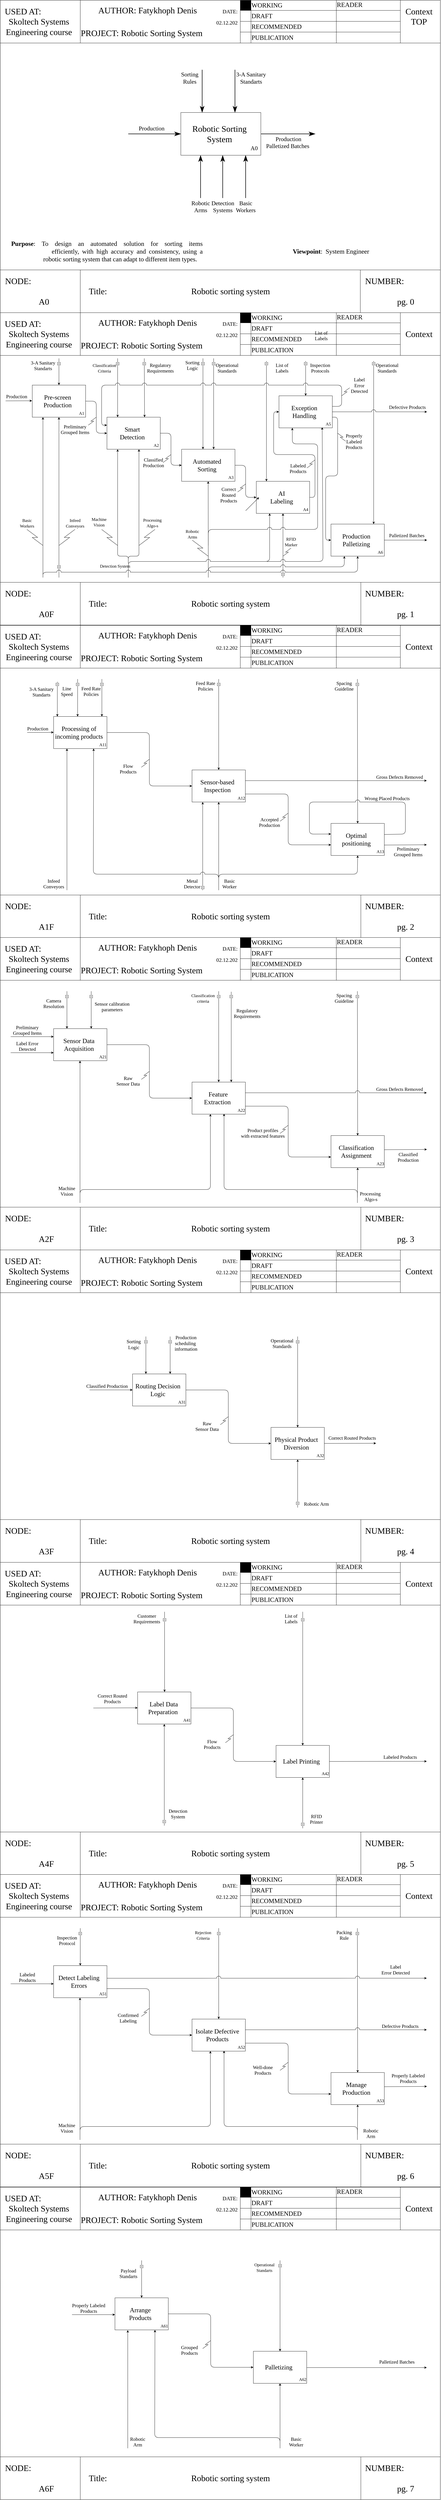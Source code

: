 <mxfile version="25.0.1">
  <diagram name="Страница — 1" id="l5UAVurz0LgURboe4OBJ">
    <mxGraphModel dx="2868" dy="1604" grid="1" gridSize="10" guides="1" tooltips="1" connect="1" arrows="1" fold="1" page="1" pageScale="1" pageWidth="1654" pageHeight="1169" math="0" shadow="0">
      <root>
        <mxCell id="0" />
        <mxCell id="1" parent="0" />
        <mxCell id="0EllpM49SObqUhI23Tt0-237" value="" style="endArrow=classic;html=1;rounded=1;strokeColor=default;align=center;verticalAlign=middle;arcSize=30;fontFamily=Helvetica;fontSize=11;fontColor=default;labelBackgroundColor=default;curved=0;entryX=0.5;entryY=1;entryDx=0;entryDy=0;" edge="1" parent="1">
          <mxGeometry width="50" height="50" relative="1" as="geometry">
            <mxPoint x="760" y="3330" as="sourcePoint" />
            <mxPoint x="760" y="3000" as="targetPoint" />
          </mxGeometry>
        </mxCell>
        <mxCell id="0EllpM49SObqUhI23Tt0-70" value="" style="endArrow=classic;html=1;rounded=1;strokeColor=default;align=center;verticalAlign=middle;arcSize=30;fontFamily=Helvetica;fontSize=11;fontColor=default;labelBackgroundColor=default;curved=0;entryX=0.5;entryY=1;entryDx=0;entryDy=0;" edge="1" parent="1" target="yMx2xB417AtkxRecwNmC-69">
          <mxGeometry width="50" height="50" relative="1" as="geometry">
            <mxPoint x="1061" y="2160" as="sourcePoint" />
            <mxPoint x="1041" y="1970" as="targetPoint" />
          </mxGeometry>
        </mxCell>
        <mxCell id="GalNy2QHqwmjgTH99Cij-1" value="&lt;div style=&quot;text-align: left; line-height: 120%;&quot;&gt;&amp;nbsp; USED AT:&lt;/div&gt;&lt;div style=&quot;line-height: 120%;&quot;&gt;Skoltech Systems Engineering course&lt;span style=&quot;display: inline;&quot;&gt;&lt;/span&gt;&lt;span style=&quot;display: inline;&quot;&gt;&lt;/span&gt;&lt;span style=&quot;display: inline;&quot;&gt;&lt;/span&gt;&lt;/div&gt;" style="rounded=0;whiteSpace=wrap;html=1;fontFamily=Crimson Text;fontSource=https%3A%2F%2Ffonts.googleapis.com%2Fcss%3Ffamily%3DCrimson%2BText;fontSize=32;spacingRight=10;" parent="1" vertex="1">
          <mxGeometry x="1" width="300" height="160" as="geometry" />
        </mxCell>
        <mxCell id="GalNy2QHqwmjgTH99Cij-2" value="&lt;div style=&quot;text-align: right; line-height: 120%;&quot;&gt;AUTHOR: Fatykhoph Denis &amp;nbsp; &amp;nbsp; &amp;nbsp; &amp;nbsp; &amp;nbsp; &amp;nbsp;&lt;font style=&quot;font-size: 20px;&quot;&gt;DATE: 02.12.202&lt;/font&gt;&lt;/div&gt;&lt;div style=&quot;line-height: 120%;&quot;&gt;PROJECT: Robotic Sorting System&lt;/div&gt;" style="rounded=0;whiteSpace=wrap;html=1;fontFamily=Crimson Text;fontSource=https%3A%2F%2Ffonts.googleapis.com%2Fcss%3Ffamily%3DCrimson%2BText;fontSize=32;spacingRight=10;align=left;" parent="1" vertex="1">
          <mxGeometry x="301" width="600" height="160" as="geometry" />
        </mxCell>
        <mxCell id="GalNy2QHqwmjgTH99Cij-4" value="&lt;div style=&quot;line-height: 120%;&quot;&gt;Context&lt;/div&gt;&lt;div style=&quot;line-height: 120%;&quot;&gt;TOP&lt;/div&gt;&lt;div style=&quot;line-height: 120%;&quot;&gt;&lt;br&gt;&lt;/div&gt;" style="rounded=0;whiteSpace=wrap;html=1;fontFamily=Crimson Text;fontSource=https%3A%2F%2Ffonts.googleapis.com%2Fcss%3Ffamily%3DCrimson%2BText;fontSize=32;spacingRight=10;align=center;" parent="1" vertex="1">
          <mxGeometry x="1501" width="150" height="160" as="geometry" />
        </mxCell>
        <mxCell id="GalNy2QHqwmjgTH99Cij-31" value="" style="shape=table;startSize=0;container=1;collapsible=0;childLayout=tableLayout;fontFamily=Crimson Text;fontSource=https%3A%2F%2Ffonts.googleapis.com%2Fcss%3Ffamily%3DCrimson%2BText;" parent="1" vertex="1">
          <mxGeometry x="901" width="600" height="160" as="geometry" />
        </mxCell>
        <mxCell id="GalNy2QHqwmjgTH99Cij-32" value="" style="shape=tableRow;horizontal=0;startSize=0;swimlaneHead=0;swimlaneBody=0;strokeColor=inherit;top=0;left=0;bottom=0;right=0;collapsible=0;dropTarget=0;fillColor=none;points=[[0,0.5],[1,0.5]];portConstraint=eastwest;" parent="GalNy2QHqwmjgTH99Cij-31" vertex="1">
          <mxGeometry width="600" height="38" as="geometry" />
        </mxCell>
        <mxCell id="GalNy2QHqwmjgTH99Cij-33" value="" style="shape=partialRectangle;html=1;whiteSpace=wrap;connectable=0;strokeColor=inherit;overflow=hidden;fillColor=#000000;top=0;left=0;bottom=0;right=0;pointerEvents=1;" parent="GalNy2QHqwmjgTH99Cij-32" vertex="1">
          <mxGeometry width="40" height="38" as="geometry">
            <mxRectangle width="40" height="38" as="alternateBounds" />
          </mxGeometry>
        </mxCell>
        <mxCell id="GalNy2QHqwmjgTH99Cij-34" value="&lt;font face=&quot;Crimson Text&quot;&gt;WORKING&lt;/font&gt;" style="shape=partialRectangle;html=1;whiteSpace=wrap;connectable=0;strokeColor=inherit;overflow=hidden;fillColor=none;top=0;left=0;bottom=0;right=0;pointerEvents=1;fontSize=24;align=left;spacingRight=4;" parent="GalNy2QHqwmjgTH99Cij-32" vertex="1">
          <mxGeometry x="40" width="320" height="38" as="geometry">
            <mxRectangle width="320" height="38" as="alternateBounds" />
          </mxGeometry>
        </mxCell>
        <mxCell id="GalNy2QHqwmjgTH99Cij-35" value="&lt;font style=&quot;font-size: 24px;&quot; face=&quot;Crimson Text&quot;&gt;READER &amp;nbsp; &amp;nbsp; &amp;nbsp; &amp;nbsp; &amp;nbsp; &amp;nbsp; &amp;nbsp; &amp;nbsp;DATE&lt;/font&gt;" style="shape=partialRectangle;html=1;whiteSpace=wrap;connectable=0;strokeColor=inherit;overflow=hidden;fillColor=none;top=0;left=0;bottom=0;right=0;pointerEvents=1;align=left;" parent="GalNy2QHqwmjgTH99Cij-32" vertex="1">
          <mxGeometry x="360" width="240" height="38" as="geometry">
            <mxRectangle width="240" height="38" as="alternateBounds" />
          </mxGeometry>
        </mxCell>
        <mxCell id="GalNy2QHqwmjgTH99Cij-36" value="" style="shape=tableRow;horizontal=0;startSize=0;swimlaneHead=0;swimlaneBody=0;strokeColor=inherit;top=0;left=0;bottom=0;right=0;collapsible=0;dropTarget=0;fillColor=none;points=[[0,0.5],[1,0.5]];portConstraint=eastwest;" parent="GalNy2QHqwmjgTH99Cij-31" vertex="1">
          <mxGeometry y="38" width="600" height="41" as="geometry" />
        </mxCell>
        <mxCell id="GalNy2QHqwmjgTH99Cij-37" value="" style="shape=partialRectangle;html=1;whiteSpace=wrap;connectable=0;strokeColor=inherit;overflow=hidden;fillColor=none;top=0;left=0;bottom=0;right=0;pointerEvents=1;" parent="GalNy2QHqwmjgTH99Cij-36" vertex="1">
          <mxGeometry width="40" height="41" as="geometry">
            <mxRectangle width="40" height="41" as="alternateBounds" />
          </mxGeometry>
        </mxCell>
        <mxCell id="GalNy2QHqwmjgTH99Cij-38" value="&lt;font face=&quot;Crimson Text&quot;&gt;DRAFT&lt;/font&gt;" style="shape=partialRectangle;html=1;whiteSpace=wrap;connectable=0;strokeColor=inherit;overflow=hidden;fillColor=none;top=0;left=0;bottom=0;right=0;pointerEvents=1;fontSize=24;align=left;spacingRight=4;" parent="GalNy2QHqwmjgTH99Cij-36" vertex="1">
          <mxGeometry x="40" width="320" height="41" as="geometry">
            <mxRectangle width="320" height="41" as="alternateBounds" />
          </mxGeometry>
        </mxCell>
        <mxCell id="GalNy2QHqwmjgTH99Cij-39" value="" style="shape=partialRectangle;html=1;whiteSpace=wrap;connectable=0;strokeColor=inherit;overflow=hidden;fillColor=none;top=0;left=0;bottom=0;right=0;pointerEvents=1;" parent="GalNy2QHqwmjgTH99Cij-36" vertex="1">
          <mxGeometry x="360" width="240" height="41" as="geometry">
            <mxRectangle width="240" height="41" as="alternateBounds" />
          </mxGeometry>
        </mxCell>
        <mxCell id="GalNy2QHqwmjgTH99Cij-40" value="" style="shape=tableRow;horizontal=0;startSize=0;swimlaneHead=0;swimlaneBody=0;strokeColor=inherit;top=0;left=0;bottom=0;right=0;collapsible=0;dropTarget=0;fillColor=none;points=[[0,0.5],[1,0.5]];portConstraint=eastwest;" parent="GalNy2QHqwmjgTH99Cij-31" vertex="1">
          <mxGeometry y="79" width="600" height="40" as="geometry" />
        </mxCell>
        <mxCell id="GalNy2QHqwmjgTH99Cij-41" value="" style="shape=partialRectangle;html=1;whiteSpace=wrap;connectable=0;strokeColor=inherit;overflow=hidden;fillColor=none;top=0;left=0;bottom=0;right=0;pointerEvents=1;" parent="GalNy2QHqwmjgTH99Cij-40" vertex="1">
          <mxGeometry width="40" height="40" as="geometry">
            <mxRectangle width="40" height="40" as="alternateBounds" />
          </mxGeometry>
        </mxCell>
        <mxCell id="GalNy2QHqwmjgTH99Cij-42" value="&lt;font face=&quot;Crimson Text&quot;&gt;RECOMMENDED&lt;/font&gt;" style="shape=partialRectangle;html=1;whiteSpace=wrap;connectable=0;strokeColor=inherit;overflow=hidden;fillColor=none;top=0;left=0;bottom=0;right=0;pointerEvents=1;fontSize=24;align=left;spacingRight=4;" parent="GalNy2QHqwmjgTH99Cij-40" vertex="1">
          <mxGeometry x="40" width="320" height="40" as="geometry">
            <mxRectangle width="320" height="40" as="alternateBounds" />
          </mxGeometry>
        </mxCell>
        <mxCell id="GalNy2QHqwmjgTH99Cij-43" value="" style="shape=partialRectangle;html=1;whiteSpace=wrap;connectable=0;strokeColor=inherit;overflow=hidden;fillColor=none;top=0;left=0;bottom=0;right=0;pointerEvents=1;" parent="GalNy2QHqwmjgTH99Cij-40" vertex="1">
          <mxGeometry x="360" width="240" height="40" as="geometry">
            <mxRectangle width="240" height="40" as="alternateBounds" />
          </mxGeometry>
        </mxCell>
        <mxCell id="GalNy2QHqwmjgTH99Cij-44" value="" style="shape=tableRow;horizontal=0;startSize=0;swimlaneHead=0;swimlaneBody=0;strokeColor=inherit;top=0;left=0;bottom=0;right=0;collapsible=0;dropTarget=0;fillColor=none;points=[[0,0.5],[1,0.5]];portConstraint=eastwest;" parent="GalNy2QHqwmjgTH99Cij-31" vertex="1">
          <mxGeometry y="119" width="600" height="41" as="geometry" />
        </mxCell>
        <mxCell id="GalNy2QHqwmjgTH99Cij-45" value="" style="shape=partialRectangle;html=1;whiteSpace=wrap;connectable=0;strokeColor=inherit;overflow=hidden;fillColor=none;top=0;left=0;bottom=0;right=0;pointerEvents=1;" parent="GalNy2QHqwmjgTH99Cij-44" vertex="1">
          <mxGeometry width="40" height="41" as="geometry">
            <mxRectangle width="40" height="41" as="alternateBounds" />
          </mxGeometry>
        </mxCell>
        <mxCell id="GalNy2QHqwmjgTH99Cij-46" value="&lt;font face=&quot;Crimson Text&quot;&gt;PUBLICATION&lt;/font&gt;" style="shape=partialRectangle;html=1;whiteSpace=wrap;connectable=0;strokeColor=inherit;overflow=hidden;fillColor=none;top=0;left=0;bottom=0;right=0;pointerEvents=1;fontSize=24;align=left;spacingRight=4;" parent="GalNy2QHqwmjgTH99Cij-44" vertex="1">
          <mxGeometry x="40" width="320" height="41" as="geometry">
            <mxRectangle width="320" height="41" as="alternateBounds" />
          </mxGeometry>
        </mxCell>
        <mxCell id="GalNy2QHqwmjgTH99Cij-47" value="" style="shape=partialRectangle;html=1;whiteSpace=wrap;connectable=0;strokeColor=inherit;overflow=hidden;fillColor=none;top=0;left=0;bottom=0;right=0;pointerEvents=1;" parent="GalNy2QHqwmjgTH99Cij-44" vertex="1">
          <mxGeometry x="360" width="240" height="41" as="geometry">
            <mxRectangle width="240" height="41" as="alternateBounds" />
          </mxGeometry>
        </mxCell>
        <mxCell id="GalNy2QHqwmjgTH99Cij-48" value="&lt;div style=&quot;line-height: 120%;&quot;&gt;&amp;nbsp; NODE:&lt;/div&gt;&lt;div style=&quot;line-height: 120%;&quot;&gt;&lt;br&gt;&lt;/div&gt;&lt;div style=&quot;line-height: 120%;&quot;&gt;&amp;nbsp; &amp;nbsp; &amp;nbsp; &amp;nbsp; &amp;nbsp; &amp;nbsp; &amp;nbsp; &amp;nbsp; &amp;nbsp; A0&lt;span style=&quot;display: inline;&quot;&gt;&lt;/span&gt;&lt;span style=&quot;display: inline;&quot;&gt;&lt;/span&gt;&lt;span style=&quot;display: inline;&quot;&gt;&lt;/span&gt;&lt;/div&gt;" style="rounded=0;whiteSpace=wrap;html=1;fontFamily=Crimson Text;fontSource=https%3A%2F%2Ffonts.googleapis.com%2Fcss%3Ffamily%3DCrimson%2BText;fontSize=32;spacingRight=10;align=left;" parent="1" vertex="1">
          <mxGeometry x="1" y="1009" width="300" height="160" as="geometry" />
        </mxCell>
        <mxCell id="GalNy2QHqwmjgTH99Cij-49" value="&lt;div style=&quot;line-height: 120%;&quot;&gt;&amp;nbsp; NUMBER:&lt;/div&gt;&amp;nbsp; &amp;nbsp; &amp;nbsp; &amp;nbsp; &amp;nbsp; &amp;nbsp;&amp;nbsp;&lt;div&gt;&amp;nbsp; &amp;nbsp; &amp;nbsp; &amp;nbsp; &amp;nbsp; &amp;nbsp; &amp;nbsp; &amp;nbsp; &amp;nbsp;pg. 0&lt;/div&gt;" style="rounded=0;whiteSpace=wrap;html=1;fontFamily=Crimson Text;fontSource=https%3A%2F%2Ffonts.googleapis.com%2Fcss%3Ffamily%3DCrimson%2BText;fontSize=32;spacingRight=10;align=left;" parent="1" vertex="1">
          <mxGeometry x="1351" y="1009" width="300" height="160" as="geometry" />
        </mxCell>
        <mxCell id="GalNy2QHqwmjgTH99Cij-50" value="&lt;blockquote style=&quot;margin: 0 0 0 40px; border: none; padding: 0px;&quot;&gt;Title:&lt;span style=&quot;white-space: pre;&quot;&gt;&#x9;&lt;/span&gt;&lt;span style=&quot;white-space: pre;&quot;&gt;&#x9;&lt;span style=&quot;white-space: pre;&quot;&gt;&#x9;&lt;/span&gt;&lt;span style=&quot;white-space: pre;&quot;&gt;&#x9;&lt;/span&gt;&lt;span style=&quot;white-space: pre;&quot;&gt;&#x9;&lt;/span&gt;R&lt;/span&gt;obotic sorting system&lt;/blockquote&gt;" style="rounded=0;whiteSpace=wrap;html=1;fontFamily=Crimson Text;fontSource=https%3A%2F%2Ffonts.googleapis.com%2Fcss%3Ffamily%3DCrimson%2BText;fontSize=32;spacingRight=10;align=left;spacingLeft=-10;" parent="1" vertex="1">
          <mxGeometry x="301" y="1009" width="1050" height="160" as="geometry" />
        </mxCell>
        <mxCell id="GalNy2QHqwmjgTH99Cij-51" value="" style="endArrow=none;html=1;rounded=0;entryX=0;entryY=1;entryDx=0;entryDy=0;exitX=0;exitY=0;exitDx=0;exitDy=0;" parent="1" source="GalNy2QHqwmjgTH99Cij-48" target="GalNy2QHqwmjgTH99Cij-1" edge="1">
          <mxGeometry width="50" height="50" relative="1" as="geometry">
            <mxPoint x="971" y="670" as="sourcePoint" />
            <mxPoint x="1021" y="620" as="targetPoint" />
          </mxGeometry>
        </mxCell>
        <mxCell id="GalNy2QHqwmjgTH99Cij-52" value="" style="endArrow=none;html=1;rounded=0;entryX=1;entryY=1;entryDx=0;entryDy=0;exitX=1;exitY=0;exitDx=0;exitDy=0;" parent="1" source="GalNy2QHqwmjgTH99Cij-49" target="GalNy2QHqwmjgTH99Cij-4" edge="1">
          <mxGeometry width="50" height="50" relative="1" as="geometry">
            <mxPoint x="1571" y="490" as="sourcePoint" />
            <mxPoint x="1621" y="440" as="targetPoint" />
          </mxGeometry>
        </mxCell>
        <mxCell id="GalNy2QHqwmjgTH99Cij-53" value="&lt;div style=&quot;text-align: justify;&quot;&gt;&lt;font&gt;&lt;strong style=&quot;text-align: start;&quot;&gt;Purpose&lt;/strong&gt;&lt;span style=&quot;text-align: start;&quot;&gt;: To design an automated solution for sorting items &lt;span style=&quot;white-space: pre;&quot;&gt;&#x9;&lt;/span&gt;&lt;span style=&quot;white-space: pre;&quot;&gt;&#x9;    &lt;/span&gt;efficiently, with high accuracy and consistency, using a &lt;span style=&quot;white-space: pre;&quot;&gt;&#x9;&lt;/span&gt;&lt;span style=&quot;white-space: pre;&quot;&gt;&#x9;    &lt;/span&gt;robotic sorting system that can adapt to different item types.&lt;/span&gt;&lt;/font&gt;&lt;/div&gt;" style="text;html=1;align=center;verticalAlign=middle;whiteSpace=wrap;rounded=0;fontFamily=Crimson Text;fontSource=https%3A%2F%2Ffonts.googleapis.com%2Fcss%3Ffamily%3DCrimson%2BText;fontSize=24;" parent="1" vertex="1">
          <mxGeometry x="41" y="880" width="720" height="120" as="geometry" />
        </mxCell>
        <mxCell id="GalNy2QHqwmjgTH99Cij-54" value="&lt;div style=&quot;text-align: justify;&quot;&gt;&lt;strong style=&quot;text-align: start;&quot;&gt;Viewpoint&lt;/strong&gt;&lt;span style=&quot;text-align: start;&quot;&gt;: &amp;nbsp;System Engineer&lt;/span&gt;&lt;/div&gt;" style="text;html=1;align=center;verticalAlign=middle;whiteSpace=wrap;rounded=0;fontFamily=Crimson Text;fontSource=https%3A%2F%2Ffonts.googleapis.com%2Fcss%3Ffamily%3DCrimson%2BText;fontSize=24;" parent="1" vertex="1">
          <mxGeometry x="881" y="880" width="720" height="120" as="geometry" />
        </mxCell>
        <mxCell id="GalNy2QHqwmjgTH99Cij-56" value="&lt;div style=&quot;line-height: 120%;&quot;&gt;Robotic Sorting System&lt;/div&gt;" style="rounded=0;whiteSpace=wrap;html=1;fontFamily=Crimson Text;fontSource=https%3A%2F%2Ffonts.googleapis.com%2Fcss%3Ffamily%3DCrimson%2BText;fontSize=32;spacingRight=10;align=center;" parent="1" vertex="1">
          <mxGeometry x="678" y="420" width="300" height="160" as="geometry" />
        </mxCell>
        <mxCell id="GalNy2QHqwmjgTH99Cij-58" value="Production&lt;div&gt;Palletized Batches&amp;nbsp;&lt;/div&gt;" style="endArrow=classicThin;html=1;rounded=0;endFill=1;endSize=18;strokeWidth=2;exitX=1;exitY=0.5;exitDx=0;exitDy=0;fontFamily=Crimson Text;fontSource=https%3A%2F%2Ffonts.googleapis.com%2Fcss%3Ffamily%3DCrimson%2BText;fontSize=22;verticalAlign=top;labelBackgroundColor=none;" parent="1" edge="1">
          <mxGeometry x="0.004" width="50" height="50" relative="1" as="geometry">
            <mxPoint x="979" y="500" as="sourcePoint" />
            <mxPoint x="1182" y="500" as="targetPoint" />
            <mxPoint as="offset" />
          </mxGeometry>
        </mxCell>
        <mxCell id="GalNy2QHqwmjgTH99Cij-59" value="Sorting&lt;div&gt;Rules&lt;/div&gt;" style="endArrow=classicThin;html=1;rounded=0;entryX=0.5;entryY=0;entryDx=0;entryDy=0;endFill=1;endSize=18;strokeWidth=2;fontFamily=Crimson Text;fontSource=https%3A%2F%2Ffonts.googleapis.com%2Fcss%3Ffamily%3DCrimson%2BText;fontSize=22;labelBackgroundColor=none;verticalAlign=bottom;" parent="1" edge="1">
          <mxGeometry x="-0.25" y="-47" width="50" height="50" relative="1" as="geometry">
            <mxPoint x="758" y="260" as="sourcePoint" />
            <mxPoint x="758" y="420" as="targetPoint" />
            <mxPoint as="offset" />
          </mxGeometry>
        </mxCell>
        <mxCell id="GalNy2QHqwmjgTH99Cij-60" value="Robotic&lt;div&gt;Arms&lt;/div&gt;" style="endArrow=classicThin;html=1;rounded=0;endFill=1;endSize=18;strokeWidth=2;entryX=0.5;entryY=1;entryDx=0;entryDy=0;fontFamily=Crimson Text;fontSource=https%3A%2F%2Ffonts.googleapis.com%2Fcss%3Ffamily%3DCrimson%2BText;fontSize=22;verticalAlign=top;" parent="1" edge="1">
          <mxGeometry x="-1" width="50" height="50" relative="1" as="geometry">
            <mxPoint x="752" y="740" as="sourcePoint" />
            <mxPoint x="752" y="580" as="targetPoint" />
            <mxPoint as="offset" />
          </mxGeometry>
        </mxCell>
        <mxCell id="GalNy2QHqwmjgTH99Cij-61" value="Detection&lt;div&gt;Systems&lt;/div&gt;" style="endArrow=classicThin;html=1;rounded=0;endFill=1;endSize=18;strokeWidth=2;entryX=0.5;entryY=1;entryDx=0;entryDy=0;fontFamily=Crimson Text;fontSource=https%3A%2F%2Ffonts.googleapis.com%2Fcss%3Ffamily%3DCrimson%2BText;fontSize=22;verticalAlign=top;" parent="1" edge="1">
          <mxGeometry x="-1" width="50" height="50" relative="1" as="geometry">
            <mxPoint x="835" y="740" as="sourcePoint" />
            <mxPoint x="835" y="580" as="targetPoint" />
            <mxPoint as="offset" />
          </mxGeometry>
        </mxCell>
        <mxCell id="GalNy2QHqwmjgTH99Cij-62" value="Basic&lt;div&gt;Workers&lt;/div&gt;" style="endArrow=classicThin;html=1;rounded=0;endFill=1;endSize=18;strokeWidth=2;entryX=0.5;entryY=1;entryDx=0;entryDy=0;fontFamily=Crimson Text;fontSource=https%3A%2F%2Ffonts.googleapis.com%2Fcss%3Ffamily%3DCrimson%2BText;fontSize=22;verticalAlign=top;" parent="1" edge="1">
          <mxGeometry x="-1" width="50" height="50" relative="1" as="geometry">
            <mxPoint x="921" y="740" as="sourcePoint" />
            <mxPoint x="921" y="580" as="targetPoint" />
            <mxPoint as="offset" />
          </mxGeometry>
        </mxCell>
        <mxCell id="GalNy2QHqwmjgTH99Cij-63" value="Production" style="endArrow=classicThin;html=1;rounded=0;entryX=0;entryY=0.5;entryDx=0;entryDy=0;endFill=1;endSize=18;strokeWidth=2;fontFamily=Crimson Text;fontSource=https%3A%2F%2Ffonts.googleapis.com%2Fcss%3Ffamily%3DCrimson%2BText;fontSize=22;verticalAlign=bottom;spacingRight=24;labelBackgroundColor=none;spacingBottom=5;" parent="1" edge="1">
          <mxGeometry x="-0.0" width="50" height="50" relative="1" as="geometry">
            <mxPoint x="481" y="500" as="sourcePoint" />
            <mxPoint x="678" y="500" as="targetPoint" />
            <mxPoint as="offset" />
          </mxGeometry>
        </mxCell>
        <mxCell id="yMx2xB417AtkxRecwNmC-2" value="&lt;div style=&quot;text-align: left; line-height: 120%;&quot;&gt;&amp;nbsp; USED AT:&lt;/div&gt;&lt;div style=&quot;line-height: 120%;&quot;&gt;Skoltech Systems Engineering course&lt;span style=&quot;display: inline;&quot;&gt;&lt;/span&gt;&lt;span style=&quot;display: inline;&quot;&gt;&lt;/span&gt;&lt;span style=&quot;display: inline;&quot;&gt;&lt;/span&gt;&lt;/div&gt;" style="rounded=0;whiteSpace=wrap;html=1;fontFamily=Crimson Text;fontSource=https%3A%2F%2Ffonts.googleapis.com%2Fcss%3Ffamily%3DCrimson%2BText;fontSize=32;spacingRight=10;" parent="1" vertex="1">
          <mxGeometry x="1" y="1169" width="300" height="160" as="geometry" />
        </mxCell>
        <mxCell id="yMx2xB417AtkxRecwNmC-3" value="&lt;div style=&quot;text-align: right; line-height: 120%;&quot;&gt;AUTHOR: Fatykhoph Denis &amp;nbsp; &amp;nbsp; &amp;nbsp; &amp;nbsp; &amp;nbsp; &amp;nbsp;&lt;font style=&quot;font-size: 20px;&quot;&gt;DATE: 02.12.202&lt;/font&gt;&lt;/div&gt;&lt;div style=&quot;line-height: 120%;&quot;&gt;PROJECT: Robotic Sorting System&lt;/div&gt;" style="rounded=0;whiteSpace=wrap;html=1;fontFamily=Crimson Text;fontSource=https%3A%2F%2Ffonts.googleapis.com%2Fcss%3Ffamily%3DCrimson%2BText;fontSize=32;spacingRight=10;align=left;" parent="1" vertex="1">
          <mxGeometry x="301" y="1169" width="600" height="160" as="geometry" />
        </mxCell>
        <mxCell id="yMx2xB417AtkxRecwNmC-4" value="&lt;div style=&quot;text-align: left; line-height: 120%;&quot;&gt;Context&lt;/div&gt;" style="rounded=0;whiteSpace=wrap;html=1;fontFamily=Crimson Text;fontSource=https%3A%2F%2Ffonts.googleapis.com%2Fcss%3Ffamily%3DCrimson%2BText;fontSize=32;spacingRight=10;" parent="1" vertex="1">
          <mxGeometry x="1501" y="1169" width="150" height="160" as="geometry" />
        </mxCell>
        <mxCell id="yMx2xB417AtkxRecwNmC-5" value="" style="shape=table;startSize=0;container=1;collapsible=0;childLayout=tableLayout;fontFamily=Crimson Text;fontSource=https%3A%2F%2Ffonts.googleapis.com%2Fcss%3Ffamily%3DCrimson%2BText;" parent="1" vertex="1">
          <mxGeometry x="901" y="1169" width="600" height="160" as="geometry" />
        </mxCell>
        <mxCell id="yMx2xB417AtkxRecwNmC-6" value="" style="shape=tableRow;horizontal=0;startSize=0;swimlaneHead=0;swimlaneBody=0;strokeColor=inherit;top=0;left=0;bottom=0;right=0;collapsible=0;dropTarget=0;fillColor=none;points=[[0,0.5],[1,0.5]];portConstraint=eastwest;" parent="yMx2xB417AtkxRecwNmC-5" vertex="1">
          <mxGeometry width="600" height="38" as="geometry" />
        </mxCell>
        <mxCell id="yMx2xB417AtkxRecwNmC-7" value="" style="shape=partialRectangle;html=1;whiteSpace=wrap;connectable=0;strokeColor=inherit;overflow=hidden;fillColor=#000000;top=0;left=0;bottom=0;right=0;pointerEvents=1;" parent="yMx2xB417AtkxRecwNmC-6" vertex="1">
          <mxGeometry width="40" height="38" as="geometry">
            <mxRectangle width="40" height="38" as="alternateBounds" />
          </mxGeometry>
        </mxCell>
        <mxCell id="yMx2xB417AtkxRecwNmC-8" value="&lt;font face=&quot;Crimson Text&quot;&gt;WORKING&lt;/font&gt;" style="shape=partialRectangle;html=1;whiteSpace=wrap;connectable=0;strokeColor=inherit;overflow=hidden;fillColor=none;top=0;left=0;bottom=0;right=0;pointerEvents=1;fontSize=24;align=left;spacingRight=4;" parent="yMx2xB417AtkxRecwNmC-6" vertex="1">
          <mxGeometry x="40" width="320" height="38" as="geometry">
            <mxRectangle width="320" height="38" as="alternateBounds" />
          </mxGeometry>
        </mxCell>
        <mxCell id="yMx2xB417AtkxRecwNmC-9" value="&lt;font style=&quot;font-size: 24px;&quot; face=&quot;Crimson Text&quot;&gt;READER &amp;nbsp; &amp;nbsp; &amp;nbsp; &amp;nbsp; &amp;nbsp; &amp;nbsp; &amp;nbsp; &amp;nbsp;DATE&lt;/font&gt;" style="shape=partialRectangle;html=1;whiteSpace=wrap;connectable=0;strokeColor=inherit;overflow=hidden;fillColor=none;top=0;left=0;bottom=0;right=0;pointerEvents=1;align=left;" parent="yMx2xB417AtkxRecwNmC-6" vertex="1">
          <mxGeometry x="360" width="240" height="38" as="geometry">
            <mxRectangle width="240" height="38" as="alternateBounds" />
          </mxGeometry>
        </mxCell>
        <mxCell id="yMx2xB417AtkxRecwNmC-10" value="" style="shape=tableRow;horizontal=0;startSize=0;swimlaneHead=0;swimlaneBody=0;strokeColor=inherit;top=0;left=0;bottom=0;right=0;collapsible=0;dropTarget=0;fillColor=none;points=[[0,0.5],[1,0.5]];portConstraint=eastwest;" parent="yMx2xB417AtkxRecwNmC-5" vertex="1">
          <mxGeometry y="38" width="600" height="41" as="geometry" />
        </mxCell>
        <mxCell id="yMx2xB417AtkxRecwNmC-11" value="" style="shape=partialRectangle;html=1;whiteSpace=wrap;connectable=0;strokeColor=inherit;overflow=hidden;fillColor=none;top=0;left=0;bottom=0;right=0;pointerEvents=1;" parent="yMx2xB417AtkxRecwNmC-10" vertex="1">
          <mxGeometry width="40" height="41" as="geometry">
            <mxRectangle width="40" height="41" as="alternateBounds" />
          </mxGeometry>
        </mxCell>
        <mxCell id="yMx2xB417AtkxRecwNmC-12" value="&lt;font face=&quot;Crimson Text&quot;&gt;DRAFT&lt;/font&gt;" style="shape=partialRectangle;html=1;whiteSpace=wrap;connectable=0;strokeColor=inherit;overflow=hidden;fillColor=none;top=0;left=0;bottom=0;right=0;pointerEvents=1;fontSize=24;align=left;spacingRight=4;" parent="yMx2xB417AtkxRecwNmC-10" vertex="1">
          <mxGeometry x="40" width="320" height="41" as="geometry">
            <mxRectangle width="320" height="41" as="alternateBounds" />
          </mxGeometry>
        </mxCell>
        <mxCell id="yMx2xB417AtkxRecwNmC-13" value="" style="shape=partialRectangle;html=1;whiteSpace=wrap;connectable=0;strokeColor=inherit;overflow=hidden;fillColor=none;top=0;left=0;bottom=0;right=0;pointerEvents=1;" parent="yMx2xB417AtkxRecwNmC-10" vertex="1">
          <mxGeometry x="360" width="240" height="41" as="geometry">
            <mxRectangle width="240" height="41" as="alternateBounds" />
          </mxGeometry>
        </mxCell>
        <mxCell id="yMx2xB417AtkxRecwNmC-14" value="" style="shape=tableRow;horizontal=0;startSize=0;swimlaneHead=0;swimlaneBody=0;strokeColor=inherit;top=0;left=0;bottom=0;right=0;collapsible=0;dropTarget=0;fillColor=none;points=[[0,0.5],[1,0.5]];portConstraint=eastwest;" parent="yMx2xB417AtkxRecwNmC-5" vertex="1">
          <mxGeometry y="79" width="600" height="40" as="geometry" />
        </mxCell>
        <mxCell id="yMx2xB417AtkxRecwNmC-15" value="" style="shape=partialRectangle;html=1;whiteSpace=wrap;connectable=0;strokeColor=inherit;overflow=hidden;fillColor=none;top=0;left=0;bottom=0;right=0;pointerEvents=1;" parent="yMx2xB417AtkxRecwNmC-14" vertex="1">
          <mxGeometry width="40" height="40" as="geometry">
            <mxRectangle width="40" height="40" as="alternateBounds" />
          </mxGeometry>
        </mxCell>
        <mxCell id="yMx2xB417AtkxRecwNmC-16" value="&lt;font face=&quot;Crimson Text&quot;&gt;RECOMMENDED&lt;/font&gt;" style="shape=partialRectangle;html=1;whiteSpace=wrap;connectable=0;strokeColor=inherit;overflow=hidden;fillColor=none;top=0;left=0;bottom=0;right=0;pointerEvents=1;fontSize=24;align=left;spacingRight=4;" parent="yMx2xB417AtkxRecwNmC-14" vertex="1">
          <mxGeometry x="40" width="320" height="40" as="geometry">
            <mxRectangle width="320" height="40" as="alternateBounds" />
          </mxGeometry>
        </mxCell>
        <mxCell id="yMx2xB417AtkxRecwNmC-17" value="" style="shape=partialRectangle;html=1;whiteSpace=wrap;connectable=0;strokeColor=inherit;overflow=hidden;fillColor=none;top=0;left=0;bottom=0;right=0;pointerEvents=1;" parent="yMx2xB417AtkxRecwNmC-14" vertex="1">
          <mxGeometry x="360" width="240" height="40" as="geometry">
            <mxRectangle width="240" height="40" as="alternateBounds" />
          </mxGeometry>
        </mxCell>
        <mxCell id="yMx2xB417AtkxRecwNmC-18" value="" style="shape=tableRow;horizontal=0;startSize=0;swimlaneHead=0;swimlaneBody=0;strokeColor=inherit;top=0;left=0;bottom=0;right=0;collapsible=0;dropTarget=0;fillColor=none;points=[[0,0.5],[1,0.5]];portConstraint=eastwest;" parent="yMx2xB417AtkxRecwNmC-5" vertex="1">
          <mxGeometry y="119" width="600" height="41" as="geometry" />
        </mxCell>
        <mxCell id="yMx2xB417AtkxRecwNmC-19" value="" style="shape=partialRectangle;html=1;whiteSpace=wrap;connectable=0;strokeColor=inherit;overflow=hidden;fillColor=none;top=0;left=0;bottom=0;right=0;pointerEvents=1;" parent="yMx2xB417AtkxRecwNmC-18" vertex="1">
          <mxGeometry width="40" height="41" as="geometry">
            <mxRectangle width="40" height="41" as="alternateBounds" />
          </mxGeometry>
        </mxCell>
        <mxCell id="yMx2xB417AtkxRecwNmC-20" value="&lt;font face=&quot;Crimson Text&quot;&gt;PUBLICATION&lt;/font&gt;" style="shape=partialRectangle;html=1;whiteSpace=wrap;connectable=0;strokeColor=inherit;overflow=hidden;fillColor=none;top=0;left=0;bottom=0;right=0;pointerEvents=1;fontSize=24;align=left;spacingRight=4;" parent="yMx2xB417AtkxRecwNmC-18" vertex="1">
          <mxGeometry x="40" width="320" height="41" as="geometry">
            <mxRectangle width="320" height="41" as="alternateBounds" />
          </mxGeometry>
        </mxCell>
        <mxCell id="yMx2xB417AtkxRecwNmC-21" value="" style="shape=partialRectangle;html=1;whiteSpace=wrap;connectable=0;strokeColor=inherit;overflow=hidden;fillColor=none;top=0;left=0;bottom=0;right=0;pointerEvents=1;" parent="yMx2xB417AtkxRecwNmC-18" vertex="1">
          <mxGeometry x="360" width="240" height="41" as="geometry">
            <mxRectangle width="240" height="41" as="alternateBounds" />
          </mxGeometry>
        </mxCell>
        <mxCell id="yMx2xB417AtkxRecwNmC-22" value="&lt;div style=&quot;line-height: 120%;&quot;&gt;&amp;nbsp; NODE:&lt;/div&gt;&lt;div style=&quot;line-height: 120%;&quot;&gt;&lt;br&gt;&lt;/div&gt;&lt;div style=&quot;line-height: 120%;&quot;&gt;&amp;nbsp; &amp;nbsp; &amp;nbsp; &amp;nbsp; &amp;nbsp; &amp;nbsp; &amp;nbsp; &amp;nbsp; &amp;nbsp; A0F&lt;span style=&quot;display: inline;&quot;&gt;&lt;/span&gt;&lt;/div&gt;" style="rounded=0;whiteSpace=wrap;html=1;fontFamily=Crimson Text;fontSource=https%3A%2F%2Ffonts.googleapis.com%2Fcss%3Ffamily%3DCrimson%2BText;fontSize=32;spacingRight=10;align=left;" parent="1" vertex="1">
          <mxGeometry x="1" y="2178" width="300" height="160" as="geometry" />
        </mxCell>
        <mxCell id="yMx2xB417AtkxRecwNmC-23" value="&lt;div style=&quot;line-height: 120%;&quot;&gt;&amp;nbsp; NUMBER:&lt;/div&gt;&amp;nbsp; &amp;nbsp; &amp;nbsp; &amp;nbsp; &amp;nbsp; &amp;nbsp;&amp;nbsp;&lt;div&gt;&amp;nbsp; &amp;nbsp; &amp;nbsp; &amp;nbsp; &amp;nbsp; &amp;nbsp; &amp;nbsp; &amp;nbsp; &amp;nbsp;pg. 1&lt;/div&gt;" style="rounded=0;whiteSpace=wrap;html=1;fontFamily=Crimson Text;fontSource=https%3A%2F%2Ffonts.googleapis.com%2Fcss%3Ffamily%3DCrimson%2BText;fontSize=32;spacingRight=10;align=left;" parent="1" vertex="1">
          <mxGeometry x="1351" y="2178" width="300" height="160" as="geometry" />
        </mxCell>
        <mxCell id="yMx2xB417AtkxRecwNmC-25" value="" style="endArrow=none;html=1;rounded=0;entryX=0;entryY=1;entryDx=0;entryDy=0;exitX=0;exitY=0;exitDx=0;exitDy=0;" parent="1" source="yMx2xB417AtkxRecwNmC-22" target="yMx2xB417AtkxRecwNmC-2" edge="1">
          <mxGeometry width="50" height="50" relative="1" as="geometry">
            <mxPoint x="971" y="1839" as="sourcePoint" />
            <mxPoint x="1021" y="1789" as="targetPoint" />
          </mxGeometry>
        </mxCell>
        <mxCell id="yMx2xB417AtkxRecwNmC-26" value="" style="endArrow=none;html=1;rounded=0;entryX=1;entryY=1;entryDx=0;entryDy=0;exitX=1;exitY=0;exitDx=0;exitDy=0;" parent="1" source="yMx2xB417AtkxRecwNmC-23" target="yMx2xB417AtkxRecwNmC-4" edge="1">
          <mxGeometry width="50" height="50" relative="1" as="geometry">
            <mxPoint x="1571" y="1659" as="sourcePoint" />
            <mxPoint x="1621" y="1609" as="targetPoint" />
          </mxGeometry>
        </mxCell>
        <mxCell id="yMx2xB417AtkxRecwNmC-39" value="&lt;blockquote style=&quot;margin: 0 0 0 40px; border: none; padding: 0px;&quot;&gt;Title:&lt;span style=&quot;white-space: pre;&quot;&gt;&#x9;&lt;/span&gt;&lt;span style=&quot;white-space: pre;&quot;&gt;&#x9;&lt;span style=&quot;white-space: pre;&quot;&gt;&#x9;&lt;/span&gt;&lt;span style=&quot;white-space: pre;&quot;&gt;&#x9;&lt;/span&gt;&lt;span style=&quot;white-space: pre;&quot;&gt;&#x9;&lt;/span&gt;R&lt;/span&gt;obotic sorting system&lt;/blockquote&gt;" style="rounded=0;whiteSpace=wrap;html=1;fontFamily=Crimson Text;fontSource=https%3A%2F%2Ffonts.googleapis.com%2Fcss%3Ffamily%3DCrimson%2BText;fontSize=32;spacingRight=10;align=left;spacingLeft=-10;" parent="1" vertex="1">
          <mxGeometry x="301" y="2178" width="1052" height="160" as="geometry" />
        </mxCell>
        <mxCell id="yMx2xB417AtkxRecwNmC-40" value="A0" style="text;html=1;align=center;verticalAlign=middle;whiteSpace=wrap;rounded=0;fontFamily=Crimson Text;fontSource=https%3A%2F%2Ffonts.googleapis.com%2Fcss%3Ffamily%3DCrimson%2BText;fontSize=22;fontStyle=0" parent="1" vertex="1">
          <mxGeometry x="928" y="529" width="50" height="50" as="geometry" />
        </mxCell>
        <mxCell id="yMx2xB417AtkxRecwNmC-41" value="&lt;div style=&quot;line-height: 120%;&quot;&gt;Pre-screen&lt;/div&gt;&lt;div style=&quot;line-height: 120%;&quot;&gt;Production&lt;/div&gt;" style="rounded=0;whiteSpace=wrap;html=1;fontFamily=Crimson Text;fontSource=https%3A%2F%2Ffonts.googleapis.com%2Fcss%3Ffamily%3DCrimson%2BText;fontSize=24;spacingRight=10;align=center;" parent="1" vertex="1">
          <mxGeometry x="121" y="1440" width="200" height="120" as="geometry" />
        </mxCell>
        <mxCell id="yMx2xB417AtkxRecwNmC-42" value="A1" style="text;html=1;align=center;verticalAlign=middle;whiteSpace=wrap;rounded=0;fontFamily=Crimson Text;fontSource=https%3A%2F%2Ffonts.googleapis.com%2Fcss%3Ffamily%3DCrimson%2BText;fontSize=16;fontStyle=0" parent="1" vertex="1">
          <mxGeometry x="291" y="1530" width="30" height="30" as="geometry" />
        </mxCell>
        <mxCell id="yMx2xB417AtkxRecwNmC-110" style="edgeStyle=orthogonalEdgeStyle;rounded=1;orthogonalLoop=1;jettySize=auto;html=1;exitX=1;exitY=0.5;exitDx=0;exitDy=0;strokeColor=default;curved=0;align=center;verticalAlign=middle;arcSize=30;fontFamily=Helvetica;fontSize=11;fontColor=default;labelBackgroundColor=default;endArrow=classic;" parent="1" source="yMx2xB417AtkxRecwNmC-65" target="yMx2xB417AtkxRecwNmC-67" edge="1">
          <mxGeometry relative="1" as="geometry" />
        </mxCell>
        <mxCell id="yMx2xB417AtkxRecwNmC-65" value="&lt;div style=&quot;line-height: 120%;&quot;&gt;Smart&lt;br&gt;&lt;/div&gt;&lt;div style=&quot;line-height: 120%;&quot;&gt;Detection&lt;/div&gt;" style="rounded=0;whiteSpace=wrap;html=1;fontFamily=Crimson Text;fontSource=https%3A%2F%2Ffonts.googleapis.com%2Fcss%3Ffamily%3DCrimson%2BText;fontSize=24;spacingRight=10;align=center;" parent="1" vertex="1">
          <mxGeometry x="401" y="1560" width="200" height="120" as="geometry" />
        </mxCell>
        <mxCell id="yMx2xB417AtkxRecwNmC-66" value="A2" style="text;html=1;align=center;verticalAlign=middle;whiteSpace=wrap;rounded=0;fontFamily=Crimson Text;fontSource=https%3A%2F%2Ffonts.googleapis.com%2Fcss%3Ffamily%3DCrimson%2BText;fontSize=16;fontStyle=0" parent="1" vertex="1">
          <mxGeometry x="571" y="1650" width="30" height="30" as="geometry" />
        </mxCell>
        <mxCell id="yMx2xB417AtkxRecwNmC-111" style="edgeStyle=orthogonalEdgeStyle;rounded=1;orthogonalLoop=1;jettySize=auto;html=1;exitX=1;exitY=0.5;exitDx=0;exitDy=0;strokeColor=default;curved=0;align=center;verticalAlign=middle;arcSize=30;fontFamily=Helvetica;fontSize=11;fontColor=default;labelBackgroundColor=default;endArrow=classic;" parent="1" source="yMx2xB417AtkxRecwNmC-67" target="yMx2xB417AtkxRecwNmC-69" edge="1">
          <mxGeometry relative="1" as="geometry" />
        </mxCell>
        <mxCell id="yMx2xB417AtkxRecwNmC-67" value="&lt;div style=&quot;line-height: 120%;&quot;&gt;Automated&lt;br&gt;&lt;/div&gt;&lt;div style=&quot;line-height: 120%;&quot;&gt;Sorting&lt;/div&gt;" style="rounded=0;whiteSpace=wrap;html=1;fontFamily=Crimson Text;fontSource=https%3A%2F%2Ffonts.googleapis.com%2Fcss%3Ffamily%3DCrimson%2BText;fontSize=24;spacingRight=10;align=center;" parent="1" vertex="1">
          <mxGeometry x="681" y="1680" width="200" height="120" as="geometry" />
        </mxCell>
        <mxCell id="yMx2xB417AtkxRecwNmC-68" value="A3" style="text;html=1;align=center;verticalAlign=middle;whiteSpace=wrap;rounded=0;fontFamily=Crimson Text;fontSource=https%3A%2F%2Ffonts.googleapis.com%2Fcss%3Ffamily%3DCrimson%2BText;fontSize=16;fontStyle=0" parent="1" vertex="1">
          <mxGeometry x="851" y="1770" width="30" height="30" as="geometry" />
        </mxCell>
        <mxCell id="yMx2xB417AtkxRecwNmC-107" style="edgeStyle=orthogonalEdgeStyle;rounded=1;orthogonalLoop=1;jettySize=auto;html=1;exitX=1;exitY=0.5;exitDx=0;exitDy=0;entryX=0;entryY=0.5;entryDx=0;entryDy=0;strokeColor=default;curved=0;align=center;verticalAlign=middle;arcSize=30;fontFamily=Helvetica;fontSize=11;fontColor=default;labelBackgroundColor=default;endArrow=classic;" parent="1" source="yMx2xB417AtkxRecwNmC-69" target="yMx2xB417AtkxRecwNmC-105" edge="1">
          <mxGeometry relative="1" as="geometry" />
        </mxCell>
        <mxCell id="yMx2xB417AtkxRecwNmC-69" value="&lt;div style=&quot;line-height: 120%;&quot;&gt;AI&lt;br&gt;&lt;/div&gt;&lt;div style=&quot;line-height: 120%;&quot;&gt;Labeling&lt;/div&gt;" style="rounded=0;whiteSpace=wrap;html=1;fontFamily=Crimson Text;fontSource=https%3A%2F%2Ffonts.googleapis.com%2Fcss%3Ffamily%3DCrimson%2BText;fontSize=24;spacingRight=10;align=center;" parent="1" vertex="1">
          <mxGeometry x="961" y="1800" width="200" height="120" as="geometry" />
        </mxCell>
        <mxCell id="yMx2xB417AtkxRecwNmC-70" value="A4" style="text;html=1;align=center;verticalAlign=middle;whiteSpace=wrap;rounded=0;fontFamily=Crimson Text;fontSource=https%3A%2F%2Ffonts.googleapis.com%2Fcss%3Ffamily%3DCrimson%2BText;fontSize=16;fontStyle=0" parent="1" vertex="1">
          <mxGeometry x="1131" y="1890" width="30" height="30" as="geometry" />
        </mxCell>
        <mxCell id="yMx2xB417AtkxRecwNmC-114" style="edgeStyle=orthogonalEdgeStyle;rounded=0;orthogonalLoop=1;jettySize=auto;html=1;exitX=1;exitY=0.5;exitDx=0;exitDy=0;" parent="1" source="yMx2xB417AtkxRecwNmC-72" edge="1">
          <mxGeometry relative="1" as="geometry">
            <mxPoint x="1601" y="2020" as="targetPoint" />
          </mxGeometry>
        </mxCell>
        <mxCell id="yMx2xB417AtkxRecwNmC-72" value="&lt;div style=&quot;line-height: 120%;&quot;&gt;Production&lt;br&gt;&lt;/div&gt;&lt;div style=&quot;line-height: 120%;&quot;&gt;Palletizing&lt;/div&gt;" style="rounded=0;whiteSpace=wrap;html=1;fontFamily=Crimson Text;fontSource=https%3A%2F%2Ffonts.googleapis.com%2Fcss%3Ffamily%3DCrimson%2BText;fontSize=24;spacingRight=10;align=center;" parent="1" vertex="1">
          <mxGeometry x="1241" y="1960" width="200" height="120" as="geometry" />
        </mxCell>
        <mxCell id="yMx2xB417AtkxRecwNmC-73" value="A6" style="text;html=1;align=center;verticalAlign=middle;whiteSpace=wrap;rounded=0;fontFamily=Crimson Text;fontSource=https%3A%2F%2Ffonts.googleapis.com%2Fcss%3Ffamily%3DCrimson%2BText;fontSize=16;fontStyle=0" parent="1" vertex="1">
          <mxGeometry x="1411" y="2050" width="30" height="30" as="geometry" />
        </mxCell>
        <mxCell id="yMx2xB417AtkxRecwNmC-74" value="" style="endArrow=classic;html=1;rounded=0;entryX=-0.005;entryY=0.347;entryDx=0;entryDy=0;entryPerimeter=0;verticalAlign=bottom;" parent="1" edge="1">
          <mxGeometry width="50" height="50" relative="1" as="geometry">
            <mxPoint x="21" y="1499" as="sourcePoint" />
            <mxPoint x="120.0" y="1498.64" as="targetPoint" />
          </mxGeometry>
        </mxCell>
        <mxCell id="yMx2xB417AtkxRecwNmC-75" value="Production" style="edgeLabel;html=1;align=center;verticalAlign=bottom;resizable=0;points=[];fontSize=18;fontFamily=Crimson Text;fontSource=https%3A%2F%2Ffonts.googleapis.com%2Fcss%3Ffamily%3DCrimson%2BText;" parent="yMx2xB417AtkxRecwNmC-74" vertex="1" connectable="0">
          <mxGeometry x="-0.244" y="-1" relative="1" as="geometry">
            <mxPoint x="3" y="-3" as="offset" />
          </mxGeometry>
        </mxCell>
        <mxCell id="yMx2xB417AtkxRecwNmC-78" value="" style="endArrow=classic;html=1;rounded=0;entryX=0.5;entryY=0;entryDx=0;entryDy=0;verticalAlign=bottom;" parent="1" target="yMx2xB417AtkxRecwNmC-41" edge="1">
          <mxGeometry width="50" height="50" relative="1" as="geometry">
            <mxPoint x="221" y="1340" as="sourcePoint" />
            <mxPoint x="270" y="1370" as="targetPoint" />
          </mxGeometry>
        </mxCell>
        <mxCell id="yMx2xB417AtkxRecwNmC-79" value="&lt;div&gt;3-A Sanitary&lt;/div&gt;&lt;div&gt;Standarts&lt;/div&gt;" style="edgeLabel;html=1;align=center;verticalAlign=bottom;resizable=0;points=[];fontFamily=Crimson Text;fontSource=https%3A%2F%2Ffonts.googleapis.com%2Fcss%3Ffamily%3DCrimson%2BText;fontSize=18;" parent="yMx2xB417AtkxRecwNmC-78" vertex="1" connectable="0">
          <mxGeometry x="-0.244" y="-1" relative="1" as="geometry">
            <mxPoint x="-59" y="13" as="offset" />
          </mxGeometry>
        </mxCell>
        <mxCell id="yMx2xB417AtkxRecwNmC-82" value="" style="endArrow=none;html=1;rounded=0;" parent="1" edge="1">
          <mxGeometry width="50" height="50" relative="1" as="geometry">
            <mxPoint x="218" y="1365" as="sourcePoint" />
            <mxPoint x="218" y="1355" as="targetPoint" />
            <Array as="points">
              <mxPoint x="216" y="1365" />
              <mxPoint x="216" y="1355" />
            </Array>
          </mxGeometry>
        </mxCell>
        <mxCell id="yMx2xB417AtkxRecwNmC-83" value="" style="endArrow=none;html=1;rounded=0;" parent="1" edge="1">
          <mxGeometry width="50" height="50" relative="1" as="geometry">
            <mxPoint x="224.0" y="1355" as="sourcePoint" />
            <mxPoint x="224.0" y="1365" as="targetPoint" />
            <Array as="points">
              <mxPoint x="226.0" y="1355" />
              <mxPoint x="226.0" y="1365" />
            </Array>
          </mxGeometry>
        </mxCell>
        <mxCell id="yMx2xB417AtkxRecwNmC-98" value="" style="endArrow=classic;html=1;rounded=0;verticalAlign=bottom;entryX=0.5;entryY=1;entryDx=0;entryDy=0;" parent="1" target="yMx2xB417AtkxRecwNmC-41" edge="1">
          <mxGeometry width="50" height="50" relative="1" as="geometry">
            <mxPoint x="221" y="2160" as="sourcePoint" />
            <mxPoint x="221" y="1580" as="targetPoint" />
          </mxGeometry>
        </mxCell>
        <mxCell id="yMx2xB417AtkxRecwNmC-99" value="&lt;span style=&quot;white-space: normal; font-size: medium;&quot;&gt;Infeed&lt;/span&gt;&lt;div&gt;&lt;span style=&quot;text-align: start; white-space: normal; font-size: medium;&quot;&gt;Conveyors&lt;/span&gt;&lt;br&gt;&lt;/div&gt;" style="edgeLabel;html=1;align=center;verticalAlign=bottom;resizable=0;points=[];fontFamily=Crimson Text;fontSource=https%3A%2F%2Ffonts.googleapis.com%2Fcss%3Ffamily%3DCrimson%2BText;fontSize=18;" parent="yMx2xB417AtkxRecwNmC-98" vertex="1" connectable="0">
          <mxGeometry x="-0.244" y="-1" relative="1" as="geometry">
            <mxPoint x="59" y="47" as="offset" />
          </mxGeometry>
        </mxCell>
        <mxCell id="yMx2xB417AtkxRecwNmC-102" value="" style="endArrow=none;html=1;rounded=0;" parent="1" edge="1">
          <mxGeometry width="50" height="50" relative="1" as="geometry">
            <mxPoint x="218" y="2125" as="sourcePoint" />
            <mxPoint x="218" y="2115" as="targetPoint" />
            <Array as="points">
              <mxPoint x="216" y="2125" />
              <mxPoint x="216" y="2115" />
            </Array>
          </mxGeometry>
        </mxCell>
        <mxCell id="yMx2xB417AtkxRecwNmC-103" value="" style="endArrow=none;html=1;rounded=0;" parent="1" edge="1">
          <mxGeometry width="50" height="50" relative="1" as="geometry">
            <mxPoint x="224.0" y="2115" as="sourcePoint" />
            <mxPoint x="224.0" y="2125" as="targetPoint" />
            <Array as="points">
              <mxPoint x="226.0" y="2115" />
              <mxPoint x="226.0" y="2125" />
            </Array>
          </mxGeometry>
        </mxCell>
        <mxCell id="yMx2xB417AtkxRecwNmC-104" value="" style="endArrow=none;html=1;rounded=0;" parent="1" edge="1">
          <mxGeometry width="50" height="50" relative="1" as="geometry">
            <mxPoint x="221" y="2040" as="sourcePoint" />
            <mxPoint x="281" y="1980" as="targetPoint" />
            <Array as="points">
              <mxPoint x="261" y="2010" />
              <mxPoint x="241" y="2010" />
            </Array>
          </mxGeometry>
        </mxCell>
        <mxCell id="yMx2xB417AtkxRecwNmC-115" style="edgeStyle=orthogonalEdgeStyle;rounded=1;orthogonalLoop=1;jettySize=auto;html=1;exitX=0.999;exitY=0.667;exitDx=0;exitDy=0;entryX=0;entryY=0.5;entryDx=0;entryDy=0;exitPerimeter=0;elbow=vertical;curved=0;strokeColor=default;align=center;verticalAlign=middle;arcSize=30;fontFamily=Helvetica;fontSize=11;fontColor=default;labelBackgroundColor=default;endArrow=classic;" parent="1" source="yMx2xB417AtkxRecwNmC-105" target="yMx2xB417AtkxRecwNmC-72" edge="1">
          <mxGeometry relative="1" as="geometry" />
        </mxCell>
        <mxCell id="yMx2xB417AtkxRecwNmC-105" value="&lt;div style=&quot;line-height: 120%;&quot;&gt;Exception&lt;/div&gt;&lt;div style=&quot;line-height: 120%;&quot;&gt;Handling&lt;/div&gt;" style="rounded=0;whiteSpace=wrap;html=1;fontFamily=Crimson Text;fontSource=https%3A%2F%2Ffonts.googleapis.com%2Fcss%3Ffamily%3DCrimson%2BText;fontSize=24;spacingRight=10;align=center;" parent="1" vertex="1">
          <mxGeometry x="1046" y="1480" width="200" height="120" as="geometry" />
        </mxCell>
        <mxCell id="yMx2xB417AtkxRecwNmC-106" value="A5" style="text;html=1;align=center;verticalAlign=middle;whiteSpace=wrap;rounded=0;fontFamily=Crimson Text;fontSource=https%3A%2F%2Ffonts.googleapis.com%2Fcss%3Ffamily%3DCrimson%2BText;fontSize=16;fontStyle=0" parent="1" vertex="1">
          <mxGeometry x="1216" y="1570" width="30" height="30" as="geometry" />
        </mxCell>
        <mxCell id="yMx2xB417AtkxRecwNmC-109" style="edgeStyle=orthogonalEdgeStyle;rounded=1;orthogonalLoop=1;jettySize=auto;html=1;exitX=1;exitY=0.5;exitDx=0;exitDy=0;strokeColor=default;curved=0;align=center;verticalAlign=middle;arcSize=30;fontFamily=Helvetica;fontSize=11;fontColor=default;labelBackgroundColor=default;endArrow=classic;" parent="1" source="yMx2xB417AtkxRecwNmC-41" edge="1">
          <mxGeometry relative="1" as="geometry">
            <mxPoint x="401" y="1620" as="targetPoint" />
            <Array as="points">
              <mxPoint x="361" y="1500" />
              <mxPoint x="361" y="1620" />
              <mxPoint x="401" y="1620" />
            </Array>
          </mxGeometry>
        </mxCell>
        <mxCell id="0EllpM49SObqUhI23Tt0-1" value="Preliminary&lt;div&gt;Grouped Items&lt;/div&gt;" style="edgeLabel;html=1;align=center;verticalAlign=bottom;resizable=0;points=[];fontFamily=Crimson Text;fontSource=https://fonts.googleapis.com/css?family=Crimson+Text;fontSize=18;" vertex="1" connectable="0" parent="1">
          <mxGeometry x="281" y="1630" as="geometry" />
        </mxCell>
        <mxCell id="0EllpM49SObqUhI23Tt0-10" value="" style="endArrow=classic;html=1;rounded=0;entryX=0.5;entryY=0;entryDx=0;entryDy=0;verticalAlign=bottom;" edge="1" parent="1">
          <mxGeometry width="50" height="50" relative="1" as="geometry">
            <mxPoint x="441" y="1340" as="sourcePoint" />
            <mxPoint x="441" y="1560" as="targetPoint" />
          </mxGeometry>
        </mxCell>
        <mxCell id="0EllpM49SObqUhI23Tt0-11" value="&lt;div&gt;&lt;font size=&quot;3&quot;&gt;&lt;span style=&quot;text-wrap-mode: wrap;&quot;&gt;Classification&lt;/span&gt;&lt;/font&gt;&lt;/div&gt;&lt;div&gt;&lt;font size=&quot;3&quot;&gt;&lt;span style=&quot;text-wrap-mode: wrap;&quot;&gt;Criteria&lt;/span&gt;&lt;/font&gt;&lt;/div&gt;" style="edgeLabel;html=1;align=center;verticalAlign=bottom;resizable=0;points=[];fontFamily=Crimson Text;fontSource=https://fonts.googleapis.com/css?family=Crimson+Text;fontSize=18;labelBackgroundColor=none;" vertex="1" connectable="0" parent="0EllpM49SObqUhI23Tt0-10">
          <mxGeometry x="-0.244" y="-1" relative="1" as="geometry">
            <mxPoint x="-49" y="-23" as="offset" />
          </mxGeometry>
        </mxCell>
        <mxCell id="0EllpM49SObqUhI23Tt0-12" value="" style="endArrow=none;html=1;rounded=0;" edge="1" parent="1">
          <mxGeometry width="50" height="50" relative="1" as="geometry">
            <mxPoint x="438" y="1365" as="sourcePoint" />
            <mxPoint x="438" y="1355" as="targetPoint" />
            <Array as="points">
              <mxPoint x="436" y="1365" />
              <mxPoint x="436" y="1355" />
            </Array>
          </mxGeometry>
        </mxCell>
        <mxCell id="0EllpM49SObqUhI23Tt0-13" value="" style="endArrow=none;html=1;rounded=0;" edge="1" parent="1">
          <mxGeometry width="50" height="50" relative="1" as="geometry">
            <mxPoint x="444.0" y="1355" as="sourcePoint" />
            <mxPoint x="444.0" y="1365" as="targetPoint" />
            <Array as="points">
              <mxPoint x="446.0" y="1355" />
              <mxPoint x="446.0" y="1365" />
            </Array>
          </mxGeometry>
        </mxCell>
        <mxCell id="0EllpM49SObqUhI23Tt0-14" value="" style="endArrow=classic;html=1;rounded=0;entryX=0.5;entryY=0;entryDx=0;entryDy=0;verticalAlign=bottom;" edge="1" parent="1">
          <mxGeometry width="50" height="50" relative="1" as="geometry">
            <mxPoint x="541" y="1340" as="sourcePoint" />
            <mxPoint x="542" y="1560" as="targetPoint" />
          </mxGeometry>
        </mxCell>
        <mxCell id="0EllpM49SObqUhI23Tt0-15" value="&lt;div&gt;Regulatory&lt;/div&gt;&lt;div&gt;Requirements&lt;/div&gt;" style="edgeLabel;html=1;align=center;verticalAlign=bottom;resizable=0;points=[];fontFamily=Crimson Text;fontSource=https%3A%2F%2Ffonts.googleapis.com%2Fcss%3Ffamily%3DCrimson%2BText;fontSize=18;labelBackgroundColor=none;" vertex="1" connectable="0" parent="0EllpM49SObqUhI23Tt0-14">
          <mxGeometry x="-0.244" y="-1" relative="1" as="geometry">
            <mxPoint x="60" y="-23" as="offset" />
          </mxGeometry>
        </mxCell>
        <mxCell id="0EllpM49SObqUhI23Tt0-16" value="" style="endArrow=none;html=1;rounded=0;" edge="1" parent="1">
          <mxGeometry width="50" height="50" relative="1" as="geometry">
            <mxPoint x="538" y="1365" as="sourcePoint" />
            <mxPoint x="538" y="1355" as="targetPoint" />
            <Array as="points">
              <mxPoint x="536" y="1365" />
              <mxPoint x="536" y="1355" />
            </Array>
          </mxGeometry>
        </mxCell>
        <mxCell id="0EllpM49SObqUhI23Tt0-63" value="" style="endArrow=classic;html=1;rounded=1;strokeColor=default;align=center;verticalAlign=middle;arcSize=30;fontFamily=Helvetica;fontSize=11;fontColor=default;labelBackgroundColor=default;curved=0;entryX=0.25;entryY=1;entryDx=0;entryDy=0;jumpStyle=arc;jumpSize=16;" edge="1" parent="1" target="yMx2xB417AtkxRecwNmC-72">
          <mxGeometry width="50" height="50" relative="1" as="geometry">
            <mxPoint x="781" y="2160" as="sourcePoint" />
            <mxPoint x="1011" y="2090" as="targetPoint" />
            <Array as="points">
              <mxPoint x="781" y="2120" />
              <mxPoint x="1291" y="2120" />
            </Array>
          </mxGeometry>
        </mxCell>
        <mxCell id="0EllpM49SObqUhI23Tt0-17" value="" style="endArrow=none;html=1;rounded=0;" edge="1" parent="1">
          <mxGeometry width="50" height="50" relative="1" as="geometry">
            <mxPoint x="544.0" y="1355" as="sourcePoint" />
            <mxPoint x="544.0" y="1365" as="targetPoint" />
            <Array as="points">
              <mxPoint x="546.0" y="1355" />
              <mxPoint x="546.0" y="1365" />
            </Array>
          </mxGeometry>
        </mxCell>
        <mxCell id="0EllpM49SObqUhI23Tt0-19" value="3-A Sanitary&lt;div&gt;Standarts&lt;/div&gt;" style="endArrow=classicThin;html=1;rounded=0;entryX=0.5;entryY=0;entryDx=0;entryDy=0;endFill=1;endSize=18;strokeWidth=2;fontFamily=Crimson Text;fontSource=https://fonts.googleapis.com/css?family=Crimson+Text;fontSize=22;labelBackgroundColor=none;verticalAlign=bottom;" edge="1" parent="1">
          <mxGeometry x="-0.25" y="60" width="50" height="50" relative="1" as="geometry">
            <mxPoint x="881" y="260" as="sourcePoint" />
            <mxPoint x="881" y="420" as="targetPoint" />
            <mxPoint as="offset" />
          </mxGeometry>
        </mxCell>
        <mxCell id="0EllpM49SObqUhI23Tt0-21" value="" style="endArrow=none;html=1;rounded=0;" edge="1" parent="1">
          <mxGeometry width="50" height="50" relative="1" as="geometry">
            <mxPoint x="361" y="1560" as="sourcePoint" />
            <mxPoint x="331" y="1590" as="targetPoint" />
            <Array as="points">
              <mxPoint x="341" y="1575" />
              <mxPoint x="351" y="1575" />
            </Array>
          </mxGeometry>
        </mxCell>
        <mxCell id="0EllpM49SObqUhI23Tt0-26" value="" style="endArrow=none;html=1;rounded=0;" edge="1" parent="1">
          <mxGeometry width="50" height="50" relative="1" as="geometry">
            <mxPoint x="641" y="1700" as="sourcePoint" />
            <mxPoint x="611" y="1730" as="targetPoint" />
            <Array as="points">
              <mxPoint x="621" y="1715" />
              <mxPoint x="631" y="1715" />
            </Array>
          </mxGeometry>
        </mxCell>
        <mxCell id="0EllpM49SObqUhI23Tt0-27" value="Classified&lt;div&gt;Production&lt;/div&gt;" style="edgeLabel;html=1;align=center;verticalAlign=bottom;resizable=0;points=[];fontFamily=Crimson Text;fontSource=https://fonts.googleapis.com/css?family=Crimson+Text;fontSize=18;labelBackgroundColor=none;" vertex="1" connectable="0" parent="1">
          <mxGeometry x="575" y="1754" as="geometry" />
        </mxCell>
        <mxCell id="0EllpM49SObqUhI23Tt0-28" value="" style="endArrow=classic;html=1;rounded=1;verticalAlign=bottom;entryX=0.5;entryY=1;entryDx=0;entryDy=0;curved=0;" edge="1" parent="1">
          <mxGeometry width="50" height="50" relative="1" as="geometry">
            <mxPoint x="481" y="2120" as="sourcePoint" />
            <mxPoint x="441" y="1680" as="targetPoint" />
            <Array as="points">
              <mxPoint x="481" y="2080" />
              <mxPoint x="441" y="2080" />
            </Array>
          </mxGeometry>
        </mxCell>
        <mxCell id="0EllpM49SObqUhI23Tt0-29" value="&lt;div&gt;&lt;font size=&quot;3&quot;&gt;&lt;span style=&quot;text-wrap-mode: wrap;&quot;&gt;Machine&lt;/span&gt;&lt;/font&gt;&lt;/div&gt;&lt;div&gt;&lt;font size=&quot;3&quot;&gt;&lt;span style=&quot;text-wrap-mode: wrap;&quot;&gt;Vision&lt;/span&gt;&lt;/font&gt;&lt;/div&gt;" style="edgeLabel;html=1;align=center;verticalAlign=bottom;resizable=0;points=[];fontFamily=Crimson Text;fontSource=https%3A%2F%2Ffonts.googleapis.com%2Fcss%3Ffamily%3DCrimson%2BText;fontSize=18;" vertex="1" connectable="0" parent="0EllpM49SObqUhI23Tt0-28">
          <mxGeometry x="-0.244" y="-1" relative="1" as="geometry">
            <mxPoint x="-71" y="-2" as="offset" />
          </mxGeometry>
        </mxCell>
        <mxCell id="0EllpM49SObqUhI23Tt0-32" value="" style="endArrow=none;html=1;rounded=0;" edge="1" parent="1">
          <mxGeometry width="50" height="50" relative="1" as="geometry">
            <mxPoint x="381" y="1980" as="sourcePoint" />
            <mxPoint x="441" y="2040" as="targetPoint" />
            <Array as="points">
              <mxPoint x="421" y="2010" />
              <mxPoint x="401" y="2010" />
            </Array>
          </mxGeometry>
        </mxCell>
        <mxCell id="0EllpM49SObqUhI23Tt0-33" value="" style="endArrow=classic;html=1;rounded=1;verticalAlign=bottom;entryX=0.5;entryY=1;entryDx=0;entryDy=0;curved=0;" edge="1" parent="1">
          <mxGeometry width="50" height="50" relative="1" as="geometry">
            <mxPoint x="481" y="2120" as="sourcePoint" />
            <mxPoint x="521" y="1680" as="targetPoint" />
            <Array as="points">
              <mxPoint x="481" y="2080" />
              <mxPoint x="521" y="2080" />
            </Array>
          </mxGeometry>
        </mxCell>
        <mxCell id="0EllpM49SObqUhI23Tt0-34" value="&lt;div&gt;&lt;font size=&quot;3&quot;&gt;&lt;span style=&quot;text-wrap-mode: wrap;&quot;&gt;Processing&lt;/span&gt;&lt;/font&gt;&lt;/div&gt;&lt;div&gt;&lt;font size=&quot;3&quot;&gt;&lt;span style=&quot;text-wrap-mode: wrap;&quot;&gt;Algo-s&lt;/span&gt;&lt;/font&gt;&lt;/div&gt;" style="edgeLabel;html=1;align=center;verticalAlign=bottom;resizable=0;points=[];fontFamily=Crimson Text;fontSource=https%3A%2F%2Ffonts.googleapis.com%2Fcss%3Ffamily%3DCrimson%2BText;fontSize=18;" vertex="1" connectable="0" parent="0EllpM49SObqUhI23Tt0-33">
          <mxGeometry x="-0.244" y="-1" relative="1" as="geometry">
            <mxPoint x="49" y="1" as="offset" />
          </mxGeometry>
        </mxCell>
        <mxCell id="0EllpM49SObqUhI23Tt0-37" value="" style="endArrow=none;html=1;rounded=0;" edge="1" parent="1">
          <mxGeometry width="50" height="50" relative="1" as="geometry">
            <mxPoint x="521" y="2040" as="sourcePoint" />
            <mxPoint x="581" y="1980" as="targetPoint" />
            <Array as="points">
              <mxPoint x="561" y="2010" />
              <mxPoint x="541" y="2010" />
            </Array>
          </mxGeometry>
        </mxCell>
        <mxCell id="0EllpM49SObqUhI23Tt0-39" value="" style="endArrow=none;html=1;rounded=1;strokeColor=default;align=center;verticalAlign=middle;arcSize=30;fontFamily=Helvetica;fontSize=11;fontColor=default;labelBackgroundColor=default;curved=0;" edge="1" parent="1">
          <mxGeometry width="50" height="50" relative="1" as="geometry">
            <mxPoint x="481" y="2160" as="sourcePoint" />
            <mxPoint x="481" y="2120" as="targetPoint" />
          </mxGeometry>
        </mxCell>
        <mxCell id="0EllpM49SObqUhI23Tt0-41" value="&lt;div&gt;&lt;font size=&quot;3&quot;&gt;&lt;span style=&quot;text-wrap-mode: wrap;&quot;&gt;Detection System&lt;/span&gt;&lt;/font&gt;&lt;/div&gt;" style="edgeLabel;html=1;align=center;verticalAlign=bottom;resizable=0;points=[];fontFamily=Crimson Text;fontSource=https%3A%2F%2Ffonts.googleapis.com%2Fcss%3Ffamily%3DCrimson%2BText;fontSize=18;" vertex="1" connectable="0" parent="1">
          <mxGeometry x="431" y="2130" as="geometry" />
        </mxCell>
        <mxCell id="0EllpM49SObqUhI23Tt0-42" value="" style="endArrow=classic;html=1;rounded=0;verticalAlign=bottom;entryX=0.5;entryY=1;entryDx=0;entryDy=0;" edge="1" parent="1">
          <mxGeometry width="50" height="50" relative="1" as="geometry">
            <mxPoint x="161" y="2160" as="sourcePoint" />
            <mxPoint x="161" y="1560" as="targetPoint" />
          </mxGeometry>
        </mxCell>
        <mxCell id="0EllpM49SObqUhI23Tt0-43" value="&lt;div&gt;&lt;font size=&quot;3&quot;&gt;&lt;span style=&quot;text-wrap-mode: wrap;&quot;&gt;Basic&lt;/span&gt;&lt;/font&gt;&lt;/div&gt;&lt;div&gt;&lt;font size=&quot;3&quot;&gt;&lt;span style=&quot;text-wrap-mode: wrap;&quot;&gt;Workers&lt;/span&gt;&lt;/font&gt;&lt;/div&gt;" style="edgeLabel;html=1;align=center;verticalAlign=bottom;resizable=0;points=[];fontFamily=Crimson Text;fontSource=https%3A%2F%2Ffonts.googleapis.com%2Fcss%3Ffamily%3DCrimson%2BText;fontSize=18;" vertex="1" connectable="0" parent="0EllpM49SObqUhI23Tt0-42">
          <mxGeometry x="-0.244" y="-1" relative="1" as="geometry">
            <mxPoint x="-61" y="47" as="offset" />
          </mxGeometry>
        </mxCell>
        <mxCell id="0EllpM49SObqUhI23Tt0-46" value="" style="endArrow=none;html=1;rounded=0;" edge="1" parent="1">
          <mxGeometry width="50" height="50" relative="1" as="geometry">
            <mxPoint x="101" y="1980" as="sourcePoint" />
            <mxPoint x="161" y="2040" as="targetPoint" />
            <Array as="points">
              <mxPoint x="141" y="2010" />
              <mxPoint x="121" y="2010" />
            </Array>
          </mxGeometry>
        </mxCell>
        <mxCell id="0EllpM49SObqUhI23Tt0-50" value="" style="endArrow=none;html=1;rounded=0;" edge="1" parent="1">
          <mxGeometry width="50" height="50" relative="1" as="geometry">
            <mxPoint x="720.57" y="2020" as="sourcePoint" />
            <mxPoint x="780.57" y="2080" as="targetPoint" />
            <Array as="points">
              <mxPoint x="760.57" y="2050" />
              <mxPoint x="740.57" y="2050" />
            </Array>
          </mxGeometry>
        </mxCell>
        <mxCell id="0EllpM49SObqUhI23Tt0-55" value="" style="endArrow=classic;html=1;rounded=0;entryX=0.5;entryY=0;entryDx=0;entryDy=0;verticalAlign=bottom;" edge="1" parent="1">
          <mxGeometry width="50" height="50" relative="1" as="geometry">
            <mxPoint x="761" y="1340" as="sourcePoint" />
            <mxPoint x="761" y="1680" as="targetPoint" />
          </mxGeometry>
        </mxCell>
        <mxCell id="0EllpM49SObqUhI23Tt0-56" value="Sorting&lt;div&gt;Logic&lt;/div&gt;" style="edgeLabel;html=1;align=center;verticalAlign=bottom;resizable=0;points=[];fontFamily=Crimson Text;fontSource=https%3A%2F%2Ffonts.googleapis.com%2Fcss%3Ffamily%3DCrimson%2BText;fontSize=18;labelBackgroundColor=none;" vertex="1" connectable="0" parent="0EllpM49SObqUhI23Tt0-55">
          <mxGeometry x="-0.244" y="-1" relative="1" as="geometry">
            <mxPoint x="-39" y="-78" as="offset" />
          </mxGeometry>
        </mxCell>
        <mxCell id="0EllpM49SObqUhI23Tt0-57" value="" style="endArrow=none;html=1;rounded=0;" edge="1" parent="1">
          <mxGeometry width="50" height="50" relative="1" as="geometry">
            <mxPoint x="758" y="1365" as="sourcePoint" />
            <mxPoint x="758" y="1355" as="targetPoint" />
            <Array as="points">
              <mxPoint x="756" y="1365" />
              <mxPoint x="756" y="1355" />
            </Array>
          </mxGeometry>
        </mxCell>
        <mxCell id="0EllpM49SObqUhI23Tt0-58" value="" style="endArrow=none;html=1;rounded=0;" edge="1" parent="1">
          <mxGeometry width="50" height="50" relative="1" as="geometry">
            <mxPoint x="764.0" y="1355" as="sourcePoint" />
            <mxPoint x="764.0" y="1365" as="targetPoint" />
            <Array as="points">
              <mxPoint x="766.0" y="1355" />
              <mxPoint x="766.0" y="1365" />
            </Array>
          </mxGeometry>
        </mxCell>
        <mxCell id="0EllpM49SObqUhI23Tt0-59" value="" style="endArrow=classic;html=1;rounded=0;entryX=0.5;entryY=0;entryDx=0;entryDy=0;verticalAlign=bottom;" edge="1" parent="1">
          <mxGeometry width="50" height="50" relative="1" as="geometry">
            <mxPoint x="801" y="1340" as="sourcePoint" />
            <mxPoint x="801" y="1680" as="targetPoint" />
          </mxGeometry>
        </mxCell>
        <mxCell id="0EllpM49SObqUhI23Tt0-60" value="Operational&lt;div&gt;Standards&lt;br&gt;&lt;/div&gt;" style="edgeLabel;html=1;align=center;verticalAlign=bottom;resizable=0;points=[];fontFamily=Crimson Text;fontSource=https%3A%2F%2Ffonts.googleapis.com%2Fcss%3Ffamily%3DCrimson%2BText;fontSize=18;labelBackgroundColor=none;" vertex="1" connectable="0" parent="0EllpM49SObqUhI23Tt0-59">
          <mxGeometry x="-0.244" y="-1" relative="1" as="geometry">
            <mxPoint x="51" y="-68" as="offset" />
          </mxGeometry>
        </mxCell>
        <mxCell id="0EllpM49SObqUhI23Tt0-61" value="" style="endArrow=none;html=1;rounded=0;" edge="1" parent="1">
          <mxGeometry width="50" height="50" relative="1" as="geometry">
            <mxPoint x="798" y="1365" as="sourcePoint" />
            <mxPoint x="798" y="1355" as="targetPoint" />
            <Array as="points">
              <mxPoint x="796" y="1365" />
              <mxPoint x="796" y="1355" />
            </Array>
          </mxGeometry>
        </mxCell>
        <mxCell id="0EllpM49SObqUhI23Tt0-62" value="" style="endArrow=none;html=1;rounded=0;" edge="1" parent="1">
          <mxGeometry width="50" height="50" relative="1" as="geometry">
            <mxPoint x="804.0" y="1355" as="sourcePoint" />
            <mxPoint x="804.0" y="1365" as="targetPoint" />
            <Array as="points">
              <mxPoint x="806.0" y="1355" />
              <mxPoint x="806.0" y="1365" />
            </Array>
          </mxGeometry>
        </mxCell>
        <mxCell id="0EllpM49SObqUhI23Tt0-64" value="" style="endArrow=classic;html=1;rounded=1;strokeColor=default;align=center;verticalAlign=middle;arcSize=30;fontFamily=Helvetica;fontSize=11;fontColor=default;labelBackgroundColor=default;curved=0;entryX=0.5;entryY=1;entryDx=0;entryDy=0;jumpStyle=arc;jumpSize=16;" edge="1" parent="1" target="yMx2xB417AtkxRecwNmC-72">
          <mxGeometry width="50" height="50" relative="1" as="geometry">
            <mxPoint x="161" y="2160" as="sourcePoint" />
            <mxPoint x="371" y="2090" as="targetPoint" />
            <Array as="points">
              <mxPoint x="161" y="2140" />
              <mxPoint x="1341" y="2140" />
            </Array>
          </mxGeometry>
        </mxCell>
        <mxCell id="0EllpM49SObqUhI23Tt0-65" value="" style="endArrow=none;html=1;rounded=0;" edge="1" parent="1">
          <mxGeometry width="50" height="50" relative="1" as="geometry">
            <mxPoint x="921" y="1810" as="sourcePoint" />
            <mxPoint x="891" y="1840" as="targetPoint" />
            <Array as="points">
              <mxPoint x="901" y="1825" />
              <mxPoint x="911" y="1825" />
            </Array>
          </mxGeometry>
        </mxCell>
        <mxCell id="0EllpM49SObqUhI23Tt0-66" value="Correct&lt;div&gt;Routed&lt;/div&gt;&lt;div&gt;Products&lt;/div&gt;" style="edgeLabel;html=1;align=center;verticalAlign=bottom;resizable=0;points=[];fontFamily=Crimson Text;fontSource=https://fonts.googleapis.com/css?family=Crimson+Text;fontSize=18;labelBackgroundColor=none;" vertex="1" connectable="0" parent="1">
          <mxGeometry x="841" y="1890" as="geometry">
            <mxPoint x="16" y="-4" as="offset" />
          </mxGeometry>
        </mxCell>
        <mxCell id="0EllpM49SObqUhI23Tt0-48" value="" style="endArrow=classic;html=1;rounded=0;verticalAlign=bottom;entryX=0.5;entryY=1;entryDx=0;entryDy=0;" edge="1" parent="1">
          <mxGeometry width="50" height="50" relative="1" as="geometry">
            <mxPoint x="781" y="2130" as="sourcePoint" />
            <mxPoint x="780.57" y="1800" as="targetPoint" />
          </mxGeometry>
        </mxCell>
        <mxCell id="0EllpM49SObqUhI23Tt0-49" value="&lt;div&gt;&lt;font size=&quot;3&quot;&gt;&lt;span style=&quot;text-wrap-mode: wrap;&quot;&gt;Robotic&lt;/span&gt;&lt;/font&gt;&lt;/div&gt;&lt;div&gt;&lt;font size=&quot;3&quot;&gt;&lt;span style=&quot;text-wrap-mode: wrap;&quot;&gt;Arms&lt;/span&gt;&lt;/font&gt;&lt;/div&gt;" style="edgeLabel;html=1;align=center;verticalAlign=bottom;resizable=0;points=[];fontFamily=Crimson Text;fontSource=https%3A%2F%2Ffonts.googleapis.com%2Fcss%3Ffamily%3DCrimson%2BText;fontSize=18;" vertex="1" connectable="0" parent="0EllpM49SObqUhI23Tt0-48">
          <mxGeometry x="-0.244" y="-1" relative="1" as="geometry">
            <mxPoint x="-61" y="16" as="offset" />
          </mxGeometry>
        </mxCell>
        <mxCell id="0EllpM49SObqUhI23Tt0-67" value="" style="endArrow=classic;html=1;rounded=1;strokeColor=default;align=center;verticalAlign=middle;arcSize=30;fontFamily=Helvetica;fontSize=11;fontColor=default;labelBackgroundColor=default;curved=0;entryX=0.25;entryY=1;entryDx=0;entryDy=0;jumpStyle=arc;jumpSize=16;" edge="1" parent="1" target="yMx2xB417AtkxRecwNmC-69">
          <mxGeometry width="50" height="50" relative="1" as="geometry">
            <mxPoint x="481" y="2130" as="sourcePoint" />
            <mxPoint x="1061" y="1950" as="targetPoint" />
            <Array as="points">
              <mxPoint x="481" y="2100" />
              <mxPoint x="1011" y="2100" />
            </Array>
          </mxGeometry>
        </mxCell>
        <mxCell id="0EllpM49SObqUhI23Tt0-71" value="" style="endArrow=none;html=1;rounded=0;" edge="1" parent="1">
          <mxGeometry width="50" height="50" relative="1" as="geometry">
            <mxPoint x="1058" y="2153" as="sourcePoint" />
            <mxPoint x="1058" y="2143" as="targetPoint" />
            <Array as="points">
              <mxPoint x="1056" y="2153" />
              <mxPoint x="1056" y="2143" />
            </Array>
          </mxGeometry>
        </mxCell>
        <mxCell id="0EllpM49SObqUhI23Tt0-72" value="" style="endArrow=none;html=1;rounded=0;" edge="1" parent="1">
          <mxGeometry width="50" height="50" relative="1" as="geometry">
            <mxPoint x="1064" y="2143" as="sourcePoint" />
            <mxPoint x="1064" y="2153" as="targetPoint" />
            <Array as="points">
              <mxPoint x="1066" y="2143" />
              <mxPoint x="1066" y="2153" />
            </Array>
          </mxGeometry>
        </mxCell>
        <mxCell id="0EllpM49SObqUhI23Tt0-75" value="" style="endArrow=none;html=1;rounded=0;" edge="1" parent="1">
          <mxGeometry width="50" height="50" relative="1" as="geometry">
            <mxPoint x="1091" y="2050" as="sourcePoint" />
            <mxPoint x="1061" y="2080" as="targetPoint" />
            <Array as="points">
              <mxPoint x="1071" y="2065" />
              <mxPoint x="1081" y="2065" />
            </Array>
          </mxGeometry>
        </mxCell>
        <mxCell id="0EllpM49SObqUhI23Tt0-76" value="&lt;div&gt;&lt;font size=&quot;3&quot;&gt;&lt;span style=&quot;text-wrap-mode: wrap;&quot;&gt;RFID&lt;/span&gt;&lt;/font&gt;&lt;/div&gt;&lt;div&gt;&lt;font size=&quot;3&quot;&gt;&lt;span style=&quot;text-wrap-mode: wrap;&quot;&gt;Marker&lt;/span&gt;&lt;/font&gt;&lt;/div&gt;" style="edgeLabel;html=1;align=center;verticalAlign=bottom;resizable=0;points=[];fontFamily=Crimson Text;fontSource=https://fonts.googleapis.com/css?family=Crimson+Text;fontSize=18;" vertex="1" connectable="0" parent="1">
          <mxGeometry x="1091" y="2050" as="geometry" />
        </mxCell>
        <mxCell id="0EllpM49SObqUhI23Tt0-77" value="" style="endArrow=none;html=1;rounded=0;" edge="1" parent="1">
          <mxGeometry width="50" height="50" relative="1" as="geometry">
            <mxPoint x="1181" y="1720" as="sourcePoint" />
            <mxPoint x="1151" y="1750" as="targetPoint" />
            <Array as="points">
              <mxPoint x="1161" y="1735" />
              <mxPoint x="1171" y="1735" />
            </Array>
          </mxGeometry>
        </mxCell>
        <mxCell id="0EllpM49SObqUhI23Tt0-78" value="&lt;div&gt;Labeled&lt;/div&gt;&lt;div&gt;Products&lt;/div&gt;" style="edgeLabel;html=1;align=center;verticalAlign=bottom;resizable=0;points=[];fontFamily=Crimson Text;fontSource=https://fonts.googleapis.com/css?family=Crimson+Text;fontSize=18;labelBackgroundColor=none;" vertex="1" connectable="0" parent="1">
          <mxGeometry x="1101" y="1780" as="geometry">
            <mxPoint x="16" y="-4" as="offset" />
          </mxGeometry>
        </mxCell>
        <mxCell id="0EllpM49SObqUhI23Tt0-79" value="" style="endArrow=none;html=1;rounded=0;" edge="1" parent="1">
          <mxGeometry width="50" height="50" relative="1" as="geometry">
            <mxPoint x="1296" y="1650" as="sourcePoint" />
            <mxPoint x="1266" y="1620" as="targetPoint" />
            <Array as="points">
              <mxPoint x="1276" y="1635" />
              <mxPoint x="1286" y="1635" />
            </Array>
          </mxGeometry>
        </mxCell>
        <mxCell id="0EllpM49SObqUhI23Tt0-80" value="&lt;div&gt;Properly&lt;/div&gt;&lt;div&gt;Labeled&lt;/div&gt;&lt;div&gt;Products&lt;/div&gt;" style="edgeLabel;html=1;align=center;verticalAlign=bottom;resizable=0;points=[];fontFamily=Crimson Text;fontSource=https://fonts.googleapis.com/css?family=Crimson+Text;fontSize=18;labelBackgroundColor=none;" vertex="1" connectable="0" parent="1">
          <mxGeometry x="1311" y="1690" as="geometry">
            <mxPoint x="16" y="-4" as="offset" />
          </mxGeometry>
        </mxCell>
        <mxCell id="0EllpM49SObqUhI23Tt0-81" value="" style="endArrow=none;html=1;rounded=0;" edge="1" parent="1">
          <mxGeometry width="50" height="50" relative="1" as="geometry">
            <mxPoint x="1281" y="1480" as="sourcePoint" />
            <mxPoint x="1311" y="1450" as="targetPoint" />
            <Array as="points">
              <mxPoint x="1301" y="1465" />
              <mxPoint x="1291" y="1465" />
            </Array>
          </mxGeometry>
        </mxCell>
        <mxCell id="0EllpM49SObqUhI23Tt0-82" value="Label&lt;div&gt;Error&lt;/div&gt;&lt;div&gt;Detected&lt;/div&gt;" style="edgeLabel;html=1;align=center;verticalAlign=bottom;resizable=0;points=[];fontFamily=Crimson Text;fontSource=https://fonts.googleapis.com/css?family=Crimson+Text;fontSize=18;labelBackgroundColor=none;" vertex="1" connectable="0" parent="1">
          <mxGeometry x="1331" y="1480" as="geometry">
            <mxPoint x="16" y="-4" as="offset" />
          </mxGeometry>
        </mxCell>
        <mxCell id="0EllpM49SObqUhI23Tt0-83" value="Defective Products" style="edgeLabel;html=1;align=center;verticalAlign=bottom;resizable=0;points=[];fontFamily=Crimson Text;fontSource=https://fonts.googleapis.com/css?family=Crimson+Text;fontSize=18;labelBackgroundColor=none;" vertex="1" connectable="0" parent="1">
          <mxGeometry x="1511" y="1540" as="geometry">
            <mxPoint x="16" y="-4" as="offset" />
          </mxGeometry>
        </mxCell>
        <mxCell id="0EllpM49SObqUhI23Tt0-84" value="" style="endArrow=classic;html=1;rounded=1;strokeColor=default;align=center;verticalAlign=middle;arcSize=30;fontFamily=Helvetica;fontSize=11;fontColor=default;labelBackgroundColor=default;curved=0;entryX=0.81;entryY=0.983;entryDx=0;entryDy=0;jumpStyle=arc;jumpSize=16;entryPerimeter=0;" edge="1" parent="1" target="yMx2xB417AtkxRecwNmC-105">
          <mxGeometry width="50" height="50" relative="1" as="geometry">
            <mxPoint x="1001" y="2100" as="sourcePoint" />
            <mxPoint x="1121" y="1610" as="targetPoint" />
            <Array as="points">
              <mxPoint x="1211" y="2100" />
            </Array>
          </mxGeometry>
        </mxCell>
        <mxCell id="0EllpM49SObqUhI23Tt0-85" value="" style="endArrow=classic;html=1;rounded=1;strokeColor=default;align=center;verticalAlign=middle;arcSize=30;fontFamily=Helvetica;fontSize=11;fontColor=default;labelBackgroundColor=default;curved=0;" edge="1" parent="1">
          <mxGeometry width="50" height="50" relative="1" as="geometry">
            <mxPoint x="921" y="1910" as="sourcePoint" />
            <mxPoint x="971" y="1860" as="targetPoint" />
          </mxGeometry>
        </mxCell>
        <mxCell id="0EllpM49SObqUhI23Tt0-86" value="" style="endArrow=classic;html=1;rounded=1;strokeColor=default;align=center;verticalAlign=middle;arcSize=30;fontFamily=Helvetica;fontSize=11;fontColor=default;labelBackgroundColor=default;curved=0;entryX=0.25;entryY=1;entryDx=0;entryDy=0;jumpStyle=arc;jumpSize=16;" edge="1" parent="1" target="yMx2xB417AtkxRecwNmC-105">
          <mxGeometry width="50" height="50" relative="1" as="geometry">
            <mxPoint x="781" y="2040" as="sourcePoint" />
            <mxPoint x="1111" y="1660" as="targetPoint" />
            <Array as="points">
              <mxPoint x="781" y="1980" />
              <mxPoint x="1191" y="1980" />
              <mxPoint x="1191" y="1660" />
              <mxPoint x="1096" y="1660" />
            </Array>
          </mxGeometry>
        </mxCell>
        <mxCell id="0EllpM49SObqUhI23Tt0-87" value="" style="endArrow=classic;html=1;rounded=1;strokeColor=default;align=center;verticalAlign=middle;arcSize=30;fontFamily=Helvetica;fontSize=11;fontColor=default;labelBackgroundColor=default;curved=0;entryX=0.8;entryY=0;entryDx=0;entryDy=0;entryPerimeter=0;" edge="1" parent="1" target="yMx2xB417AtkxRecwNmC-72">
          <mxGeometry width="50" height="50" relative="1" as="geometry">
            <mxPoint x="1401" y="1350" as="sourcePoint" />
            <mxPoint x="1261" y="1710" as="targetPoint" />
          </mxGeometry>
        </mxCell>
        <mxCell id="0EllpM49SObqUhI23Tt0-89" value="" style="endArrow=none;html=1;rounded=0;" edge="1" parent="1">
          <mxGeometry width="50" height="50" relative="1" as="geometry">
            <mxPoint x="1398" y="1365" as="sourcePoint" />
            <mxPoint x="1398" y="1355" as="targetPoint" />
            <Array as="points">
              <mxPoint x="1396" y="1365" />
              <mxPoint x="1396" y="1355" />
            </Array>
          </mxGeometry>
        </mxCell>
        <mxCell id="0EllpM49SObqUhI23Tt0-90" value="" style="endArrow=none;html=1;rounded=0;" edge="1" parent="1">
          <mxGeometry width="50" height="50" relative="1" as="geometry">
            <mxPoint x="1404" y="1355" as="sourcePoint" />
            <mxPoint x="1404" y="1365" as="targetPoint" />
            <Array as="points">
              <mxPoint x="1406" y="1355" />
              <mxPoint x="1406" y="1365" />
            </Array>
          </mxGeometry>
        </mxCell>
        <mxCell id="0EllpM49SObqUhI23Tt0-92" value="Operational&lt;div&gt;Standards&lt;br&gt;&lt;/div&gt;" style="edgeLabel;html=1;align=center;verticalAlign=bottom;resizable=0;points=[];fontFamily=Crimson Text;fontSource=https%3A%2F%2Ffonts.googleapis.com%2Fcss%3Ffamily%3DCrimson%2BText;fontSize=18;labelBackgroundColor=none;" vertex="1" connectable="0" parent="1">
          <mxGeometry x="1451" y="1400" as="geometry" />
        </mxCell>
        <mxCell id="0EllpM49SObqUhI23Tt0-38" style="edgeStyle=none;shape=connector;curved=0;rounded=1;orthogonalLoop=1;jettySize=auto;html=1;exitX=1;exitY=0.5;exitDx=0;exitDy=0;strokeColor=default;align=center;verticalAlign=middle;arcSize=30;fontFamily=Helvetica;fontSize=11;fontColor=default;labelBackgroundColor=default;endArrow=classic;jumpStyle=arc;jumpSize=16;" edge="1" parent="1" source="yMx2xB417AtkxRecwNmC-105">
          <mxGeometry relative="1" as="geometry">
            <mxPoint x="1601" y="1540" as="targetPoint" />
          </mxGeometry>
        </mxCell>
        <mxCell id="0EllpM49SObqUhI23Tt0-93" value="Palletized Batches&amp;nbsp;" style="edgeLabel;html=1;align=center;verticalAlign=bottom;resizable=0;points=[];fontFamily=Crimson Text;fontSource=https://fonts.googleapis.com/css?family=Crimson+Text;fontSize=18;labelBackgroundColor=none;" vertex="1" connectable="0" parent="1">
          <mxGeometry x="1511" y="2020" as="geometry">
            <mxPoint x="16" y="-4" as="offset" />
          </mxGeometry>
        </mxCell>
        <mxCell id="0EllpM49SObqUhI23Tt0-96" value="&lt;div style=&quot;text-align: left; line-height: 120%;&quot;&gt;&amp;nbsp; USED AT:&lt;/div&gt;&lt;div style=&quot;line-height: 120%;&quot;&gt;Skoltech Systems Engineering course&lt;span style=&quot;display: inline;&quot;&gt;&lt;/span&gt;&lt;span style=&quot;display: inline;&quot;&gt;&lt;/span&gt;&lt;span style=&quot;display: inline;&quot;&gt;&lt;/span&gt;&lt;/div&gt;" style="rounded=0;whiteSpace=wrap;html=1;fontFamily=Crimson Text;fontSource=https%3A%2F%2Ffonts.googleapis.com%2Fcss%3Ffamily%3DCrimson%2BText;fontSize=32;spacingRight=10;" vertex="1" parent="1">
          <mxGeometry x="1" y="2339" width="300" height="160" as="geometry" />
        </mxCell>
        <mxCell id="0EllpM49SObqUhI23Tt0-97" value="&lt;div style=&quot;text-align: right; line-height: 120%;&quot;&gt;AUTHOR: Fatykhoph Denis &amp;nbsp; &amp;nbsp; &amp;nbsp; &amp;nbsp; &amp;nbsp; &amp;nbsp;&lt;font style=&quot;font-size: 20px;&quot;&gt;DATE: 02.12.202&lt;/font&gt;&lt;/div&gt;&lt;div style=&quot;line-height: 120%;&quot;&gt;PROJECT: Robotic Sorting System&lt;/div&gt;" style="rounded=0;whiteSpace=wrap;html=1;fontFamily=Crimson Text;fontSource=https%3A%2F%2Ffonts.googleapis.com%2Fcss%3Ffamily%3DCrimson%2BText;fontSize=32;spacingRight=10;align=left;" vertex="1" parent="1">
          <mxGeometry x="301" y="2339" width="600" height="160" as="geometry" />
        </mxCell>
        <mxCell id="0EllpM49SObqUhI23Tt0-98" value="&lt;div style=&quot;text-align: left; line-height: 120%;&quot;&gt;Context&lt;/div&gt;" style="rounded=0;whiteSpace=wrap;html=1;fontFamily=Crimson Text;fontSource=https%3A%2F%2Ffonts.googleapis.com%2Fcss%3Ffamily%3DCrimson%2BText;fontSize=32;spacingRight=10;" vertex="1" parent="1">
          <mxGeometry x="1501" y="2339" width="150" height="160" as="geometry" />
        </mxCell>
        <mxCell id="0EllpM49SObqUhI23Tt0-99" value="" style="shape=table;startSize=0;container=1;collapsible=0;childLayout=tableLayout;fontFamily=Crimson Text;fontSource=https%3A%2F%2Ffonts.googleapis.com%2Fcss%3Ffamily%3DCrimson%2BText;" vertex="1" parent="1">
          <mxGeometry x="901" y="2339" width="600" height="160" as="geometry" />
        </mxCell>
        <mxCell id="0EllpM49SObqUhI23Tt0-100" value="" style="shape=tableRow;horizontal=0;startSize=0;swimlaneHead=0;swimlaneBody=0;strokeColor=inherit;top=0;left=0;bottom=0;right=0;collapsible=0;dropTarget=0;fillColor=none;points=[[0,0.5],[1,0.5]];portConstraint=eastwest;" vertex="1" parent="0EllpM49SObqUhI23Tt0-99">
          <mxGeometry width="600" height="38" as="geometry" />
        </mxCell>
        <mxCell id="0EllpM49SObqUhI23Tt0-101" value="" style="shape=partialRectangle;html=1;whiteSpace=wrap;connectable=0;strokeColor=inherit;overflow=hidden;fillColor=#000000;top=0;left=0;bottom=0;right=0;pointerEvents=1;" vertex="1" parent="0EllpM49SObqUhI23Tt0-100">
          <mxGeometry width="40" height="38" as="geometry">
            <mxRectangle width="40" height="38" as="alternateBounds" />
          </mxGeometry>
        </mxCell>
        <mxCell id="0EllpM49SObqUhI23Tt0-102" value="&lt;font face=&quot;Crimson Text&quot;&gt;WORKING&lt;/font&gt;" style="shape=partialRectangle;html=1;whiteSpace=wrap;connectable=0;strokeColor=inherit;overflow=hidden;fillColor=none;top=0;left=0;bottom=0;right=0;pointerEvents=1;fontSize=24;align=left;spacingRight=4;" vertex="1" parent="0EllpM49SObqUhI23Tt0-100">
          <mxGeometry x="40" width="320" height="38" as="geometry">
            <mxRectangle width="320" height="38" as="alternateBounds" />
          </mxGeometry>
        </mxCell>
        <mxCell id="0EllpM49SObqUhI23Tt0-103" value="&lt;font style=&quot;font-size: 24px;&quot; face=&quot;Crimson Text&quot;&gt;READER &amp;nbsp; &amp;nbsp; &amp;nbsp; &amp;nbsp; &amp;nbsp; &amp;nbsp; &amp;nbsp; &amp;nbsp;DATE&lt;/font&gt;" style="shape=partialRectangle;html=1;whiteSpace=wrap;connectable=0;strokeColor=inherit;overflow=hidden;fillColor=none;top=0;left=0;bottom=0;right=0;pointerEvents=1;align=left;" vertex="1" parent="0EllpM49SObqUhI23Tt0-100">
          <mxGeometry x="360" width="240" height="38" as="geometry">
            <mxRectangle width="240" height="38" as="alternateBounds" />
          </mxGeometry>
        </mxCell>
        <mxCell id="0EllpM49SObqUhI23Tt0-104" value="" style="shape=tableRow;horizontal=0;startSize=0;swimlaneHead=0;swimlaneBody=0;strokeColor=inherit;top=0;left=0;bottom=0;right=0;collapsible=0;dropTarget=0;fillColor=none;points=[[0,0.5],[1,0.5]];portConstraint=eastwest;" vertex="1" parent="0EllpM49SObqUhI23Tt0-99">
          <mxGeometry y="38" width="600" height="41" as="geometry" />
        </mxCell>
        <mxCell id="0EllpM49SObqUhI23Tt0-105" value="" style="shape=partialRectangle;html=1;whiteSpace=wrap;connectable=0;strokeColor=inherit;overflow=hidden;fillColor=none;top=0;left=0;bottom=0;right=0;pointerEvents=1;" vertex="1" parent="0EllpM49SObqUhI23Tt0-104">
          <mxGeometry width="40" height="41" as="geometry">
            <mxRectangle width="40" height="41" as="alternateBounds" />
          </mxGeometry>
        </mxCell>
        <mxCell id="0EllpM49SObqUhI23Tt0-106" value="&lt;font face=&quot;Crimson Text&quot;&gt;DRAFT&lt;/font&gt;" style="shape=partialRectangle;html=1;whiteSpace=wrap;connectable=0;strokeColor=inherit;overflow=hidden;fillColor=none;top=0;left=0;bottom=0;right=0;pointerEvents=1;fontSize=24;align=left;spacingRight=4;" vertex="1" parent="0EllpM49SObqUhI23Tt0-104">
          <mxGeometry x="40" width="320" height="41" as="geometry">
            <mxRectangle width="320" height="41" as="alternateBounds" />
          </mxGeometry>
        </mxCell>
        <mxCell id="0EllpM49SObqUhI23Tt0-107" value="" style="shape=partialRectangle;html=1;whiteSpace=wrap;connectable=0;strokeColor=inherit;overflow=hidden;fillColor=none;top=0;left=0;bottom=0;right=0;pointerEvents=1;" vertex="1" parent="0EllpM49SObqUhI23Tt0-104">
          <mxGeometry x="360" width="240" height="41" as="geometry">
            <mxRectangle width="240" height="41" as="alternateBounds" />
          </mxGeometry>
        </mxCell>
        <mxCell id="0EllpM49SObqUhI23Tt0-108" value="" style="shape=tableRow;horizontal=0;startSize=0;swimlaneHead=0;swimlaneBody=0;strokeColor=inherit;top=0;left=0;bottom=0;right=0;collapsible=0;dropTarget=0;fillColor=none;points=[[0,0.5],[1,0.5]];portConstraint=eastwest;" vertex="1" parent="0EllpM49SObqUhI23Tt0-99">
          <mxGeometry y="79" width="600" height="40" as="geometry" />
        </mxCell>
        <mxCell id="0EllpM49SObqUhI23Tt0-109" value="" style="shape=partialRectangle;html=1;whiteSpace=wrap;connectable=0;strokeColor=inherit;overflow=hidden;fillColor=none;top=0;left=0;bottom=0;right=0;pointerEvents=1;" vertex="1" parent="0EllpM49SObqUhI23Tt0-108">
          <mxGeometry width="40" height="40" as="geometry">
            <mxRectangle width="40" height="40" as="alternateBounds" />
          </mxGeometry>
        </mxCell>
        <mxCell id="0EllpM49SObqUhI23Tt0-110" value="&lt;font face=&quot;Crimson Text&quot;&gt;RECOMMENDED&lt;/font&gt;" style="shape=partialRectangle;html=1;whiteSpace=wrap;connectable=0;strokeColor=inherit;overflow=hidden;fillColor=none;top=0;left=0;bottom=0;right=0;pointerEvents=1;fontSize=24;align=left;spacingRight=4;" vertex="1" parent="0EllpM49SObqUhI23Tt0-108">
          <mxGeometry x="40" width="320" height="40" as="geometry">
            <mxRectangle width="320" height="40" as="alternateBounds" />
          </mxGeometry>
        </mxCell>
        <mxCell id="0EllpM49SObqUhI23Tt0-111" value="" style="shape=partialRectangle;html=1;whiteSpace=wrap;connectable=0;strokeColor=inherit;overflow=hidden;fillColor=none;top=0;left=0;bottom=0;right=0;pointerEvents=1;" vertex="1" parent="0EllpM49SObqUhI23Tt0-108">
          <mxGeometry x="360" width="240" height="40" as="geometry">
            <mxRectangle width="240" height="40" as="alternateBounds" />
          </mxGeometry>
        </mxCell>
        <mxCell id="0EllpM49SObqUhI23Tt0-112" value="" style="shape=tableRow;horizontal=0;startSize=0;swimlaneHead=0;swimlaneBody=0;strokeColor=inherit;top=0;left=0;bottom=0;right=0;collapsible=0;dropTarget=0;fillColor=none;points=[[0,0.5],[1,0.5]];portConstraint=eastwest;" vertex="1" parent="0EllpM49SObqUhI23Tt0-99">
          <mxGeometry y="119" width="600" height="41" as="geometry" />
        </mxCell>
        <mxCell id="0EllpM49SObqUhI23Tt0-113" value="" style="shape=partialRectangle;html=1;whiteSpace=wrap;connectable=0;strokeColor=inherit;overflow=hidden;fillColor=none;top=0;left=0;bottom=0;right=0;pointerEvents=1;" vertex="1" parent="0EllpM49SObqUhI23Tt0-112">
          <mxGeometry width="40" height="41" as="geometry">
            <mxRectangle width="40" height="41" as="alternateBounds" />
          </mxGeometry>
        </mxCell>
        <mxCell id="0EllpM49SObqUhI23Tt0-114" value="&lt;font face=&quot;Crimson Text&quot;&gt;PUBLICATION&lt;/font&gt;" style="shape=partialRectangle;html=1;whiteSpace=wrap;connectable=0;strokeColor=inherit;overflow=hidden;fillColor=none;top=0;left=0;bottom=0;right=0;pointerEvents=1;fontSize=24;align=left;spacingRight=4;" vertex="1" parent="0EllpM49SObqUhI23Tt0-112">
          <mxGeometry x="40" width="320" height="41" as="geometry">
            <mxRectangle width="320" height="41" as="alternateBounds" />
          </mxGeometry>
        </mxCell>
        <mxCell id="0EllpM49SObqUhI23Tt0-115" value="" style="shape=partialRectangle;html=1;whiteSpace=wrap;connectable=0;strokeColor=inherit;overflow=hidden;fillColor=none;top=0;left=0;bottom=0;right=0;pointerEvents=1;" vertex="1" parent="0EllpM49SObqUhI23Tt0-112">
          <mxGeometry x="360" width="240" height="41" as="geometry">
            <mxRectangle width="240" height="41" as="alternateBounds" />
          </mxGeometry>
        </mxCell>
        <mxCell id="0EllpM49SObqUhI23Tt0-116" value="&lt;div style=&quot;line-height: 120%;&quot;&gt;&amp;nbsp; NODE:&lt;/div&gt;&lt;div style=&quot;line-height: 120%;&quot;&gt;&lt;br&gt;&lt;/div&gt;&lt;div style=&quot;line-height: 120%;&quot;&gt;&amp;nbsp; &amp;nbsp; &amp;nbsp; &amp;nbsp; &amp;nbsp; &amp;nbsp; &amp;nbsp; &amp;nbsp; &amp;nbsp; A1F&lt;span style=&quot;display: inline;&quot;&gt;&lt;/span&gt;&lt;/div&gt;" style="rounded=0;whiteSpace=wrap;html=1;fontFamily=Crimson Text;fontSource=https%3A%2F%2Ffonts.googleapis.com%2Fcss%3Ffamily%3DCrimson%2BText;fontSize=32;spacingRight=10;align=left;" vertex="1" parent="1">
          <mxGeometry x="1" y="3348" width="300" height="160" as="geometry" />
        </mxCell>
        <mxCell id="0EllpM49SObqUhI23Tt0-117" value="&lt;div style=&quot;line-height: 120%;&quot;&gt;&amp;nbsp; NUMBER:&lt;/div&gt;&amp;nbsp; &amp;nbsp; &amp;nbsp; &amp;nbsp; &amp;nbsp; &amp;nbsp;&amp;nbsp;&lt;div&gt;&amp;nbsp; &amp;nbsp; &amp;nbsp; &amp;nbsp; &amp;nbsp; &amp;nbsp; &amp;nbsp; &amp;nbsp; &amp;nbsp;pg. 2&lt;/div&gt;" style="rounded=0;whiteSpace=wrap;html=1;fontFamily=Crimson Text;fontSource=https%3A%2F%2Ffonts.googleapis.com%2Fcss%3Ffamily%3DCrimson%2BText;fontSize=32;spacingRight=10;align=left;" vertex="1" parent="1">
          <mxGeometry x="1351" y="3348" width="300" height="160" as="geometry" />
        </mxCell>
        <mxCell id="0EllpM49SObqUhI23Tt0-118" value="" style="endArrow=none;html=1;rounded=0;entryX=0;entryY=1;entryDx=0;entryDy=0;exitX=0;exitY=0;exitDx=0;exitDy=0;" edge="1" parent="1" source="0EllpM49SObqUhI23Tt0-116" target="0EllpM49SObqUhI23Tt0-96">
          <mxGeometry width="50" height="50" relative="1" as="geometry">
            <mxPoint x="971" y="3009" as="sourcePoint" />
            <mxPoint x="1021" y="2959" as="targetPoint" />
          </mxGeometry>
        </mxCell>
        <mxCell id="0EllpM49SObqUhI23Tt0-119" value="" style="endArrow=none;html=1;rounded=0;entryX=1;entryY=1;entryDx=0;entryDy=0;exitX=1;exitY=0;exitDx=0;exitDy=0;" edge="1" parent="1" source="0EllpM49SObqUhI23Tt0-117" target="0EllpM49SObqUhI23Tt0-98">
          <mxGeometry width="50" height="50" relative="1" as="geometry">
            <mxPoint x="1571" y="2829" as="sourcePoint" />
            <mxPoint x="1621" y="2779" as="targetPoint" />
          </mxGeometry>
        </mxCell>
        <mxCell id="0EllpM49SObqUhI23Tt0-120" value="&lt;blockquote style=&quot;margin: 0 0 0 40px; border: none; padding: 0px;&quot;&gt;Title:&lt;span style=&quot;white-space: pre;&quot;&gt;&#x9;&lt;/span&gt;&lt;span style=&quot;white-space: pre;&quot;&gt;&#x9;&lt;span style=&quot;white-space: pre;&quot;&gt;&#x9;&lt;/span&gt;&lt;span style=&quot;white-space: pre;&quot;&gt;&#x9;&lt;/span&gt;&lt;span style=&quot;white-space: pre;&quot;&gt;&#x9;&lt;/span&gt;R&lt;/span&gt;obotic sorting system&lt;/blockquote&gt;" style="rounded=0;whiteSpace=wrap;html=1;fontFamily=Crimson Text;fontSource=https%3A%2F%2Ffonts.googleapis.com%2Fcss%3Ffamily%3DCrimson%2BText;fontSize=32;spacingRight=10;align=left;spacingLeft=-10;" vertex="1" parent="1">
          <mxGeometry x="301" y="3348" width="1052" height="160" as="geometry" />
        </mxCell>
        <mxCell id="0EllpM49SObqUhI23Tt0-121" value="&lt;div style=&quot;line-height: 120%;&quot;&gt;Processing of incoming products&lt;br&gt;&lt;/div&gt;" style="rounded=0;whiteSpace=wrap;html=1;fontFamily=Crimson Text;fontSource=https%3A%2F%2Ffonts.googleapis.com%2Fcss%3Ffamily%3DCrimson%2BText;fontSize=24;spacingRight=10;align=center;" vertex="1" parent="1">
          <mxGeometry x="201.0" y="2680" width="200" height="120" as="geometry" />
        </mxCell>
        <mxCell id="0EllpM49SObqUhI23Tt0-122" value="A11" style="text;html=1;align=center;verticalAlign=middle;whiteSpace=wrap;rounded=0;fontFamily=Crimson Text;fontSource=https%3A%2F%2Ffonts.googleapis.com%2Fcss%3Ffamily%3DCrimson%2BText;fontSize=16;fontStyle=0" vertex="1" parent="1">
          <mxGeometry x="371" y="2770" width="30" height="30" as="geometry" />
        </mxCell>
        <mxCell id="0EllpM49SObqUhI23Tt0-123" style="edgeStyle=orthogonalEdgeStyle;rounded=1;orthogonalLoop=1;jettySize=auto;html=1;exitX=1;exitY=0.75;exitDx=0;exitDy=0;strokeColor=default;curved=0;align=center;verticalAlign=middle;arcSize=30;fontFamily=Helvetica;fontSize=11;fontColor=default;labelBackgroundColor=default;endArrow=classic;entryX=0;entryY=0.669;entryDx=0;entryDy=0;entryPerimeter=0;" edge="1" parent="1" source="0EllpM49SObqUhI23Tt0-124" target="0EllpM49SObqUhI23Tt0-127">
          <mxGeometry relative="1" as="geometry">
            <mxPoint x="1070" y="3130" as="targetPoint" />
          </mxGeometry>
        </mxCell>
        <mxCell id="0EllpM49SObqUhI23Tt0-124" value="&lt;div style=&quot;line-height: 120%;&quot;&gt;Sensor-based&lt;/div&gt;&lt;div style=&quot;line-height: 120%;&quot;&gt;Inspection&lt;/div&gt;" style="rounded=0;whiteSpace=wrap;html=1;fontFamily=Crimson Text;fontSource=https%3A%2F%2Ffonts.googleapis.com%2Fcss%3Ffamily%3DCrimson%2BText;fontSize=24;spacingRight=10;align=center;" vertex="1" parent="1">
          <mxGeometry x="720" y="2880" width="200" height="120" as="geometry" />
        </mxCell>
        <mxCell id="0EllpM49SObqUhI23Tt0-125" value="A12" style="text;html=1;align=center;verticalAlign=middle;whiteSpace=wrap;rounded=0;fontFamily=Crimson Text;fontSource=https%3A%2F%2Ffonts.googleapis.com%2Fcss%3Ffamily%3DCrimson%2BText;fontSize=16;fontStyle=0" vertex="1" parent="1">
          <mxGeometry x="890" y="2970" width="30" height="30" as="geometry" />
        </mxCell>
        <mxCell id="0EllpM49SObqUhI23Tt0-219" style="edgeStyle=none;shape=connector;curved=0;rounded=1;orthogonalLoop=1;jettySize=auto;html=1;exitX=0.997;exitY=0.675;exitDx=0;exitDy=0;strokeColor=default;align=center;verticalAlign=middle;arcSize=30;fontFamily=Helvetica;fontSize=11;fontColor=default;labelBackgroundColor=default;endArrow=classic;exitPerimeter=0;" edge="1" parent="1" source="0EllpM49SObqUhI23Tt0-127">
          <mxGeometry relative="1" as="geometry">
            <mxPoint x="1600" y="3160" as="targetPoint" />
          </mxGeometry>
        </mxCell>
        <mxCell id="0EllpM49SObqUhI23Tt0-127" value="&lt;div style=&quot;line-height: 120%;&quot;&gt;Optimal positioning&lt;br&gt;&lt;/div&gt;" style="rounded=0;whiteSpace=wrap;html=1;fontFamily=Crimson Text;fontSource=https%3A%2F%2Ffonts.googleapis.com%2Fcss%3Ffamily%3DCrimson%2BText;fontSize=24;spacingRight=10;align=center;" vertex="1" parent="1">
          <mxGeometry x="1241" y="3080" width="200" height="120" as="geometry" />
        </mxCell>
        <mxCell id="0EllpM49SObqUhI23Tt0-128" value="A13" style="text;html=1;align=center;verticalAlign=middle;whiteSpace=wrap;rounded=0;fontFamily=Crimson Text;fontSource=https%3A%2F%2Ffonts.googleapis.com%2Fcss%3Ffamily%3DCrimson%2BText;fontSize=16;fontStyle=0" vertex="1" parent="1">
          <mxGeometry x="1411" y="3170" width="30" height="30" as="geometry" />
        </mxCell>
        <mxCell id="0EllpM49SObqUhI23Tt0-135" value="" style="endArrow=classic;html=1;rounded=0;entryX=-0.005;entryY=0.347;entryDx=0;entryDy=0;entryPerimeter=0;verticalAlign=bottom;" edge="1" parent="1">
          <mxGeometry width="50" height="50" relative="1" as="geometry">
            <mxPoint x="102" y="2739.74" as="sourcePoint" />
            <mxPoint x="201.0" y="2739.38" as="targetPoint" />
          </mxGeometry>
        </mxCell>
        <mxCell id="0EllpM49SObqUhI23Tt0-136" value="Production" style="edgeLabel;html=1;align=center;verticalAlign=bottom;resizable=0;points=[];fontSize=18;fontFamily=Crimson Text;fontSource=https%3A%2F%2Ffonts.googleapis.com%2Fcss%3Ffamily%3DCrimson%2BText;" vertex="1" connectable="0" parent="0EllpM49SObqUhI23Tt0-135">
          <mxGeometry x="-0.244" y="-1" relative="1" as="geometry">
            <mxPoint x="1" y="-1" as="offset" />
          </mxGeometry>
        </mxCell>
        <mxCell id="0EllpM49SObqUhI23Tt0-149" style="edgeStyle=orthogonalEdgeStyle;rounded=1;orthogonalLoop=1;jettySize=auto;html=1;exitX=1;exitY=0.5;exitDx=0;exitDy=0;strokeColor=default;curved=0;align=center;verticalAlign=middle;arcSize=30;fontFamily=Helvetica;fontSize=11;fontColor=default;labelBackgroundColor=default;endArrow=classic;entryX=0;entryY=0.5;entryDx=0;entryDy=0;" edge="1" parent="1" source="0EllpM49SObqUhI23Tt0-121" target="0EllpM49SObqUhI23Tt0-124">
          <mxGeometry relative="1" as="geometry">
            <mxPoint x="689" y="2933" as="targetPoint" />
            <Array as="points">
              <mxPoint x="560" y="2740" />
              <mxPoint x="560" y="2940" />
            </Array>
          </mxGeometry>
        </mxCell>
        <mxCell id="0EllpM49SObqUhI23Tt0-150" value="Flow&lt;div&gt;Products&lt;/div&gt;" style="edgeLabel;html=1;align=center;verticalAlign=bottom;resizable=0;points=[];fontFamily=Crimson Text;fontSource=https://fonts.googleapis.com/css?family=Crimson+Text;fontSize=18;" vertex="1" connectable="0" parent="1">
          <mxGeometry x="480" y="2900" as="geometry" />
        </mxCell>
        <mxCell id="0EllpM49SObqUhI23Tt0-160" value="" style="endArrow=none;html=1;rounded=0;" edge="1" parent="1">
          <mxGeometry width="50" height="50" relative="1" as="geometry">
            <mxPoint x="560" y="2840" as="sourcePoint" />
            <mxPoint x="530" y="2870" as="targetPoint" />
            <Array as="points">
              <mxPoint x="540" y="2855" />
              <mxPoint x="550" y="2855" />
            </Array>
          </mxGeometry>
        </mxCell>
        <mxCell id="0EllpM49SObqUhI23Tt0-161" value="" style="endArrow=none;html=1;rounded=0;" edge="1" parent="1">
          <mxGeometry width="50" height="50" relative="1" as="geometry">
            <mxPoint x="1080" y="3042" as="sourcePoint" />
            <mxPoint x="1050" y="3072" as="targetPoint" />
            <Array as="points">
              <mxPoint x="1060" y="3057" />
              <mxPoint x="1070" y="3057" />
            </Array>
          </mxGeometry>
        </mxCell>
        <mxCell id="0EllpM49SObqUhI23Tt0-162" value="Accepted&lt;br&gt;&lt;div&gt;Production&lt;/div&gt;" style="edgeLabel;html=1;align=center;verticalAlign=bottom;resizable=0;points=[];fontFamily=Crimson Text;fontSource=https://fonts.googleapis.com/css?family=Crimson+Text;fontSize=18;labelBackgroundColor=none;" vertex="1" connectable="0" parent="1">
          <mxGeometry x="1010" y="3100" as="geometry" />
        </mxCell>
        <mxCell id="0EllpM49SObqUhI23Tt0-210" value="" style="endArrow=classic;html=1;rounded=1;strokeColor=default;align=center;verticalAlign=middle;arcSize=30;fontFamily=Helvetica;fontSize=11;fontColor=default;labelBackgroundColor=default;curved=0;entryX=0.5;entryY=1;entryDx=0;entryDy=0;" edge="1" parent="1" target="0EllpM49SObqUhI23Tt0-124">
          <mxGeometry width="50" height="50" relative="1" as="geometry">
            <mxPoint x="820" y="3330" as="sourcePoint" />
            <mxPoint x="830" y="3210" as="targetPoint" />
          </mxGeometry>
        </mxCell>
        <mxCell id="0EllpM49SObqUhI23Tt0-213" value="" style="endArrow=classic;html=1;rounded=1;strokeColor=default;align=center;verticalAlign=middle;arcSize=30;fontFamily=Helvetica;fontSize=11;fontColor=default;labelBackgroundColor=default;curved=0;entryX=0.75;entryY=1;entryDx=0;entryDy=0;jumpStyle=arc;jumpSize=16;" edge="1" parent="1" target="0EllpM49SObqUhI23Tt0-121">
          <mxGeometry width="50" height="50" relative="1" as="geometry">
            <mxPoint x="820" y="3320" as="sourcePoint" />
            <mxPoint x="451" y="3040" as="targetPoint" />
            <Array as="points">
              <mxPoint x="820" y="3270" />
              <mxPoint x="350" y="3270" />
            </Array>
          </mxGeometry>
        </mxCell>
        <mxCell id="0EllpM49SObqUhI23Tt0-214" value="" style="endArrow=classic;html=1;rounded=1;strokeColor=default;align=center;verticalAlign=middle;arcSize=30;fontFamily=Helvetica;fontSize=11;fontColor=default;labelBackgroundColor=default;curved=0;entryX=0.5;entryY=1;entryDx=0;entryDy=0;" edge="1" parent="1" target="0EllpM49SObqUhI23Tt0-127">
          <mxGeometry width="50" height="50" relative="1" as="geometry">
            <mxPoint x="820" y="3320" as="sourcePoint" />
            <mxPoint x="1320" y="3240" as="targetPoint" />
            <Array as="points">
              <mxPoint x="820" y="3270" />
              <mxPoint x="1340" y="3270" />
            </Array>
          </mxGeometry>
        </mxCell>
        <mxCell id="0EllpM49SObqUhI23Tt0-215" value="Basic&lt;div&gt;Worker&lt;/div&gt;" style="edgeLabel;html=1;align=center;verticalAlign=bottom;resizable=0;points=[];fontFamily=Crimson Text;fontSource=https://fonts.googleapis.com/css?family=Crimson+Text;fontSize=18;labelBackgroundColor=none;" vertex="1" connectable="0" parent="1">
          <mxGeometry x="860" y="3330" as="geometry" />
        </mxCell>
        <mxCell id="0EllpM49SObqUhI23Tt0-216" value="" style="endArrow=classic;html=1;rounded=1;strokeColor=default;align=center;verticalAlign=middle;arcSize=30;fontFamily=Helvetica;fontSize=11;fontColor=default;labelBackgroundColor=default;curved=0;" edge="1" parent="1">
          <mxGeometry width="50" height="50" relative="1" as="geometry">
            <mxPoint x="920" y="2920" as="sourcePoint" />
            <mxPoint x="1600" y="2920" as="targetPoint" />
          </mxGeometry>
        </mxCell>
        <mxCell id="0EllpM49SObqUhI23Tt0-218" value="Gross Defects Removed&amp;nbsp;" style="edgeLabel;html=1;align=center;verticalAlign=bottom;resizable=0;points=[];fontFamily=Crimson Text;fontSource=https://fonts.googleapis.com/css?family=Crimson+Text;fontSize=18;labelBackgroundColor=none;" vertex="1" connectable="0" parent="1">
          <mxGeometry x="1500" y="2920" as="geometry" />
        </mxCell>
        <mxCell id="0EllpM49SObqUhI23Tt0-220" value="Preliminary&lt;div&gt;Grouped Items&lt;/div&gt;" style="edgeLabel;html=1;align=center;verticalAlign=bottom;resizable=0;points=[];fontFamily=Crimson Text;fontSource=https://fonts.googleapis.com/css?family=Crimson+Text;fontSize=18;" vertex="1" connectable="0" parent="1">
          <mxGeometry x="1530" y="3210" as="geometry" />
        </mxCell>
        <mxCell id="0EllpM49SObqUhI23Tt0-222" value="Wrong Placed Products" style="edgeLabel;html=1;align=center;verticalAlign=bottom;resizable=0;points=[];fontFamily=Crimson Text;fontSource=https://fonts.googleapis.com/css?family=Crimson+Text;fontSize=18;" vertex="1" connectable="0" parent="1">
          <mxGeometry x="1451" y="3000" as="geometry" />
        </mxCell>
        <mxCell id="0EllpM49SObqUhI23Tt0-223" value="" style="endArrow=classic;html=1;rounded=1;strokeColor=default;align=center;verticalAlign=middle;arcSize=30;fontFamily=Helvetica;fontSize=11;fontColor=default;labelBackgroundColor=default;curved=0;entryX=0.25;entryY=1;entryDx=0;entryDy=0;" edge="1" parent="1" target="0EllpM49SObqUhI23Tt0-121">
          <mxGeometry width="50" height="50" relative="1" as="geometry">
            <mxPoint x="251" y="3330" as="sourcePoint" />
            <mxPoint x="230" y="2900" as="targetPoint" />
          </mxGeometry>
        </mxCell>
        <mxCell id="0EllpM49SObqUhI23Tt0-224" value="Infeed&lt;div&gt;Conveyors&lt;/div&gt;" style="edgeLabel;html=1;align=center;verticalAlign=bottom;resizable=0;points=[];fontFamily=Crimson Text;fontSource=https://fonts.googleapis.com/css?family=Crimson+Text;fontSize=18;labelBackgroundColor=none;" vertex="1" connectable="0" parent="1">
          <mxGeometry x="201" y="3330" as="geometry" />
        </mxCell>
        <mxCell id="0EllpM49SObqUhI23Tt0-225" value="" style="endArrow=classic;html=1;rounded=1;strokeColor=default;align=center;verticalAlign=middle;arcSize=30;fontFamily=Helvetica;fontSize=11;fontColor=default;labelBackgroundColor=default;curved=0;entryX=0.25;entryY=0;entryDx=0;entryDy=0;" edge="1" parent="1">
          <mxGeometry width="50" height="50" relative="1" as="geometry">
            <mxPoint x="291" y="2540" as="sourcePoint" />
            <mxPoint x="291.0" y="2680.0" as="targetPoint" />
          </mxGeometry>
        </mxCell>
        <mxCell id="0EllpM49SObqUhI23Tt0-226" value="Line&lt;div&gt;Speed&lt;/div&gt;" style="edgeLabel;html=1;align=center;verticalAlign=bottom;resizable=0;points=[];fontFamily=Crimson Text;fontSource=https://fonts.googleapis.com/css?family=Crimson+Text;fontSize=18;" vertex="1" connectable="0" parent="1">
          <mxGeometry x="250" y="2610" as="geometry" />
        </mxCell>
        <mxCell id="0EllpM49SObqUhI23Tt0-227" value="" style="endArrow=none;html=1;rounded=0;" edge="1" parent="1">
          <mxGeometry width="50" height="50" relative="1" as="geometry">
            <mxPoint x="288" y="2565" as="sourcePoint" />
            <mxPoint x="288" y="2555" as="targetPoint" />
            <Array as="points">
              <mxPoint x="286" y="2565" />
              <mxPoint x="286" y="2555" />
            </Array>
          </mxGeometry>
        </mxCell>
        <mxCell id="0EllpM49SObqUhI23Tt0-228" value="" style="endArrow=none;html=1;rounded=0;" edge="1" parent="1">
          <mxGeometry width="50" height="50" relative="1" as="geometry">
            <mxPoint x="294.0" y="2555" as="sourcePoint" />
            <mxPoint x="294.0" y="2565" as="targetPoint" />
            <Array as="points">
              <mxPoint x="296.0" y="2555" />
              <mxPoint x="296.0" y="2565" />
            </Array>
          </mxGeometry>
        </mxCell>
        <mxCell id="0EllpM49SObqUhI23Tt0-229" value="" style="endArrow=classic;html=1;rounded=1;strokeColor=default;align=center;verticalAlign=middle;arcSize=30;fontFamily=Helvetica;fontSize=11;fontColor=default;labelBackgroundColor=default;curved=0;entryX=0.25;entryY=0;entryDx=0;entryDy=0;" edge="1" parent="1">
          <mxGeometry width="50" height="50" relative="1" as="geometry">
            <mxPoint x="382" y="2540" as="sourcePoint" />
            <mxPoint x="382" y="2680" as="targetPoint" />
          </mxGeometry>
        </mxCell>
        <mxCell id="0EllpM49SObqUhI23Tt0-230" value="Feed Rate&lt;div&gt;Policies&lt;/div&gt;" style="edgeLabel;html=1;align=center;verticalAlign=bottom;resizable=0;points=[];fontFamily=Crimson Text;fontSource=https://fonts.googleapis.com/css?family=Crimson+Text;fontSize=18;" vertex="1" connectable="0" parent="1">
          <mxGeometry x="341" y="2610" as="geometry" />
        </mxCell>
        <mxCell id="0EllpM49SObqUhI23Tt0-231" value="" style="endArrow=none;html=1;rounded=0;" edge="1" parent="1">
          <mxGeometry width="50" height="50" relative="1" as="geometry">
            <mxPoint x="379" y="2565" as="sourcePoint" />
            <mxPoint x="379" y="2555" as="targetPoint" />
            <Array as="points">
              <mxPoint x="377" y="2565" />
              <mxPoint x="377" y="2555" />
            </Array>
          </mxGeometry>
        </mxCell>
        <mxCell id="0EllpM49SObqUhI23Tt0-232" value="" style="endArrow=none;html=1;rounded=0;" edge="1" parent="1">
          <mxGeometry width="50" height="50" relative="1" as="geometry">
            <mxPoint x="385.0" y="2555" as="sourcePoint" />
            <mxPoint x="385.0" y="2565" as="targetPoint" />
            <Array as="points">
              <mxPoint x="387.0" y="2555" />
              <mxPoint x="387.0" y="2565" />
            </Array>
          </mxGeometry>
        </mxCell>
        <mxCell id="0EllpM49SObqUhI23Tt0-233" value="" style="endArrow=classic;html=1;rounded=1;strokeColor=default;align=center;verticalAlign=middle;arcSize=30;fontFamily=Helvetica;fontSize=11;fontColor=default;labelBackgroundColor=default;curved=0;entryX=0.5;entryY=0;entryDx=0;entryDy=0;" edge="1" parent="1" target="0EllpM49SObqUhI23Tt0-124">
          <mxGeometry width="50" height="50" relative="1" as="geometry">
            <mxPoint x="820" y="2540" as="sourcePoint" />
            <mxPoint x="811" y="2830" as="targetPoint" />
          </mxGeometry>
        </mxCell>
        <mxCell id="0EllpM49SObqUhI23Tt0-234" value="Feed Rate&lt;div&gt;Policies&lt;/div&gt;" style="edgeLabel;html=1;align=center;verticalAlign=bottom;resizable=0;points=[];fontFamily=Crimson Text;fontSource=https://fonts.googleapis.com/css?family=Crimson+Text;fontSize=18;" vertex="1" connectable="0" parent="1">
          <mxGeometry x="770" y="2590" as="geometry" />
        </mxCell>
        <mxCell id="0EllpM49SObqUhI23Tt0-235" value="" style="endArrow=none;html=1;rounded=0;" edge="1" parent="1">
          <mxGeometry width="50" height="50" relative="1" as="geometry">
            <mxPoint x="817" y="2565" as="sourcePoint" />
            <mxPoint x="817" y="2555" as="targetPoint" />
            <Array as="points">
              <mxPoint x="815" y="2565" />
              <mxPoint x="815" y="2555" />
            </Array>
          </mxGeometry>
        </mxCell>
        <mxCell id="0EllpM49SObqUhI23Tt0-236" value="" style="endArrow=none;html=1;rounded=0;" edge="1" parent="1">
          <mxGeometry width="50" height="50" relative="1" as="geometry">
            <mxPoint x="823.0" y="2555" as="sourcePoint" />
            <mxPoint x="823.0" y="2565" as="targetPoint" />
            <Array as="points">
              <mxPoint x="825.0" y="2555" />
              <mxPoint x="825.0" y="2565" />
            </Array>
          </mxGeometry>
        </mxCell>
        <mxCell id="0EllpM49SObqUhI23Tt0-238" value="Metal&lt;div&gt;Detector&lt;/div&gt;" style="edgeLabel;html=1;align=center;verticalAlign=bottom;resizable=0;points=[];fontFamily=Crimson Text;fontSource=https://fonts.googleapis.com/css?family=Crimson+Text;fontSize=18;labelBackgroundColor=none;" vertex="1" connectable="0" parent="1">
          <mxGeometry x="720" y="3330" as="geometry" />
        </mxCell>
        <mxCell id="0EllpM49SObqUhI23Tt0-240" value="" style="endArrow=none;html=1;rounded=0;" edge="1" parent="1">
          <mxGeometry width="50" height="50" relative="1" as="geometry">
            <mxPoint x="757" y="3325" as="sourcePoint" />
            <mxPoint x="757" y="3315" as="targetPoint" />
            <Array as="points">
              <mxPoint x="755" y="3325" />
              <mxPoint x="755" y="3315" />
            </Array>
          </mxGeometry>
        </mxCell>
        <mxCell id="0EllpM49SObqUhI23Tt0-241" value="" style="endArrow=none;html=1;rounded=0;" edge="1" parent="1">
          <mxGeometry width="50" height="50" relative="1" as="geometry">
            <mxPoint x="763.0" y="3315" as="sourcePoint" />
            <mxPoint x="763.0" y="3325" as="targetPoint" />
            <Array as="points">
              <mxPoint x="765.0" y="3315" />
              <mxPoint x="765.0" y="3325" />
            </Array>
          </mxGeometry>
        </mxCell>
        <mxCell id="0EllpM49SObqUhI23Tt0-242" value="" style="endArrow=classic;html=1;rounded=1;strokeColor=default;align=center;verticalAlign=middle;arcSize=30;fontFamily=Helvetica;fontSize=11;fontColor=default;labelBackgroundColor=default;curved=0;entryX=0.5;entryY=0;entryDx=0;entryDy=0;" edge="1" parent="1" target="0EllpM49SObqUhI23Tt0-127">
          <mxGeometry width="50" height="50" relative="1" as="geometry">
            <mxPoint x="1340" y="2540" as="sourcePoint" />
            <mxPoint x="1340" y="2880" as="targetPoint" />
          </mxGeometry>
        </mxCell>
        <mxCell id="0EllpM49SObqUhI23Tt0-243" value="Spacing&lt;div&gt;Guideline&lt;/div&gt;" style="edgeLabel;html=1;align=center;verticalAlign=bottom;resizable=0;points=[];fontFamily=Crimson Text;fontSource=https://fonts.googleapis.com/css?family=Crimson+Text;fontSize=18;" vertex="1" connectable="0" parent="1">
          <mxGeometry x="1290" y="2590" as="geometry" />
        </mxCell>
        <mxCell id="0EllpM49SObqUhI23Tt0-244" value="" style="endArrow=none;html=1;rounded=0;" edge="1" parent="1">
          <mxGeometry width="50" height="50" relative="1" as="geometry">
            <mxPoint x="1337" y="2565" as="sourcePoint" />
            <mxPoint x="1337" y="2555" as="targetPoint" />
            <Array as="points">
              <mxPoint x="1335" y="2565" />
              <mxPoint x="1335" y="2555" />
            </Array>
          </mxGeometry>
        </mxCell>
        <mxCell id="0EllpM49SObqUhI23Tt0-245" value="" style="endArrow=none;html=1;rounded=0;" edge="1" parent="1">
          <mxGeometry width="50" height="50" relative="1" as="geometry">
            <mxPoint x="1343" y="2555" as="sourcePoint" />
            <mxPoint x="1343" y="2565" as="targetPoint" />
            <Array as="points">
              <mxPoint x="1345" y="2555" />
              <mxPoint x="1345" y="2565" />
            </Array>
          </mxGeometry>
        </mxCell>
        <mxCell id="0EllpM49SObqUhI23Tt0-221" value="" style="endArrow=classic;html=1;rounded=1;strokeColor=default;align=center;verticalAlign=middle;arcSize=30;fontFamily=Helvetica;fontSize=11;fontColor=default;labelBackgroundColor=default;curved=0;exitX=0.997;exitY=0.346;exitDx=0;exitDy=0;exitPerimeter=0;entryX=0;entryY=0.331;entryDx=0;entryDy=0;entryPerimeter=0;jumpStyle=arc;jumpSize=16;" edge="1" parent="1" source="0EllpM49SObqUhI23Tt0-127" target="0EllpM49SObqUhI23Tt0-127">
          <mxGeometry width="50" height="50" relative="1" as="geometry">
            <mxPoint x="1470" y="3120" as="sourcePoint" />
            <mxPoint x="1180" y="3010" as="targetPoint" />
            <Array as="points">
              <mxPoint x="1520" y="3120" />
              <mxPoint x="1520" y="3000" />
              <mxPoint x="1160" y="3000" />
              <mxPoint x="1160" y="3120" />
            </Array>
          </mxGeometry>
        </mxCell>
        <mxCell id="0EllpM49SObqUhI23Tt0-247" value="&lt;div style=&quot;text-align: left; line-height: 120%;&quot;&gt;&amp;nbsp; USED AT:&lt;/div&gt;&lt;div style=&quot;line-height: 120%;&quot;&gt;Skoltech Systems Engineering course&lt;span style=&quot;display: inline;&quot;&gt;&lt;/span&gt;&lt;span style=&quot;display: inline;&quot;&gt;&lt;/span&gt;&lt;span style=&quot;display: inline;&quot;&gt;&lt;/span&gt;&lt;/div&gt;" style="rounded=0;whiteSpace=wrap;html=1;fontFamily=Crimson Text;fontSource=https%3A%2F%2Ffonts.googleapis.com%2Fcss%3Ffamily%3DCrimson%2BText;fontSize=32;spacingRight=10;" vertex="1" parent="1">
          <mxGeometry x="1" y="3507" width="300" height="160" as="geometry" />
        </mxCell>
        <mxCell id="0EllpM49SObqUhI23Tt0-248" value="&lt;div style=&quot;text-align: right; line-height: 120%;&quot;&gt;AUTHOR: Fatykhoph Denis &amp;nbsp; &amp;nbsp; &amp;nbsp; &amp;nbsp; &amp;nbsp; &amp;nbsp;&lt;font style=&quot;font-size: 20px;&quot;&gt;DATE: 02.12.202&lt;/font&gt;&lt;/div&gt;&lt;div style=&quot;line-height: 120%;&quot;&gt;PROJECT: Robotic Sorting System&lt;/div&gt;" style="rounded=0;whiteSpace=wrap;html=1;fontFamily=Crimson Text;fontSource=https%3A%2F%2Ffonts.googleapis.com%2Fcss%3Ffamily%3DCrimson%2BText;fontSize=32;spacingRight=10;align=left;" vertex="1" parent="1">
          <mxGeometry x="301" y="3507" width="600" height="160" as="geometry" />
        </mxCell>
        <mxCell id="0EllpM49SObqUhI23Tt0-249" value="&lt;div style=&quot;text-align: left; line-height: 120%;&quot;&gt;Context&lt;/div&gt;" style="rounded=0;whiteSpace=wrap;html=1;fontFamily=Crimson Text;fontSource=https%3A%2F%2Ffonts.googleapis.com%2Fcss%3Ffamily%3DCrimson%2BText;fontSize=32;spacingRight=10;" vertex="1" parent="1">
          <mxGeometry x="1501" y="3507" width="150" height="160" as="geometry" />
        </mxCell>
        <mxCell id="0EllpM49SObqUhI23Tt0-250" value="" style="shape=table;startSize=0;container=1;collapsible=0;childLayout=tableLayout;fontFamily=Crimson Text;fontSource=https%3A%2F%2Ffonts.googleapis.com%2Fcss%3Ffamily%3DCrimson%2BText;" vertex="1" parent="1">
          <mxGeometry x="901" y="3507" width="600" height="160" as="geometry" />
        </mxCell>
        <mxCell id="0EllpM49SObqUhI23Tt0-251" value="" style="shape=tableRow;horizontal=0;startSize=0;swimlaneHead=0;swimlaneBody=0;strokeColor=inherit;top=0;left=0;bottom=0;right=0;collapsible=0;dropTarget=0;fillColor=none;points=[[0,0.5],[1,0.5]];portConstraint=eastwest;" vertex="1" parent="0EllpM49SObqUhI23Tt0-250">
          <mxGeometry width="600" height="38" as="geometry" />
        </mxCell>
        <mxCell id="0EllpM49SObqUhI23Tt0-252" value="" style="shape=partialRectangle;html=1;whiteSpace=wrap;connectable=0;strokeColor=inherit;overflow=hidden;fillColor=#000000;top=0;left=0;bottom=0;right=0;pointerEvents=1;" vertex="1" parent="0EllpM49SObqUhI23Tt0-251">
          <mxGeometry width="40" height="38" as="geometry">
            <mxRectangle width="40" height="38" as="alternateBounds" />
          </mxGeometry>
        </mxCell>
        <mxCell id="0EllpM49SObqUhI23Tt0-253" value="&lt;font face=&quot;Crimson Text&quot;&gt;WORKING&lt;/font&gt;" style="shape=partialRectangle;html=1;whiteSpace=wrap;connectable=0;strokeColor=inherit;overflow=hidden;fillColor=none;top=0;left=0;bottom=0;right=0;pointerEvents=1;fontSize=24;align=left;spacingRight=4;" vertex="1" parent="0EllpM49SObqUhI23Tt0-251">
          <mxGeometry x="40" width="320" height="38" as="geometry">
            <mxRectangle width="320" height="38" as="alternateBounds" />
          </mxGeometry>
        </mxCell>
        <mxCell id="0EllpM49SObqUhI23Tt0-254" value="&lt;font style=&quot;font-size: 24px;&quot; face=&quot;Crimson Text&quot;&gt;READER &amp;nbsp; &amp;nbsp; &amp;nbsp; &amp;nbsp; &amp;nbsp; &amp;nbsp; &amp;nbsp; &amp;nbsp;DATE&lt;/font&gt;" style="shape=partialRectangle;html=1;whiteSpace=wrap;connectable=0;strokeColor=inherit;overflow=hidden;fillColor=none;top=0;left=0;bottom=0;right=0;pointerEvents=1;align=left;" vertex="1" parent="0EllpM49SObqUhI23Tt0-251">
          <mxGeometry x="360" width="240" height="38" as="geometry">
            <mxRectangle width="240" height="38" as="alternateBounds" />
          </mxGeometry>
        </mxCell>
        <mxCell id="0EllpM49SObqUhI23Tt0-255" value="" style="shape=tableRow;horizontal=0;startSize=0;swimlaneHead=0;swimlaneBody=0;strokeColor=inherit;top=0;left=0;bottom=0;right=0;collapsible=0;dropTarget=0;fillColor=none;points=[[0,0.5],[1,0.5]];portConstraint=eastwest;" vertex="1" parent="0EllpM49SObqUhI23Tt0-250">
          <mxGeometry y="38" width="600" height="41" as="geometry" />
        </mxCell>
        <mxCell id="0EllpM49SObqUhI23Tt0-256" value="" style="shape=partialRectangle;html=1;whiteSpace=wrap;connectable=0;strokeColor=inherit;overflow=hidden;fillColor=none;top=0;left=0;bottom=0;right=0;pointerEvents=1;" vertex="1" parent="0EllpM49SObqUhI23Tt0-255">
          <mxGeometry width="40" height="41" as="geometry">
            <mxRectangle width="40" height="41" as="alternateBounds" />
          </mxGeometry>
        </mxCell>
        <mxCell id="0EllpM49SObqUhI23Tt0-257" value="&lt;font face=&quot;Crimson Text&quot;&gt;DRAFT&lt;/font&gt;" style="shape=partialRectangle;html=1;whiteSpace=wrap;connectable=0;strokeColor=inherit;overflow=hidden;fillColor=none;top=0;left=0;bottom=0;right=0;pointerEvents=1;fontSize=24;align=left;spacingRight=4;" vertex="1" parent="0EllpM49SObqUhI23Tt0-255">
          <mxGeometry x="40" width="320" height="41" as="geometry">
            <mxRectangle width="320" height="41" as="alternateBounds" />
          </mxGeometry>
        </mxCell>
        <mxCell id="0EllpM49SObqUhI23Tt0-258" value="" style="shape=partialRectangle;html=1;whiteSpace=wrap;connectable=0;strokeColor=inherit;overflow=hidden;fillColor=none;top=0;left=0;bottom=0;right=0;pointerEvents=1;" vertex="1" parent="0EllpM49SObqUhI23Tt0-255">
          <mxGeometry x="360" width="240" height="41" as="geometry">
            <mxRectangle width="240" height="41" as="alternateBounds" />
          </mxGeometry>
        </mxCell>
        <mxCell id="0EllpM49SObqUhI23Tt0-259" value="" style="shape=tableRow;horizontal=0;startSize=0;swimlaneHead=0;swimlaneBody=0;strokeColor=inherit;top=0;left=0;bottom=0;right=0;collapsible=0;dropTarget=0;fillColor=none;points=[[0,0.5],[1,0.5]];portConstraint=eastwest;" vertex="1" parent="0EllpM49SObqUhI23Tt0-250">
          <mxGeometry y="79" width="600" height="40" as="geometry" />
        </mxCell>
        <mxCell id="0EllpM49SObqUhI23Tt0-260" value="" style="shape=partialRectangle;html=1;whiteSpace=wrap;connectable=0;strokeColor=inherit;overflow=hidden;fillColor=none;top=0;left=0;bottom=0;right=0;pointerEvents=1;" vertex="1" parent="0EllpM49SObqUhI23Tt0-259">
          <mxGeometry width="40" height="40" as="geometry">
            <mxRectangle width="40" height="40" as="alternateBounds" />
          </mxGeometry>
        </mxCell>
        <mxCell id="0EllpM49SObqUhI23Tt0-261" value="&lt;font face=&quot;Crimson Text&quot;&gt;RECOMMENDED&lt;/font&gt;" style="shape=partialRectangle;html=1;whiteSpace=wrap;connectable=0;strokeColor=inherit;overflow=hidden;fillColor=none;top=0;left=0;bottom=0;right=0;pointerEvents=1;fontSize=24;align=left;spacingRight=4;" vertex="1" parent="0EllpM49SObqUhI23Tt0-259">
          <mxGeometry x="40" width="320" height="40" as="geometry">
            <mxRectangle width="320" height="40" as="alternateBounds" />
          </mxGeometry>
        </mxCell>
        <mxCell id="0EllpM49SObqUhI23Tt0-262" value="" style="shape=partialRectangle;html=1;whiteSpace=wrap;connectable=0;strokeColor=inherit;overflow=hidden;fillColor=none;top=0;left=0;bottom=0;right=0;pointerEvents=1;" vertex="1" parent="0EllpM49SObqUhI23Tt0-259">
          <mxGeometry x="360" width="240" height="40" as="geometry">
            <mxRectangle width="240" height="40" as="alternateBounds" />
          </mxGeometry>
        </mxCell>
        <mxCell id="0EllpM49SObqUhI23Tt0-263" value="" style="shape=tableRow;horizontal=0;startSize=0;swimlaneHead=0;swimlaneBody=0;strokeColor=inherit;top=0;left=0;bottom=0;right=0;collapsible=0;dropTarget=0;fillColor=none;points=[[0,0.5],[1,0.5]];portConstraint=eastwest;" vertex="1" parent="0EllpM49SObqUhI23Tt0-250">
          <mxGeometry y="119" width="600" height="41" as="geometry" />
        </mxCell>
        <mxCell id="0EllpM49SObqUhI23Tt0-264" value="" style="shape=partialRectangle;html=1;whiteSpace=wrap;connectable=0;strokeColor=inherit;overflow=hidden;fillColor=none;top=0;left=0;bottom=0;right=0;pointerEvents=1;" vertex="1" parent="0EllpM49SObqUhI23Tt0-263">
          <mxGeometry width="40" height="41" as="geometry">
            <mxRectangle width="40" height="41" as="alternateBounds" />
          </mxGeometry>
        </mxCell>
        <mxCell id="0EllpM49SObqUhI23Tt0-265" value="&lt;font face=&quot;Crimson Text&quot;&gt;PUBLICATION&lt;/font&gt;" style="shape=partialRectangle;html=1;whiteSpace=wrap;connectable=0;strokeColor=inherit;overflow=hidden;fillColor=none;top=0;left=0;bottom=0;right=0;pointerEvents=1;fontSize=24;align=left;spacingRight=4;" vertex="1" parent="0EllpM49SObqUhI23Tt0-263">
          <mxGeometry x="40" width="320" height="41" as="geometry">
            <mxRectangle width="320" height="41" as="alternateBounds" />
          </mxGeometry>
        </mxCell>
        <mxCell id="0EllpM49SObqUhI23Tt0-266" value="" style="shape=partialRectangle;html=1;whiteSpace=wrap;connectable=0;strokeColor=inherit;overflow=hidden;fillColor=none;top=0;left=0;bottom=0;right=0;pointerEvents=1;" vertex="1" parent="0EllpM49SObqUhI23Tt0-263">
          <mxGeometry x="360" width="240" height="41" as="geometry">
            <mxRectangle width="240" height="41" as="alternateBounds" />
          </mxGeometry>
        </mxCell>
        <mxCell id="0EllpM49SObqUhI23Tt0-267" value="&lt;div style=&quot;line-height: 120%;&quot;&gt;&amp;nbsp; NODE:&lt;/div&gt;&lt;div style=&quot;line-height: 120%;&quot;&gt;&lt;br&gt;&lt;/div&gt;&lt;div style=&quot;line-height: 120%;&quot;&gt;&amp;nbsp; &amp;nbsp; &amp;nbsp; &amp;nbsp; &amp;nbsp; &amp;nbsp; &amp;nbsp; &amp;nbsp; &amp;nbsp; A2F&lt;span style=&quot;display: inline;&quot;&gt;&lt;/span&gt;&lt;/div&gt;" style="rounded=0;whiteSpace=wrap;html=1;fontFamily=Crimson Text;fontSource=https%3A%2F%2Ffonts.googleapis.com%2Fcss%3Ffamily%3DCrimson%2BText;fontSize=32;spacingRight=10;align=left;" vertex="1" parent="1">
          <mxGeometry x="1" y="4516" width="300" height="160" as="geometry" />
        </mxCell>
        <mxCell id="0EllpM49SObqUhI23Tt0-268" value="&lt;div style=&quot;line-height: 120%;&quot;&gt;&amp;nbsp; NUMBER:&lt;/div&gt;&amp;nbsp; &amp;nbsp; &amp;nbsp; &amp;nbsp; &amp;nbsp; &amp;nbsp;&amp;nbsp;&lt;div&gt;&amp;nbsp; &amp;nbsp; &amp;nbsp; &amp;nbsp; &amp;nbsp; &amp;nbsp; &amp;nbsp; &amp;nbsp; &amp;nbsp;pg. 3&lt;/div&gt;" style="rounded=0;whiteSpace=wrap;html=1;fontFamily=Crimson Text;fontSource=https%3A%2F%2Ffonts.googleapis.com%2Fcss%3Ffamily%3DCrimson%2BText;fontSize=32;spacingRight=10;align=left;" vertex="1" parent="1">
          <mxGeometry x="1351" y="4516" width="300" height="160" as="geometry" />
        </mxCell>
        <mxCell id="0EllpM49SObqUhI23Tt0-269" value="" style="endArrow=none;html=1;rounded=0;entryX=0;entryY=1;entryDx=0;entryDy=0;exitX=0;exitY=0;exitDx=0;exitDy=0;" edge="1" parent="1" source="0EllpM49SObqUhI23Tt0-267" target="0EllpM49SObqUhI23Tt0-247">
          <mxGeometry width="50" height="50" relative="1" as="geometry">
            <mxPoint x="971" y="4177" as="sourcePoint" />
            <mxPoint x="1021" y="4127" as="targetPoint" />
          </mxGeometry>
        </mxCell>
        <mxCell id="0EllpM49SObqUhI23Tt0-270" value="" style="endArrow=none;html=1;rounded=0;entryX=1;entryY=1;entryDx=0;entryDy=0;exitX=1;exitY=0;exitDx=0;exitDy=0;" edge="1" parent="1" source="0EllpM49SObqUhI23Tt0-268" target="0EllpM49SObqUhI23Tt0-249">
          <mxGeometry width="50" height="50" relative="1" as="geometry">
            <mxPoint x="1571" y="3997" as="sourcePoint" />
            <mxPoint x="1621" y="3947" as="targetPoint" />
          </mxGeometry>
        </mxCell>
        <mxCell id="0EllpM49SObqUhI23Tt0-271" value="&lt;blockquote style=&quot;margin: 0 0 0 40px; border: none; padding: 0px;&quot;&gt;Title:&lt;span style=&quot;white-space: pre;&quot;&gt;&#x9;&lt;/span&gt;&lt;span style=&quot;white-space: pre;&quot;&gt;&#x9;&lt;span style=&quot;white-space: pre;&quot;&gt;&#x9;&lt;/span&gt;&lt;span style=&quot;white-space: pre;&quot;&gt;&#x9;&lt;/span&gt;&lt;span style=&quot;white-space: pre;&quot;&gt;&#x9;&lt;/span&gt;R&lt;/span&gt;obotic sorting system&lt;/blockquote&gt;" style="rounded=0;whiteSpace=wrap;html=1;fontFamily=Crimson Text;fontSource=https%3A%2F%2Ffonts.googleapis.com%2Fcss%3Ffamily%3DCrimson%2BText;fontSize=32;spacingRight=10;align=left;spacingLeft=-10;" vertex="1" parent="1">
          <mxGeometry x="301" y="4516" width="1052" height="160" as="geometry" />
        </mxCell>
        <mxCell id="0EllpM49SObqUhI23Tt0-272" value="&lt;div style=&quot;line-height: 120%;&quot;&gt;Sensor Data Acquisition&lt;br&gt;&lt;/div&gt;" style="rounded=0;whiteSpace=wrap;html=1;fontFamily=Crimson Text;fontSource=https%3A%2F%2Ffonts.googleapis.com%2Fcss%3Ffamily%3DCrimson%2BText;fontSize=24;spacingRight=10;align=center;" vertex="1" parent="1">
          <mxGeometry x="201" y="3848" width="200" height="120" as="geometry" />
        </mxCell>
        <mxCell id="0EllpM49SObqUhI23Tt0-273" value="A21" style="text;html=1;align=center;verticalAlign=middle;whiteSpace=wrap;rounded=0;fontFamily=Crimson Text;fontSource=https%3A%2F%2Ffonts.googleapis.com%2Fcss%3Ffamily%3DCrimson%2BText;fontSize=16;fontStyle=0" vertex="1" parent="1">
          <mxGeometry x="371" y="3938" width="30" height="30" as="geometry" />
        </mxCell>
        <mxCell id="0EllpM49SObqUhI23Tt0-274" style="edgeStyle=orthogonalEdgeStyle;rounded=1;orthogonalLoop=1;jettySize=auto;html=1;exitX=1;exitY=0.75;exitDx=0;exitDy=0;strokeColor=default;curved=0;align=center;verticalAlign=middle;arcSize=30;fontFamily=Helvetica;fontSize=11;fontColor=default;labelBackgroundColor=default;endArrow=classic;entryX=0;entryY=0.669;entryDx=0;entryDy=0;entryPerimeter=0;" edge="1" parent="1" source="0EllpM49SObqUhI23Tt0-275" target="0EllpM49SObqUhI23Tt0-278">
          <mxGeometry relative="1" as="geometry">
            <mxPoint x="1070" y="4298" as="targetPoint" />
          </mxGeometry>
        </mxCell>
        <mxCell id="0EllpM49SObqUhI23Tt0-275" value="&lt;div style=&quot;line-height: 120%;&quot;&gt;&amp;nbsp;Feature&lt;/div&gt;&lt;div style=&quot;line-height: 120%;&quot;&gt;Extraction&lt;br&gt;&lt;/div&gt;" style="rounded=0;whiteSpace=wrap;html=1;fontFamily=Crimson Text;fontSource=https%3A%2F%2Ffonts.googleapis.com%2Fcss%3Ffamily%3DCrimson%2BText;fontSize=24;spacingRight=10;align=center;" vertex="1" parent="1">
          <mxGeometry x="720" y="4048" width="200" height="120" as="geometry" />
        </mxCell>
        <mxCell id="0EllpM49SObqUhI23Tt0-276" value="A22" style="text;html=1;align=center;verticalAlign=middle;whiteSpace=wrap;rounded=0;fontFamily=Crimson Text;fontSource=https%3A%2F%2Ffonts.googleapis.com%2Fcss%3Ffamily%3DCrimson%2BText;fontSize=16;fontStyle=0" vertex="1" parent="1">
          <mxGeometry x="890" y="4138" width="30" height="30" as="geometry" />
        </mxCell>
        <mxCell id="0EllpM49SObqUhI23Tt0-277" style="edgeStyle=none;shape=connector;curved=0;rounded=1;orthogonalLoop=1;jettySize=auto;html=1;exitX=0.997;exitY=0.675;exitDx=0;exitDy=0;strokeColor=default;align=center;verticalAlign=middle;arcSize=30;fontFamily=Helvetica;fontSize=11;fontColor=default;labelBackgroundColor=default;endArrow=classic;exitPerimeter=0;" edge="1" parent="1">
          <mxGeometry relative="1" as="geometry">
            <mxPoint x="1600.6" y="4300" as="targetPoint" />
            <mxPoint x="1441" y="4301" as="sourcePoint" />
          </mxGeometry>
        </mxCell>
        <mxCell id="0EllpM49SObqUhI23Tt0-278" value="&lt;div style=&quot;line-height: 120%;&quot;&gt;Classification Assignment&lt;br&gt;&lt;/div&gt;" style="rounded=0;whiteSpace=wrap;html=1;fontFamily=Crimson Text;fontSource=https%3A%2F%2Ffonts.googleapis.com%2Fcss%3Ffamily%3DCrimson%2BText;fontSize=24;spacingRight=10;align=center;" vertex="1" parent="1">
          <mxGeometry x="1241" y="4248" width="200" height="120" as="geometry" />
        </mxCell>
        <mxCell id="0EllpM49SObqUhI23Tt0-279" value="A23" style="text;html=1;align=center;verticalAlign=middle;whiteSpace=wrap;rounded=0;fontFamily=Crimson Text;fontSource=https%3A%2F%2Ffonts.googleapis.com%2Fcss%3Ffamily%3DCrimson%2BText;fontSize=16;fontStyle=0" vertex="1" parent="1">
          <mxGeometry x="1411" y="4338" width="30" height="30" as="geometry" />
        </mxCell>
        <mxCell id="0EllpM49SObqUhI23Tt0-280" value="" style="endArrow=classic;html=1;rounded=0;verticalAlign=bottom;entryX=0;entryY=0.25;entryDx=0;entryDy=0;" edge="1" parent="1" target="0EllpM49SObqUhI23Tt0-272">
          <mxGeometry width="50" height="50" relative="1" as="geometry">
            <mxPoint x="40" y="3878" as="sourcePoint" />
            <mxPoint x="190" y="3880" as="targetPoint" />
          </mxGeometry>
        </mxCell>
        <mxCell id="0EllpM49SObqUhI23Tt0-281" value="Preliminary&lt;div&gt;Grouped Items&lt;/div&gt;" style="edgeLabel;html=1;align=center;verticalAlign=bottom;resizable=0;points=[];fontSize=18;fontFamily=Crimson Text;fontSource=https%3A%2F%2Ffonts.googleapis.com%2Fcss%3Ffamily%3DCrimson%2BText;" vertex="1" connectable="0" parent="0EllpM49SObqUhI23Tt0-280">
          <mxGeometry x="-0.244" y="-1" relative="1" as="geometry">
            <mxPoint x="1" y="-1" as="offset" />
          </mxGeometry>
        </mxCell>
        <mxCell id="0EllpM49SObqUhI23Tt0-282" style="edgeStyle=orthogonalEdgeStyle;rounded=1;orthogonalLoop=1;jettySize=auto;html=1;exitX=1;exitY=0.5;exitDx=0;exitDy=0;strokeColor=default;curved=0;align=center;verticalAlign=middle;arcSize=30;fontFamily=Helvetica;fontSize=11;fontColor=default;labelBackgroundColor=default;endArrow=classic;entryX=0;entryY=0.5;entryDx=0;entryDy=0;" edge="1" parent="1" source="0EllpM49SObqUhI23Tt0-272" target="0EllpM49SObqUhI23Tt0-275">
          <mxGeometry relative="1" as="geometry">
            <mxPoint x="689" y="4101" as="targetPoint" />
            <Array as="points">
              <mxPoint x="560" y="3908" />
              <mxPoint x="560" y="4108" />
            </Array>
          </mxGeometry>
        </mxCell>
        <mxCell id="0EllpM49SObqUhI23Tt0-283" value="Raw&lt;div&gt;Sensor Data&lt;/div&gt;" style="edgeLabel;html=1;align=center;verticalAlign=bottom;resizable=0;points=[];fontFamily=Crimson Text;fontSource=https://fonts.googleapis.com/css?family=Crimson+Text;fontSize=18;" vertex="1" connectable="0" parent="1">
          <mxGeometry x="480" y="4068" as="geometry" />
        </mxCell>
        <mxCell id="0EllpM49SObqUhI23Tt0-284" value="" style="endArrow=none;html=1;rounded=0;" edge="1" parent="1">
          <mxGeometry width="50" height="50" relative="1" as="geometry">
            <mxPoint x="560" y="4008" as="sourcePoint" />
            <mxPoint x="530" y="4038" as="targetPoint" />
            <Array as="points">
              <mxPoint x="540" y="4023" />
              <mxPoint x="550" y="4023" />
            </Array>
          </mxGeometry>
        </mxCell>
        <mxCell id="0EllpM49SObqUhI23Tt0-285" value="" style="endArrow=none;html=1;rounded=0;" edge="1" parent="1">
          <mxGeometry width="50" height="50" relative="1" as="geometry">
            <mxPoint x="1080" y="4210" as="sourcePoint" />
            <mxPoint x="1050" y="4240" as="targetPoint" />
            <Array as="points">
              <mxPoint x="1060" y="4225" />
              <mxPoint x="1070" y="4225" />
            </Array>
          </mxGeometry>
        </mxCell>
        <mxCell id="0EllpM49SObqUhI23Tt0-286" value="Product profiles&lt;div&gt;with extracted features&lt;br&gt;&lt;/div&gt;" style="edgeLabel;html=1;align=center;verticalAlign=bottom;resizable=0;points=[];fontFamily=Crimson Text;fontSource=https://fonts.googleapis.com/css?family=Crimson+Text;fontSize=18;labelBackgroundColor=none;" vertex="1" connectable="0" parent="1">
          <mxGeometry x="985" y="4263" as="geometry" />
        </mxCell>
        <mxCell id="0EllpM49SObqUhI23Tt0-292" value="Gross Defects Removed&amp;nbsp;" style="edgeLabel;html=1;align=center;verticalAlign=bottom;resizable=0;points=[];fontFamily=Crimson Text;fontSource=https://fonts.googleapis.com/css?family=Crimson+Text;fontSize=18;labelBackgroundColor=none;" vertex="1" connectable="0" parent="1">
          <mxGeometry x="1500" y="4088" as="geometry" />
        </mxCell>
        <mxCell id="0EllpM49SObqUhI23Tt0-293" value="Classified&lt;div&gt;Production&lt;/div&gt;" style="edgeLabel;html=1;align=center;verticalAlign=bottom;resizable=0;points=[];fontFamily=Crimson Text;fontSource=https://fonts.googleapis.com/css?family=Crimson+Text;fontSize=18;rotation=0;" vertex="1" connectable="0" parent="1">
          <mxGeometry x="1530" y="4353" as="geometry" />
        </mxCell>
        <mxCell id="0EllpM49SObqUhI23Tt0-297" value="" style="endArrow=classic;html=1;rounded=1;strokeColor=default;align=center;verticalAlign=middle;arcSize=30;fontFamily=Helvetica;fontSize=11;fontColor=default;labelBackgroundColor=default;curved=0;entryX=0.25;entryY=0;entryDx=0;entryDy=0;" edge="1" parent="1" target="0EllpM49SObqUhI23Tt0-272">
          <mxGeometry width="50" height="50" relative="1" as="geometry">
            <mxPoint x="251" y="3708" as="sourcePoint" />
            <mxPoint x="260" y="3728" as="targetPoint" />
          </mxGeometry>
        </mxCell>
        <mxCell id="0EllpM49SObqUhI23Tt0-298" value="Camera&lt;div&gt;Resolution&lt;/div&gt;" style="edgeLabel;html=1;align=center;verticalAlign=bottom;resizable=0;points=[];fontFamily=Crimson Text;fontSource=https://fonts.googleapis.com/css?family=Crimson+Text;fontSize=18;" vertex="1" connectable="0" parent="1">
          <mxGeometry x="201" y="3778" as="geometry" />
        </mxCell>
        <mxCell id="0EllpM49SObqUhI23Tt0-299" value="" style="endArrow=none;html=1;rounded=0;" edge="1" parent="1">
          <mxGeometry width="50" height="50" relative="1" as="geometry">
            <mxPoint x="248" y="3733" as="sourcePoint" />
            <mxPoint x="248" y="3723" as="targetPoint" />
            <Array as="points">
              <mxPoint x="246" y="3733" />
              <mxPoint x="246" y="3723" />
            </Array>
          </mxGeometry>
        </mxCell>
        <mxCell id="0EllpM49SObqUhI23Tt0-300" value="" style="endArrow=none;html=1;rounded=0;" edge="1" parent="1">
          <mxGeometry width="50" height="50" relative="1" as="geometry">
            <mxPoint x="254.0" y="3723" as="sourcePoint" />
            <mxPoint x="254.0" y="3733" as="targetPoint" />
            <Array as="points">
              <mxPoint x="256.0" y="3723" />
              <mxPoint x="256.0" y="3733" />
            </Array>
          </mxGeometry>
        </mxCell>
        <mxCell id="0EllpM49SObqUhI23Tt0-301" value="" style="endArrow=classic;html=1;rounded=1;strokeColor=default;align=center;verticalAlign=middle;arcSize=30;fontFamily=Helvetica;fontSize=11;fontColor=default;labelBackgroundColor=default;curved=0;" edge="1" parent="1">
          <mxGeometry width="50" height="50" relative="1" as="geometry">
            <mxPoint x="342" y="3708" as="sourcePoint" />
            <mxPoint x="342" y="3848" as="targetPoint" />
          </mxGeometry>
        </mxCell>
        <mxCell id="0EllpM49SObqUhI23Tt0-302" value="Sensor calibration&lt;div&gt;parameters&lt;br&gt;&lt;/div&gt;" style="edgeLabel;html=1;align=center;verticalAlign=bottom;resizable=0;points=[];fontFamily=Crimson Text;fontSource=https://fonts.googleapis.com/css?family=Crimson+Text;fontSize=18;" vertex="1" connectable="0" parent="1">
          <mxGeometry x="420" y="3790" as="geometry" />
        </mxCell>
        <mxCell id="0EllpM49SObqUhI23Tt0-303" value="" style="endArrow=none;html=1;rounded=0;" edge="1" parent="1">
          <mxGeometry width="50" height="50" relative="1" as="geometry">
            <mxPoint x="339" y="3733" as="sourcePoint" />
            <mxPoint x="339" y="3723" as="targetPoint" />
            <Array as="points">
              <mxPoint x="337" y="3733" />
              <mxPoint x="337" y="3723" />
            </Array>
          </mxGeometry>
        </mxCell>
        <mxCell id="0EllpM49SObqUhI23Tt0-304" value="" style="endArrow=none;html=1;rounded=0;" edge="1" parent="1">
          <mxGeometry width="50" height="50" relative="1" as="geometry">
            <mxPoint x="345.0" y="3723" as="sourcePoint" />
            <mxPoint x="345.0" y="3733" as="targetPoint" />
            <Array as="points">
              <mxPoint x="347.0" y="3723" />
              <mxPoint x="347.0" y="3733" />
            </Array>
          </mxGeometry>
        </mxCell>
        <mxCell id="0EllpM49SObqUhI23Tt0-305" value="" style="endArrow=classic;html=1;rounded=1;strokeColor=default;align=center;verticalAlign=middle;arcSize=30;fontFamily=Helvetica;fontSize=11;fontColor=default;labelBackgroundColor=default;curved=0;entryX=0.5;entryY=0;entryDx=0;entryDy=0;" edge="1" parent="1" target="0EllpM49SObqUhI23Tt0-275">
          <mxGeometry width="50" height="50" relative="1" as="geometry">
            <mxPoint x="820" y="3708" as="sourcePoint" />
            <mxPoint x="811" y="3998" as="targetPoint" />
          </mxGeometry>
        </mxCell>
        <mxCell id="0EllpM49SObqUhI23Tt0-306" value="&lt;span style=&quot;text-align: start; white-space: normal; font-size: medium;&quot;&gt;Classification&lt;/span&gt;&lt;div&gt;&lt;span style=&quot;text-align: start; white-space: normal; font-size: medium;&quot;&gt;criteria&lt;/span&gt;&lt;br&gt;&lt;/div&gt;" style="edgeLabel;html=1;align=center;verticalAlign=bottom;resizable=0;points=[];fontFamily=Crimson Text;fontSource=https://fonts.googleapis.com/css?family=Crimson+Text;fontSize=18;" vertex="1" connectable="0" parent="1">
          <mxGeometry x="761" y="3758" as="geometry" />
        </mxCell>
        <mxCell id="0EllpM49SObqUhI23Tt0-307" value="" style="endArrow=none;html=1;rounded=0;" edge="1" parent="1">
          <mxGeometry width="50" height="50" relative="1" as="geometry">
            <mxPoint x="817" y="3733" as="sourcePoint" />
            <mxPoint x="817" y="3723" as="targetPoint" />
            <Array as="points">
              <mxPoint x="815" y="3733" />
              <mxPoint x="815" y="3723" />
            </Array>
          </mxGeometry>
        </mxCell>
        <mxCell id="0EllpM49SObqUhI23Tt0-308" value="" style="endArrow=none;html=1;rounded=0;" edge="1" parent="1">
          <mxGeometry width="50" height="50" relative="1" as="geometry">
            <mxPoint x="823" y="3723" as="sourcePoint" />
            <mxPoint x="823" y="3733" as="targetPoint" />
            <Array as="points">
              <mxPoint x="825" y="3723" />
              <mxPoint x="825" y="3733" />
            </Array>
          </mxGeometry>
        </mxCell>
        <mxCell id="0EllpM49SObqUhI23Tt0-312" value="" style="endArrow=classic;html=1;rounded=1;strokeColor=default;align=center;verticalAlign=middle;arcSize=30;fontFamily=Helvetica;fontSize=11;fontColor=default;labelBackgroundColor=default;curved=0;entryX=0.5;entryY=0;entryDx=0;entryDy=0;" edge="1" parent="1" target="0EllpM49SObqUhI23Tt0-278">
          <mxGeometry width="50" height="50" relative="1" as="geometry">
            <mxPoint x="1340" y="3708" as="sourcePoint" />
            <mxPoint x="1340" y="4048" as="targetPoint" />
          </mxGeometry>
        </mxCell>
        <mxCell id="0EllpM49SObqUhI23Tt0-313" value="Spacing&lt;div&gt;Guideline&lt;/div&gt;" style="edgeLabel;html=1;align=center;verticalAlign=bottom;resizable=0;points=[];fontFamily=Crimson Text;fontSource=https://fonts.googleapis.com/css?family=Crimson+Text;fontSize=18;" vertex="1" connectable="0" parent="1">
          <mxGeometry x="1290" y="3758" as="geometry" />
        </mxCell>
        <mxCell id="0EllpM49SObqUhI23Tt0-314" value="" style="endArrow=none;html=1;rounded=0;" edge="1" parent="1">
          <mxGeometry width="50" height="50" relative="1" as="geometry">
            <mxPoint x="1337" y="3733" as="sourcePoint" />
            <mxPoint x="1337" y="3723" as="targetPoint" />
            <Array as="points">
              <mxPoint x="1335" y="3733" />
              <mxPoint x="1335" y="3723" />
            </Array>
          </mxGeometry>
        </mxCell>
        <mxCell id="0EllpM49SObqUhI23Tt0-315" value="" style="endArrow=none;html=1;rounded=0;" edge="1" parent="1">
          <mxGeometry width="50" height="50" relative="1" as="geometry">
            <mxPoint x="1343" y="3723" as="sourcePoint" />
            <mxPoint x="1343" y="3733" as="targetPoint" />
            <Array as="points">
              <mxPoint x="1345" y="3723" />
              <mxPoint x="1345" y="3733" />
            </Array>
          </mxGeometry>
        </mxCell>
        <mxCell id="0EllpM49SObqUhI23Tt0-317" value="" style="endArrow=classic;html=1;rounded=0;verticalAlign=bottom;entryX=0;entryY=0.75;entryDx=0;entryDy=0;" edge="1" parent="1" target="0EllpM49SObqUhI23Tt0-272">
          <mxGeometry width="50" height="50" relative="1" as="geometry">
            <mxPoint x="40" y="3938" as="sourcePoint" />
            <mxPoint x="181" y="3940" as="targetPoint" />
          </mxGeometry>
        </mxCell>
        <mxCell id="0EllpM49SObqUhI23Tt0-318" value="&lt;span style=&quot;background-color: rgb(251, 251, 251);&quot;&gt;Label&amp;nbsp;&lt;/span&gt;Error&lt;div&gt;Detected&lt;/div&gt;" style="edgeLabel;html=1;align=center;verticalAlign=bottom;resizable=0;points=[];fontSize=18;fontFamily=Crimson Text;fontSource=https%3A%2F%2Ffonts.googleapis.com%2Fcss%3Ffamily%3DCrimson%2BText;" vertex="1" connectable="0" parent="0EllpM49SObqUhI23Tt0-317">
          <mxGeometry x="-0.244" y="-1" relative="1" as="geometry">
            <mxPoint x="1" y="-1" as="offset" />
          </mxGeometry>
        </mxCell>
        <mxCell id="0EllpM49SObqUhI23Tt0-319" value="" style="endArrow=classic;html=1;rounded=1;strokeColor=default;align=center;verticalAlign=middle;arcSize=30;fontFamily=Helvetica;fontSize=11;fontColor=default;labelBackgroundColor=default;curved=0;entryX=0.5;entryY=1;entryDx=0;entryDy=0;" edge="1" parent="1">
          <mxGeometry width="50" height="50" relative="1" as="geometry">
            <mxPoint x="300" y="4500" as="sourcePoint" />
            <mxPoint x="300.0" y="3968" as="targetPoint" />
          </mxGeometry>
        </mxCell>
        <mxCell id="0EllpM49SObqUhI23Tt0-320" value="Machine&lt;div&gt;Vision&lt;/div&gt;" style="edgeLabel;html=1;align=center;verticalAlign=bottom;resizable=0;points=[];fontFamily=Crimson Text;fontSource=https://fonts.googleapis.com/css?family=Crimson+Text;fontSize=18;" vertex="1" connectable="0" parent="1">
          <mxGeometry x="250" y="4480" as="geometry" />
        </mxCell>
        <mxCell id="0EllpM49SObqUhI23Tt0-321" value="" style="endArrow=classic;html=1;rounded=1;strokeColor=default;align=center;verticalAlign=middle;arcSize=30;fontFamily=Helvetica;fontSize=11;fontColor=default;labelBackgroundColor=default;curved=0;entryX=0.344;entryY=0.996;entryDx=0;entryDy=0;entryPerimeter=0;" edge="1" parent="1" target="0EllpM49SObqUhI23Tt0-275">
          <mxGeometry width="50" height="50" relative="1" as="geometry">
            <mxPoint x="300" y="4480" as="sourcePoint" />
            <mxPoint x="620" y="4290" as="targetPoint" />
            <Array as="points">
              <mxPoint x="300" y="4450" />
              <mxPoint x="789" y="4450" />
            </Array>
          </mxGeometry>
        </mxCell>
        <mxCell id="0EllpM49SObqUhI23Tt0-322" value="" style="endArrow=classic;html=1;rounded=1;strokeColor=default;align=center;verticalAlign=middle;arcSize=30;fontFamily=Helvetica;fontSize=11;fontColor=default;labelBackgroundColor=default;curved=0;entryX=0.5;entryY=1;entryDx=0;entryDy=0;" edge="1" parent="1" target="0EllpM49SObqUhI23Tt0-278">
          <mxGeometry width="50" height="50" relative="1" as="geometry">
            <mxPoint x="1340" y="4500" as="sourcePoint" />
            <mxPoint x="1060" y="4470" as="targetPoint" />
          </mxGeometry>
        </mxCell>
        <mxCell id="0EllpM49SObqUhI23Tt0-323" value="" style="endArrow=classic;html=1;rounded=1;strokeColor=default;align=center;verticalAlign=middle;arcSize=30;fontFamily=Helvetica;fontSize=11;fontColor=default;labelBackgroundColor=default;curved=0;entryX=0.6;entryY=0.987;entryDx=0;entryDy=0;entryPerimeter=0;" edge="1" parent="1" target="0EllpM49SObqUhI23Tt0-275">
          <mxGeometry width="50" height="50" relative="1" as="geometry">
            <mxPoint x="1340" y="4480" as="sourcePoint" />
            <mxPoint x="920" y="4350" as="targetPoint" />
            <Array as="points">
              <mxPoint x="1340" y="4450" />
              <mxPoint x="840" y="4450" />
            </Array>
          </mxGeometry>
        </mxCell>
        <mxCell id="0EllpM49SObqUhI23Tt0-324" value="Processing&amp;nbsp;&lt;div&gt;Algo-s&lt;/div&gt;" style="edgeLabel;html=1;align=center;verticalAlign=bottom;resizable=0;points=[];fontFamily=Crimson Text;fontSource=https://fonts.googleapis.com/css?family=Crimson+Text;fontSize=18;" vertex="1" connectable="0" parent="1">
          <mxGeometry x="1390" y="4500" as="geometry" />
        </mxCell>
        <mxCell id="0EllpM49SObqUhI23Tt0-291" value="" style="endArrow=classic;html=1;rounded=1;strokeColor=default;align=center;verticalAlign=middle;arcSize=30;fontFamily=Helvetica;fontSize=11;fontColor=default;labelBackgroundColor=default;curved=0;jumpStyle=arc;jumpSize=16;" edge="1" parent="1">
          <mxGeometry width="50" height="50" relative="1" as="geometry">
            <mxPoint x="920" y="4088" as="sourcePoint" />
            <mxPoint x="1600" y="4088" as="targetPoint" />
          </mxGeometry>
        </mxCell>
        <mxCell id="0EllpM49SObqUhI23Tt0-325" value="&lt;div style=&quot;text-align: left; line-height: 120%;&quot;&gt;&amp;nbsp; USED AT:&lt;/div&gt;&lt;div style=&quot;line-height: 120%;&quot;&gt;Skoltech Systems Engineering course&lt;span style=&quot;display: inline;&quot;&gt;&lt;/span&gt;&lt;span style=&quot;display: inline;&quot;&gt;&lt;/span&gt;&lt;span style=&quot;display: inline;&quot;&gt;&lt;/span&gt;&lt;/div&gt;" style="rounded=0;whiteSpace=wrap;html=1;fontFamily=Crimson Text;fontSource=https%3A%2F%2Ffonts.googleapis.com%2Fcss%3Ffamily%3DCrimson%2BText;fontSize=32;spacingRight=10;" vertex="1" parent="1">
          <mxGeometry x="1" y="4676" width="300" height="160" as="geometry" />
        </mxCell>
        <mxCell id="0EllpM49SObqUhI23Tt0-326" value="&lt;div style=&quot;text-align: right; line-height: 120%;&quot;&gt;AUTHOR: Fatykhoph Denis &amp;nbsp; &amp;nbsp; &amp;nbsp; &amp;nbsp; &amp;nbsp; &amp;nbsp;&lt;font style=&quot;font-size: 20px;&quot;&gt;DATE: 02.12.202&lt;/font&gt;&lt;/div&gt;&lt;div style=&quot;line-height: 120%;&quot;&gt;PROJECT: Robotic Sorting System&lt;/div&gt;" style="rounded=0;whiteSpace=wrap;html=1;fontFamily=Crimson Text;fontSource=https%3A%2F%2Ffonts.googleapis.com%2Fcss%3Ffamily%3DCrimson%2BText;fontSize=32;spacingRight=10;align=left;" vertex="1" parent="1">
          <mxGeometry x="301" y="4676" width="600" height="160" as="geometry" />
        </mxCell>
        <mxCell id="0EllpM49SObqUhI23Tt0-327" value="&lt;div style=&quot;text-align: left; line-height: 120%;&quot;&gt;Context&lt;/div&gt;" style="rounded=0;whiteSpace=wrap;html=1;fontFamily=Crimson Text;fontSource=https%3A%2F%2Ffonts.googleapis.com%2Fcss%3Ffamily%3DCrimson%2BText;fontSize=32;spacingRight=10;" vertex="1" parent="1">
          <mxGeometry x="1501" y="4676" width="150" height="160" as="geometry" />
        </mxCell>
        <mxCell id="0EllpM49SObqUhI23Tt0-328" value="" style="shape=table;startSize=0;container=1;collapsible=0;childLayout=tableLayout;fontFamily=Crimson Text;fontSource=https%3A%2F%2Ffonts.googleapis.com%2Fcss%3Ffamily%3DCrimson%2BText;" vertex="1" parent="1">
          <mxGeometry x="901" y="4676" width="600" height="160" as="geometry" />
        </mxCell>
        <mxCell id="0EllpM49SObqUhI23Tt0-329" value="" style="shape=tableRow;horizontal=0;startSize=0;swimlaneHead=0;swimlaneBody=0;strokeColor=inherit;top=0;left=0;bottom=0;right=0;collapsible=0;dropTarget=0;fillColor=none;points=[[0,0.5],[1,0.5]];portConstraint=eastwest;" vertex="1" parent="0EllpM49SObqUhI23Tt0-328">
          <mxGeometry width="600" height="38" as="geometry" />
        </mxCell>
        <mxCell id="0EllpM49SObqUhI23Tt0-330" value="" style="shape=partialRectangle;html=1;whiteSpace=wrap;connectable=0;strokeColor=inherit;overflow=hidden;fillColor=#000000;top=0;left=0;bottom=0;right=0;pointerEvents=1;" vertex="1" parent="0EllpM49SObqUhI23Tt0-329">
          <mxGeometry width="40" height="38" as="geometry">
            <mxRectangle width="40" height="38" as="alternateBounds" />
          </mxGeometry>
        </mxCell>
        <mxCell id="0EllpM49SObqUhI23Tt0-331" value="&lt;font face=&quot;Crimson Text&quot;&gt;WORKING&lt;/font&gt;" style="shape=partialRectangle;html=1;whiteSpace=wrap;connectable=0;strokeColor=inherit;overflow=hidden;fillColor=none;top=0;left=0;bottom=0;right=0;pointerEvents=1;fontSize=24;align=left;spacingRight=4;" vertex="1" parent="0EllpM49SObqUhI23Tt0-329">
          <mxGeometry x="40" width="320" height="38" as="geometry">
            <mxRectangle width="320" height="38" as="alternateBounds" />
          </mxGeometry>
        </mxCell>
        <mxCell id="0EllpM49SObqUhI23Tt0-332" value="&lt;font style=&quot;font-size: 24px;&quot; face=&quot;Crimson Text&quot;&gt;READER &amp;nbsp; &amp;nbsp; &amp;nbsp; &amp;nbsp; &amp;nbsp; &amp;nbsp; &amp;nbsp; &amp;nbsp;DATE&lt;/font&gt;" style="shape=partialRectangle;html=1;whiteSpace=wrap;connectable=0;strokeColor=inherit;overflow=hidden;fillColor=none;top=0;left=0;bottom=0;right=0;pointerEvents=1;align=left;" vertex="1" parent="0EllpM49SObqUhI23Tt0-329">
          <mxGeometry x="360" width="240" height="38" as="geometry">
            <mxRectangle width="240" height="38" as="alternateBounds" />
          </mxGeometry>
        </mxCell>
        <mxCell id="0EllpM49SObqUhI23Tt0-333" value="" style="shape=tableRow;horizontal=0;startSize=0;swimlaneHead=0;swimlaneBody=0;strokeColor=inherit;top=0;left=0;bottom=0;right=0;collapsible=0;dropTarget=0;fillColor=none;points=[[0,0.5],[1,0.5]];portConstraint=eastwest;" vertex="1" parent="0EllpM49SObqUhI23Tt0-328">
          <mxGeometry y="38" width="600" height="41" as="geometry" />
        </mxCell>
        <mxCell id="0EllpM49SObqUhI23Tt0-334" value="" style="shape=partialRectangle;html=1;whiteSpace=wrap;connectable=0;strokeColor=inherit;overflow=hidden;fillColor=none;top=0;left=0;bottom=0;right=0;pointerEvents=1;" vertex="1" parent="0EllpM49SObqUhI23Tt0-333">
          <mxGeometry width="40" height="41" as="geometry">
            <mxRectangle width="40" height="41" as="alternateBounds" />
          </mxGeometry>
        </mxCell>
        <mxCell id="0EllpM49SObqUhI23Tt0-335" value="&lt;font face=&quot;Crimson Text&quot;&gt;DRAFT&lt;/font&gt;" style="shape=partialRectangle;html=1;whiteSpace=wrap;connectable=0;strokeColor=inherit;overflow=hidden;fillColor=none;top=0;left=0;bottom=0;right=0;pointerEvents=1;fontSize=24;align=left;spacingRight=4;" vertex="1" parent="0EllpM49SObqUhI23Tt0-333">
          <mxGeometry x="40" width="320" height="41" as="geometry">
            <mxRectangle width="320" height="41" as="alternateBounds" />
          </mxGeometry>
        </mxCell>
        <mxCell id="0EllpM49SObqUhI23Tt0-336" value="" style="shape=partialRectangle;html=1;whiteSpace=wrap;connectable=0;strokeColor=inherit;overflow=hidden;fillColor=none;top=0;left=0;bottom=0;right=0;pointerEvents=1;" vertex="1" parent="0EllpM49SObqUhI23Tt0-333">
          <mxGeometry x="360" width="240" height="41" as="geometry">
            <mxRectangle width="240" height="41" as="alternateBounds" />
          </mxGeometry>
        </mxCell>
        <mxCell id="0EllpM49SObqUhI23Tt0-337" value="" style="shape=tableRow;horizontal=0;startSize=0;swimlaneHead=0;swimlaneBody=0;strokeColor=inherit;top=0;left=0;bottom=0;right=0;collapsible=0;dropTarget=0;fillColor=none;points=[[0,0.5],[1,0.5]];portConstraint=eastwest;" vertex="1" parent="0EllpM49SObqUhI23Tt0-328">
          <mxGeometry y="79" width="600" height="40" as="geometry" />
        </mxCell>
        <mxCell id="0EllpM49SObqUhI23Tt0-338" value="" style="shape=partialRectangle;html=1;whiteSpace=wrap;connectable=0;strokeColor=inherit;overflow=hidden;fillColor=none;top=0;left=0;bottom=0;right=0;pointerEvents=1;" vertex="1" parent="0EllpM49SObqUhI23Tt0-337">
          <mxGeometry width="40" height="40" as="geometry">
            <mxRectangle width="40" height="40" as="alternateBounds" />
          </mxGeometry>
        </mxCell>
        <mxCell id="0EllpM49SObqUhI23Tt0-339" value="&lt;font face=&quot;Crimson Text&quot;&gt;RECOMMENDED&lt;/font&gt;" style="shape=partialRectangle;html=1;whiteSpace=wrap;connectable=0;strokeColor=inherit;overflow=hidden;fillColor=none;top=0;left=0;bottom=0;right=0;pointerEvents=1;fontSize=24;align=left;spacingRight=4;" vertex="1" parent="0EllpM49SObqUhI23Tt0-337">
          <mxGeometry x="40" width="320" height="40" as="geometry">
            <mxRectangle width="320" height="40" as="alternateBounds" />
          </mxGeometry>
        </mxCell>
        <mxCell id="0EllpM49SObqUhI23Tt0-340" value="" style="shape=partialRectangle;html=1;whiteSpace=wrap;connectable=0;strokeColor=inherit;overflow=hidden;fillColor=none;top=0;left=0;bottom=0;right=0;pointerEvents=1;" vertex="1" parent="0EllpM49SObqUhI23Tt0-337">
          <mxGeometry x="360" width="240" height="40" as="geometry">
            <mxRectangle width="240" height="40" as="alternateBounds" />
          </mxGeometry>
        </mxCell>
        <mxCell id="0EllpM49SObqUhI23Tt0-341" value="" style="shape=tableRow;horizontal=0;startSize=0;swimlaneHead=0;swimlaneBody=0;strokeColor=inherit;top=0;left=0;bottom=0;right=0;collapsible=0;dropTarget=0;fillColor=none;points=[[0,0.5],[1,0.5]];portConstraint=eastwest;" vertex="1" parent="0EllpM49SObqUhI23Tt0-328">
          <mxGeometry y="119" width="600" height="41" as="geometry" />
        </mxCell>
        <mxCell id="0EllpM49SObqUhI23Tt0-342" value="" style="shape=partialRectangle;html=1;whiteSpace=wrap;connectable=0;strokeColor=inherit;overflow=hidden;fillColor=none;top=0;left=0;bottom=0;right=0;pointerEvents=1;" vertex="1" parent="0EllpM49SObqUhI23Tt0-341">
          <mxGeometry width="40" height="41" as="geometry">
            <mxRectangle width="40" height="41" as="alternateBounds" />
          </mxGeometry>
        </mxCell>
        <mxCell id="0EllpM49SObqUhI23Tt0-343" value="&lt;font face=&quot;Crimson Text&quot;&gt;PUBLICATION&lt;/font&gt;" style="shape=partialRectangle;html=1;whiteSpace=wrap;connectable=0;strokeColor=inherit;overflow=hidden;fillColor=none;top=0;left=0;bottom=0;right=0;pointerEvents=1;fontSize=24;align=left;spacingRight=4;" vertex="1" parent="0EllpM49SObqUhI23Tt0-341">
          <mxGeometry x="40" width="320" height="41" as="geometry">
            <mxRectangle width="320" height="41" as="alternateBounds" />
          </mxGeometry>
        </mxCell>
        <mxCell id="0EllpM49SObqUhI23Tt0-344" value="" style="shape=partialRectangle;html=1;whiteSpace=wrap;connectable=0;strokeColor=inherit;overflow=hidden;fillColor=none;top=0;left=0;bottom=0;right=0;pointerEvents=1;" vertex="1" parent="0EllpM49SObqUhI23Tt0-341">
          <mxGeometry x="360" width="240" height="41" as="geometry">
            <mxRectangle width="240" height="41" as="alternateBounds" />
          </mxGeometry>
        </mxCell>
        <mxCell id="0EllpM49SObqUhI23Tt0-345" value="&lt;div style=&quot;line-height: 120%;&quot;&gt;&amp;nbsp; NODE:&lt;/div&gt;&lt;div style=&quot;line-height: 120%;&quot;&gt;&lt;br&gt;&lt;/div&gt;&lt;div style=&quot;line-height: 120%;&quot;&gt;&amp;nbsp; &amp;nbsp; &amp;nbsp; &amp;nbsp; &amp;nbsp; &amp;nbsp; &amp;nbsp; &amp;nbsp; &amp;nbsp; A3F&lt;span style=&quot;display: inline;&quot;&gt;&lt;/span&gt;&lt;/div&gt;" style="rounded=0;whiteSpace=wrap;html=1;fontFamily=Crimson Text;fontSource=https%3A%2F%2Ffonts.googleapis.com%2Fcss%3Ffamily%3DCrimson%2BText;fontSize=32;spacingRight=10;align=left;" vertex="1" parent="1">
          <mxGeometry x="1" y="5685" width="300" height="160" as="geometry" />
        </mxCell>
        <mxCell id="0EllpM49SObqUhI23Tt0-346" value="&lt;div style=&quot;line-height: 120%;&quot;&gt;&amp;nbsp; NUMBER:&lt;/div&gt;&amp;nbsp; &amp;nbsp; &amp;nbsp; &amp;nbsp; &amp;nbsp; &amp;nbsp;&amp;nbsp;&lt;div&gt;&amp;nbsp; &amp;nbsp; &amp;nbsp; &amp;nbsp; &amp;nbsp; &amp;nbsp; &amp;nbsp; &amp;nbsp; &amp;nbsp;pg. 4&lt;/div&gt;" style="rounded=0;whiteSpace=wrap;html=1;fontFamily=Crimson Text;fontSource=https%3A%2F%2Ffonts.googleapis.com%2Fcss%3Ffamily%3DCrimson%2BText;fontSize=32;spacingRight=10;align=left;" vertex="1" parent="1">
          <mxGeometry x="1351" y="5685" width="300" height="160" as="geometry" />
        </mxCell>
        <mxCell id="0EllpM49SObqUhI23Tt0-347" value="" style="endArrow=none;html=1;rounded=0;entryX=0;entryY=1;entryDx=0;entryDy=0;exitX=0;exitY=0;exitDx=0;exitDy=0;" edge="1" parent="1" source="0EllpM49SObqUhI23Tt0-345" target="0EllpM49SObqUhI23Tt0-325">
          <mxGeometry width="50" height="50" relative="1" as="geometry">
            <mxPoint x="971" y="5346" as="sourcePoint" />
            <mxPoint x="1021" y="5296" as="targetPoint" />
          </mxGeometry>
        </mxCell>
        <mxCell id="0EllpM49SObqUhI23Tt0-348" value="" style="endArrow=none;html=1;rounded=0;entryX=1;entryY=1;entryDx=0;entryDy=0;exitX=1;exitY=0;exitDx=0;exitDy=0;" edge="1" parent="1" source="0EllpM49SObqUhI23Tt0-346" target="0EllpM49SObqUhI23Tt0-327">
          <mxGeometry width="50" height="50" relative="1" as="geometry">
            <mxPoint x="1571" y="5166" as="sourcePoint" />
            <mxPoint x="1621" y="5116" as="targetPoint" />
          </mxGeometry>
        </mxCell>
        <mxCell id="0EllpM49SObqUhI23Tt0-349" value="&lt;blockquote style=&quot;margin: 0 0 0 40px; border: none; padding: 0px;&quot;&gt;Title:&lt;span style=&quot;white-space: pre;&quot;&gt;&#x9;&lt;/span&gt;&lt;span style=&quot;white-space: pre;&quot;&gt;&#x9;&lt;span style=&quot;white-space: pre;&quot;&gt;&#x9;&lt;/span&gt;&lt;span style=&quot;white-space: pre;&quot;&gt;&#x9;&lt;/span&gt;&lt;span style=&quot;white-space: pre;&quot;&gt;&#x9;&lt;/span&gt;R&lt;/span&gt;obotic sorting system&lt;/blockquote&gt;" style="rounded=0;whiteSpace=wrap;html=1;fontFamily=Crimson Text;fontSource=https%3A%2F%2Ffonts.googleapis.com%2Fcss%3Ffamily%3DCrimson%2BText;fontSize=32;spacingRight=10;align=left;spacingLeft=-10;" vertex="1" parent="1">
          <mxGeometry x="301" y="5685" width="1052" height="160" as="geometry" />
        </mxCell>
        <mxCell id="0EllpM49SObqUhI23Tt0-350" value="&lt;div style=&quot;line-height: 120%;&quot;&gt;Routing Decision&lt;br&gt;&lt;/div&gt;&lt;div style=&quot;line-height: 120%;&quot;&gt;Logic&lt;/div&gt;" style="rounded=0;whiteSpace=wrap;html=1;fontFamily=Crimson Text;fontSource=https%3A%2F%2Ffonts.googleapis.com%2Fcss%3Ffamily%3DCrimson%2BText;fontSize=24;spacingRight=10;align=center;" vertex="1" parent="1">
          <mxGeometry x="497" y="5140" width="200" height="120" as="geometry" />
        </mxCell>
        <mxCell id="0EllpM49SObqUhI23Tt0-351" value="A31" style="text;html=1;align=center;verticalAlign=middle;whiteSpace=wrap;rounded=0;fontFamily=Crimson Text;fontSource=https%3A%2F%2Ffonts.googleapis.com%2Fcss%3Ffamily%3DCrimson%2BText;fontSize=16;fontStyle=0" vertex="1" parent="1">
          <mxGeometry x="667" y="5230" width="30" height="30" as="geometry" />
        </mxCell>
        <mxCell id="0EllpM49SObqUhI23Tt0-431" style="edgeStyle=none;shape=connector;curved=0;rounded=1;orthogonalLoop=1;jettySize=auto;html=1;exitX=1;exitY=0.5;exitDx=0;exitDy=0;strokeColor=default;align=center;verticalAlign=middle;arcSize=30;fontFamily=Helvetica;fontSize=11;fontColor=default;labelBackgroundColor=default;endArrow=classic;" edge="1" parent="1" source="0EllpM49SObqUhI23Tt0-353">
          <mxGeometry relative="1" as="geometry">
            <mxPoint x="1410" y="5399.5" as="targetPoint" />
          </mxGeometry>
        </mxCell>
        <mxCell id="0EllpM49SObqUhI23Tt0-432" value="&lt;span style=&quot;font-family: &amp;quot;Crimson Text&amp;quot;; font-size: 18px; background-color: rgb(251, 251, 251);&quot;&gt;Correct&amp;nbsp;&lt;/span&gt;&lt;span style=&quot;font-family: &amp;quot;Crimson Text&amp;quot;; font-size: 18px;&quot;&gt;Routed&amp;nbsp;&lt;/span&gt;&lt;span style=&quot;font-family: &amp;quot;Crimson Text&amp;quot;; font-size: 18px;&quot;&gt;Products&lt;/span&gt;" style="edgeLabel;html=1;align=center;verticalAlign=middle;resizable=0;points=[];fontFamily=Helvetica;fontSize=11;fontColor=default;labelBackgroundColor=default;" vertex="1" connectable="0" parent="0EllpM49SObqUhI23Tt0-431">
          <mxGeometry x="0.196" relative="1" as="geometry">
            <mxPoint x="-12" y="-20" as="offset" />
          </mxGeometry>
        </mxCell>
        <mxCell id="0EllpM49SObqUhI23Tt0-353" value="&lt;div style=&quot;line-height: 120%;&quot;&gt;Physical Product Diversion&lt;br&gt;&lt;/div&gt;" style="rounded=0;whiteSpace=wrap;html=1;fontFamily=Crimson Text;fontSource=https%3A%2F%2Ffonts.googleapis.com%2Fcss%3Ffamily%3DCrimson%2BText;fontSize=24;spacingRight=10;align=center;" vertex="1" parent="1">
          <mxGeometry x="1016" y="5340" width="200" height="120" as="geometry" />
        </mxCell>
        <mxCell id="0EllpM49SObqUhI23Tt0-354" value="A32" style="text;html=1;align=center;verticalAlign=middle;whiteSpace=wrap;rounded=0;fontFamily=Crimson Text;fontSource=https%3A%2F%2Ffonts.googleapis.com%2Fcss%3Ffamily%3DCrimson%2BText;fontSize=16;fontStyle=0" vertex="1" parent="1">
          <mxGeometry x="1186" y="5430" width="30" height="30" as="geometry" />
        </mxCell>
        <mxCell id="0EllpM49SObqUhI23Tt0-358" value="" style="endArrow=classic;html=1;rounded=0;verticalAlign=bottom;entryX=0;entryY=0.25;entryDx=0;entryDy=0;" edge="1" parent="1">
          <mxGeometry width="50" height="50" relative="1" as="geometry">
            <mxPoint x="336" y="5199.79" as="sourcePoint" />
            <mxPoint x="497" y="5199.79" as="targetPoint" />
          </mxGeometry>
        </mxCell>
        <mxCell id="0EllpM49SObqUhI23Tt0-359" value="Classified Production" style="edgeLabel;html=1;align=center;verticalAlign=bottom;resizable=0;points=[];fontSize=18;fontFamily=Crimson Text;fontSource=https%3A%2F%2Ffonts.googleapis.com%2Fcss%3Ffamily%3DCrimson%2BText;" vertex="1" connectable="0" parent="0EllpM49SObqUhI23Tt0-358">
          <mxGeometry x="-0.244" y="-1" relative="1" as="geometry">
            <mxPoint x="4" y="-1" as="offset" />
          </mxGeometry>
        </mxCell>
        <mxCell id="0EllpM49SObqUhI23Tt0-360" style="edgeStyle=orthogonalEdgeStyle;rounded=1;orthogonalLoop=1;jettySize=auto;html=1;exitX=1;exitY=0.5;exitDx=0;exitDy=0;strokeColor=default;curved=0;align=center;verticalAlign=middle;arcSize=30;fontFamily=Helvetica;fontSize=11;fontColor=default;labelBackgroundColor=default;endArrow=classic;entryX=0;entryY=0.5;entryDx=0;entryDy=0;" edge="1" parent="1" source="0EllpM49SObqUhI23Tt0-350" target="0EllpM49SObqUhI23Tt0-353">
          <mxGeometry relative="1" as="geometry">
            <mxPoint x="985" y="5393" as="targetPoint" />
            <Array as="points">
              <mxPoint x="856" y="5200" />
              <mxPoint x="856" y="5400" />
            </Array>
          </mxGeometry>
        </mxCell>
        <mxCell id="0EllpM49SObqUhI23Tt0-361" value="Raw&lt;div&gt;Sensor Data&lt;/div&gt;" style="edgeLabel;html=1;align=center;verticalAlign=bottom;resizable=0;points=[];fontFamily=Crimson Text;fontSource=https://fonts.googleapis.com/css?family=Crimson+Text;fontSize=18;" vertex="1" connectable="0" parent="1">
          <mxGeometry x="776" y="5360" as="geometry" />
        </mxCell>
        <mxCell id="0EllpM49SObqUhI23Tt0-362" value="" style="endArrow=none;html=1;rounded=0;" edge="1" parent="1">
          <mxGeometry width="50" height="50" relative="1" as="geometry">
            <mxPoint x="856" y="5300" as="sourcePoint" />
            <mxPoint x="826" y="5330" as="targetPoint" />
            <Array as="points">
              <mxPoint x="836" y="5315" />
              <mxPoint x="846" y="5315" />
            </Array>
          </mxGeometry>
        </mxCell>
        <mxCell id="0EllpM49SObqUhI23Tt0-367" value="" style="endArrow=classic;html=1;rounded=1;strokeColor=default;align=center;verticalAlign=middle;arcSize=30;fontFamily=Helvetica;fontSize=11;fontColor=default;labelBackgroundColor=default;curved=0;entryX=0.25;entryY=0;entryDx=0;entryDy=0;" edge="1" parent="1" target="0EllpM49SObqUhI23Tt0-350">
          <mxGeometry width="50" height="50" relative="1" as="geometry">
            <mxPoint x="547" y="5000" as="sourcePoint" />
            <mxPoint x="556" y="5020" as="targetPoint" />
          </mxGeometry>
        </mxCell>
        <mxCell id="0EllpM49SObqUhI23Tt0-430" value="&lt;span style=&quot;font-family: &amp;quot;Crimson Text&amp;quot;; font-size: 18px; background-color: rgb(251, 251, 251);&quot;&gt;Sorting&lt;/span&gt;&lt;div style=&quot;font-family: &amp;quot;Crimson Text&amp;quot;; font-size: 18px;&quot;&gt;Logic&lt;/div&gt;" style="edgeLabel;html=1;align=center;verticalAlign=middle;resizable=0;points=[];fontFamily=Helvetica;fontSize=11;fontColor=default;labelBackgroundColor=default;" vertex="1" connectable="0" parent="0EllpM49SObqUhI23Tt0-367">
          <mxGeometry x="-0.364" y="-2" relative="1" as="geometry">
            <mxPoint x="-44" y="-15" as="offset" />
          </mxGeometry>
        </mxCell>
        <mxCell id="0EllpM49SObqUhI23Tt0-369" value="" style="endArrow=none;html=1;rounded=0;" edge="1" parent="1">
          <mxGeometry width="50" height="50" relative="1" as="geometry">
            <mxPoint x="544" y="5025" as="sourcePoint" />
            <mxPoint x="544" y="5015" as="targetPoint" />
            <Array as="points">
              <mxPoint x="542" y="5025" />
              <mxPoint x="542" y="5015" />
            </Array>
          </mxGeometry>
        </mxCell>
        <mxCell id="0EllpM49SObqUhI23Tt0-370" value="" style="endArrow=none;html=1;rounded=0;" edge="1" parent="1">
          <mxGeometry width="50" height="50" relative="1" as="geometry">
            <mxPoint x="550.0" y="5015" as="sourcePoint" />
            <mxPoint x="550.0" y="5025" as="targetPoint" />
            <Array as="points">
              <mxPoint x="552.0" y="5015" />
              <mxPoint x="552.0" y="5025" />
            </Array>
          </mxGeometry>
        </mxCell>
        <mxCell id="0EllpM49SObqUhI23Tt0-371" value="" style="endArrow=classic;html=1;rounded=1;strokeColor=default;align=center;verticalAlign=middle;arcSize=30;fontFamily=Helvetica;fontSize=11;fontColor=default;labelBackgroundColor=default;curved=0;" edge="1" parent="1">
          <mxGeometry width="50" height="50" relative="1" as="geometry">
            <mxPoint x="638" y="5000" as="sourcePoint" />
            <mxPoint x="638" y="5140" as="targetPoint" />
          </mxGeometry>
        </mxCell>
        <mxCell id="0EllpM49SObqUhI23Tt0-372" value="&lt;div&gt;Production&lt;/div&gt;&lt;div&gt;scheduling&amp;nbsp;&lt;/div&gt;&lt;div&gt;information&lt;br&gt;&lt;/div&gt;" style="edgeLabel;html=1;align=center;verticalAlign=bottom;resizable=0;points=[];fontFamily=Crimson Text;fontSource=https://fonts.googleapis.com/css?family=Crimson+Text;fontSize=18;" vertex="1" connectable="0" parent="1">
          <mxGeometry x="697" y="5060" as="geometry" />
        </mxCell>
        <mxCell id="0EllpM49SObqUhI23Tt0-373" value="" style="endArrow=none;html=1;rounded=0;" edge="1" parent="1">
          <mxGeometry width="50" height="50" relative="1" as="geometry">
            <mxPoint x="635" y="5025" as="sourcePoint" />
            <mxPoint x="635" y="5015" as="targetPoint" />
            <Array as="points">
              <mxPoint x="633" y="5025" />
              <mxPoint x="633" y="5015" />
            </Array>
          </mxGeometry>
        </mxCell>
        <mxCell id="0EllpM49SObqUhI23Tt0-374" value="" style="endArrow=none;html=1;rounded=0;" edge="1" parent="1">
          <mxGeometry width="50" height="50" relative="1" as="geometry">
            <mxPoint x="641.0" y="5015" as="sourcePoint" />
            <mxPoint x="641.0" y="5025" as="targetPoint" />
            <Array as="points">
              <mxPoint x="643.0" y="5015" />
              <mxPoint x="643.0" y="5025" />
            </Array>
          </mxGeometry>
        </mxCell>
        <mxCell id="0EllpM49SObqUhI23Tt0-375" value="" style="endArrow=classic;html=1;rounded=1;strokeColor=default;align=center;verticalAlign=middle;arcSize=30;fontFamily=Helvetica;fontSize=11;fontColor=default;labelBackgroundColor=default;curved=0;entryX=0.5;entryY=0;entryDx=0;entryDy=0;" edge="1" parent="1" target="0EllpM49SObqUhI23Tt0-353">
          <mxGeometry width="50" height="50" relative="1" as="geometry">
            <mxPoint x="1116" y="5000" as="sourcePoint" />
            <mxPoint x="1107" y="5290" as="targetPoint" />
          </mxGeometry>
        </mxCell>
        <mxCell id="0EllpM49SObqUhI23Tt0-376" value="&lt;div&gt;&lt;div&gt;Operational&lt;/div&gt;&lt;div&gt;Standards&lt;/div&gt;&lt;/div&gt;" style="edgeLabel;html=1;align=center;verticalAlign=bottom;resizable=0;points=[];fontFamily=Crimson Text;fontSource=https://fonts.googleapis.com/css?family=Crimson+Text;fontSize=18;" vertex="1" connectable="0" parent="1">
          <mxGeometry x="1057" y="5050" as="geometry" />
        </mxCell>
        <mxCell id="0EllpM49SObqUhI23Tt0-377" value="" style="endArrow=none;html=1;rounded=0;" edge="1" parent="1">
          <mxGeometry width="50" height="50" relative="1" as="geometry">
            <mxPoint x="1113" y="5025" as="sourcePoint" />
            <mxPoint x="1113" y="5015" as="targetPoint" />
            <Array as="points">
              <mxPoint x="1111" y="5025" />
              <mxPoint x="1111" y="5015" />
            </Array>
          </mxGeometry>
        </mxCell>
        <mxCell id="0EllpM49SObqUhI23Tt0-378" value="" style="endArrow=none;html=1;rounded=0;" edge="1" parent="1">
          <mxGeometry width="50" height="50" relative="1" as="geometry">
            <mxPoint x="1119" y="5015" as="sourcePoint" />
            <mxPoint x="1119" y="5025" as="targetPoint" />
            <Array as="points">
              <mxPoint x="1121" y="5015" />
              <mxPoint x="1121" y="5025" />
            </Array>
          </mxGeometry>
        </mxCell>
        <mxCell id="0EllpM49SObqUhI23Tt0-392" value="" style="endArrow=classic;html=1;rounded=1;strokeColor=default;align=center;verticalAlign=middle;arcSize=30;fontFamily=Helvetica;fontSize=11;fontColor=default;labelBackgroundColor=default;curved=0;entryX=0.5;entryY=1;entryDx=0;entryDy=0;" edge="1" parent="1" target="0EllpM49SObqUhI23Tt0-353">
          <mxGeometry width="50" height="50" relative="1" as="geometry">
            <mxPoint x="1116" y="5640" as="sourcePoint" />
            <mxPoint x="1200" y="5510" as="targetPoint" />
          </mxGeometry>
        </mxCell>
        <mxCell id="0EllpM49SObqUhI23Tt0-393" value="Robotic Arm" style="edgeLabel;html=1;align=center;verticalAlign=bottom;resizable=0;points=[];fontFamily=Crimson Text;fontSource=https://fonts.googleapis.com/css?family=Crimson+Text;fontSize=18;" vertex="1" connectable="0" parent="1">
          <mxGeometry x="1186" y="5640" as="geometry" />
        </mxCell>
        <mxCell id="0EllpM49SObqUhI23Tt0-396" value="" style="endArrow=none;html=1;rounded=0;" edge="1" parent="1">
          <mxGeometry width="50" height="50" relative="1" as="geometry">
            <mxPoint x="1113" y="5629" as="sourcePoint" />
            <mxPoint x="1113" y="5619" as="targetPoint" />
            <Array as="points">
              <mxPoint x="1111" y="5629" />
              <mxPoint x="1111" y="5619" />
            </Array>
          </mxGeometry>
        </mxCell>
        <mxCell id="0EllpM49SObqUhI23Tt0-397" value="" style="endArrow=none;html=1;rounded=0;" edge="1" parent="1">
          <mxGeometry width="50" height="50" relative="1" as="geometry">
            <mxPoint x="1119" y="5619" as="sourcePoint" />
            <mxPoint x="1119" y="5629" as="targetPoint" />
            <Array as="points">
              <mxPoint x="1121" y="5619" />
              <mxPoint x="1121" y="5629" />
            </Array>
          </mxGeometry>
        </mxCell>
        <mxCell id="0EllpM49SObqUhI23Tt0-402" value="" style="endArrow=classic;html=1;rounded=0;entryX=0.5;entryY=0;entryDx=0;entryDy=0;verticalAlign=bottom;" edge="1" parent="1">
          <mxGeometry width="50" height="50" relative="1" as="geometry">
            <mxPoint x="215" y="2550" as="sourcePoint" />
            <mxPoint x="215" y="2680" as="targetPoint" />
          </mxGeometry>
        </mxCell>
        <mxCell id="0EllpM49SObqUhI23Tt0-403" value="&lt;div&gt;3-A Sanitary&lt;/div&gt;&lt;div&gt;Standarts&lt;/div&gt;" style="edgeLabel;html=1;align=center;verticalAlign=bottom;resizable=0;points=[];fontFamily=Crimson Text;fontSource=https%3A%2F%2Ffonts.googleapis.com%2Fcss%3Ffamily%3DCrimson%2BText;fontSize=18;" vertex="1" connectable="0" parent="0EllpM49SObqUhI23Tt0-402">
          <mxGeometry x="-0.244" y="-1" relative="1" as="geometry">
            <mxPoint x="-59" y="13" as="offset" />
          </mxGeometry>
        </mxCell>
        <mxCell id="0EllpM49SObqUhI23Tt0-404" value="" style="endArrow=none;html=1;rounded=0;" edge="1" parent="1">
          <mxGeometry width="50" height="50" relative="1" as="geometry">
            <mxPoint x="212" y="2565" as="sourcePoint" />
            <mxPoint x="212" y="2555" as="targetPoint" />
            <Array as="points">
              <mxPoint x="210" y="2565" />
              <mxPoint x="210" y="2555" />
            </Array>
          </mxGeometry>
        </mxCell>
        <mxCell id="0EllpM49SObqUhI23Tt0-405" value="" style="endArrow=none;html=1;rounded=0;" edge="1" parent="1">
          <mxGeometry width="50" height="50" relative="1" as="geometry">
            <mxPoint x="218.0" y="2555" as="sourcePoint" />
            <mxPoint x="218.0" y="2565" as="targetPoint" />
            <Array as="points">
              <mxPoint x="220.0" y="2555" />
              <mxPoint x="220.0" y="2565" />
            </Array>
          </mxGeometry>
        </mxCell>
        <mxCell id="0EllpM49SObqUhI23Tt0-418" value="" style="endArrow=classic;html=1;rounded=0;entryX=0.5;entryY=0;entryDx=0;entryDy=0;verticalAlign=bottom;" edge="1" parent="1">
          <mxGeometry width="50" height="50" relative="1" as="geometry">
            <mxPoint x="867" y="3710" as="sourcePoint" />
            <mxPoint x="867" y="4048" as="targetPoint" />
          </mxGeometry>
        </mxCell>
        <mxCell id="0EllpM49SObqUhI23Tt0-419" value="&lt;div&gt;Regulatory&lt;/div&gt;&lt;div&gt;Requirements&lt;/div&gt;" style="edgeLabel;html=1;align=center;verticalAlign=bottom;resizable=0;points=[];fontFamily=Crimson Text;fontSource=https%3A%2F%2Ffonts.googleapis.com%2Fcss%3Ffamily%3DCrimson%2BText;fontSize=18;labelBackgroundColor=none;" vertex="1" connectable="0" parent="0EllpM49SObqUhI23Tt0-418">
          <mxGeometry x="-0.244" y="-1" relative="1" as="geometry">
            <mxPoint x="60" y="-23" as="offset" />
          </mxGeometry>
        </mxCell>
        <mxCell id="0EllpM49SObqUhI23Tt0-420" value="" style="endArrow=none;html=1;rounded=0;" edge="1" parent="1">
          <mxGeometry width="50" height="50" relative="1" as="geometry">
            <mxPoint x="864" y="3733" as="sourcePoint" />
            <mxPoint x="864" y="3723" as="targetPoint" />
            <Array as="points">
              <mxPoint x="862" y="3733" />
              <mxPoint x="862" y="3723" />
            </Array>
          </mxGeometry>
        </mxCell>
        <mxCell id="0EllpM49SObqUhI23Tt0-421" value="" style="endArrow=none;html=1;rounded=0;" edge="1" parent="1">
          <mxGeometry width="50" height="50" relative="1" as="geometry">
            <mxPoint x="870" y="3723" as="sourcePoint" />
            <mxPoint x="870" y="3733" as="targetPoint" />
            <Array as="points">
              <mxPoint x="872" y="3723" />
              <mxPoint x="872" y="3733" />
            </Array>
          </mxGeometry>
        </mxCell>
        <mxCell id="0EllpM49SObqUhI23Tt0-434" value="&lt;div style=&quot;text-align: left; line-height: 120%;&quot;&gt;&amp;nbsp; USED AT:&lt;/div&gt;&lt;div style=&quot;line-height: 120%;&quot;&gt;Skoltech Systems Engineering course&lt;span style=&quot;display: inline;&quot;&gt;&lt;/span&gt;&lt;span style=&quot;display: inline;&quot;&gt;&lt;/span&gt;&lt;span style=&quot;display: inline;&quot;&gt;&lt;/span&gt;&lt;/div&gt;" style="rounded=0;whiteSpace=wrap;html=1;fontFamily=Crimson Text;fontSource=https%3A%2F%2Ffonts.googleapis.com%2Fcss%3Ffamily%3DCrimson%2BText;fontSize=32;spacingRight=10;" vertex="1" parent="1">
          <mxGeometry x="1" y="5845" width="300" height="160" as="geometry" />
        </mxCell>
        <mxCell id="0EllpM49SObqUhI23Tt0-435" value="&lt;div style=&quot;text-align: right; line-height: 120%;&quot;&gt;AUTHOR: Fatykhoph Denis &amp;nbsp; &amp;nbsp; &amp;nbsp; &amp;nbsp; &amp;nbsp; &amp;nbsp;&lt;font style=&quot;font-size: 20px;&quot;&gt;DATE: 02.12.202&lt;/font&gt;&lt;/div&gt;&lt;div style=&quot;line-height: 120%;&quot;&gt;PROJECT: Robotic Sorting System&lt;/div&gt;" style="rounded=0;whiteSpace=wrap;html=1;fontFamily=Crimson Text;fontSource=https%3A%2F%2Ffonts.googleapis.com%2Fcss%3Ffamily%3DCrimson%2BText;fontSize=32;spacingRight=10;align=left;" vertex="1" parent="1">
          <mxGeometry x="301" y="5845" width="600" height="160" as="geometry" />
        </mxCell>
        <mxCell id="0EllpM49SObqUhI23Tt0-436" value="&lt;div style=&quot;text-align: left; line-height: 120%;&quot;&gt;Context&lt;/div&gt;" style="rounded=0;whiteSpace=wrap;html=1;fontFamily=Crimson Text;fontSource=https%3A%2F%2Ffonts.googleapis.com%2Fcss%3Ffamily%3DCrimson%2BText;fontSize=32;spacingRight=10;" vertex="1" parent="1">
          <mxGeometry x="1501" y="5845" width="150" height="160" as="geometry" />
        </mxCell>
        <mxCell id="0EllpM49SObqUhI23Tt0-437" value="" style="shape=table;startSize=0;container=1;collapsible=0;childLayout=tableLayout;fontFamily=Crimson Text;fontSource=https%3A%2F%2Ffonts.googleapis.com%2Fcss%3Ffamily%3DCrimson%2BText;" vertex="1" parent="1">
          <mxGeometry x="901" y="5845" width="600" height="160" as="geometry" />
        </mxCell>
        <mxCell id="0EllpM49SObqUhI23Tt0-438" value="" style="shape=tableRow;horizontal=0;startSize=0;swimlaneHead=0;swimlaneBody=0;strokeColor=inherit;top=0;left=0;bottom=0;right=0;collapsible=0;dropTarget=0;fillColor=none;points=[[0,0.5],[1,0.5]];portConstraint=eastwest;" vertex="1" parent="0EllpM49SObqUhI23Tt0-437">
          <mxGeometry width="600" height="38" as="geometry" />
        </mxCell>
        <mxCell id="0EllpM49SObqUhI23Tt0-439" value="" style="shape=partialRectangle;html=1;whiteSpace=wrap;connectable=0;strokeColor=inherit;overflow=hidden;fillColor=#000000;top=0;left=0;bottom=0;right=0;pointerEvents=1;" vertex="1" parent="0EllpM49SObqUhI23Tt0-438">
          <mxGeometry width="40" height="38" as="geometry">
            <mxRectangle width="40" height="38" as="alternateBounds" />
          </mxGeometry>
        </mxCell>
        <mxCell id="0EllpM49SObqUhI23Tt0-440" value="&lt;font face=&quot;Crimson Text&quot;&gt;WORKING&lt;/font&gt;" style="shape=partialRectangle;html=1;whiteSpace=wrap;connectable=0;strokeColor=inherit;overflow=hidden;fillColor=none;top=0;left=0;bottom=0;right=0;pointerEvents=1;fontSize=24;align=left;spacingRight=4;" vertex="1" parent="0EllpM49SObqUhI23Tt0-438">
          <mxGeometry x="40" width="320" height="38" as="geometry">
            <mxRectangle width="320" height="38" as="alternateBounds" />
          </mxGeometry>
        </mxCell>
        <mxCell id="0EllpM49SObqUhI23Tt0-441" value="&lt;font style=&quot;font-size: 24px;&quot; face=&quot;Crimson Text&quot;&gt;READER &amp;nbsp; &amp;nbsp; &amp;nbsp; &amp;nbsp; &amp;nbsp; &amp;nbsp; &amp;nbsp; &amp;nbsp;DATE&lt;/font&gt;" style="shape=partialRectangle;html=1;whiteSpace=wrap;connectable=0;strokeColor=inherit;overflow=hidden;fillColor=none;top=0;left=0;bottom=0;right=0;pointerEvents=1;align=left;" vertex="1" parent="0EllpM49SObqUhI23Tt0-438">
          <mxGeometry x="360" width="240" height="38" as="geometry">
            <mxRectangle width="240" height="38" as="alternateBounds" />
          </mxGeometry>
        </mxCell>
        <mxCell id="0EllpM49SObqUhI23Tt0-442" value="" style="shape=tableRow;horizontal=0;startSize=0;swimlaneHead=0;swimlaneBody=0;strokeColor=inherit;top=0;left=0;bottom=0;right=0;collapsible=0;dropTarget=0;fillColor=none;points=[[0,0.5],[1,0.5]];portConstraint=eastwest;" vertex="1" parent="0EllpM49SObqUhI23Tt0-437">
          <mxGeometry y="38" width="600" height="41" as="geometry" />
        </mxCell>
        <mxCell id="0EllpM49SObqUhI23Tt0-443" value="" style="shape=partialRectangle;html=1;whiteSpace=wrap;connectable=0;strokeColor=inherit;overflow=hidden;fillColor=none;top=0;left=0;bottom=0;right=0;pointerEvents=1;" vertex="1" parent="0EllpM49SObqUhI23Tt0-442">
          <mxGeometry width="40" height="41" as="geometry">
            <mxRectangle width="40" height="41" as="alternateBounds" />
          </mxGeometry>
        </mxCell>
        <mxCell id="0EllpM49SObqUhI23Tt0-444" value="&lt;font face=&quot;Crimson Text&quot;&gt;DRAFT&lt;/font&gt;" style="shape=partialRectangle;html=1;whiteSpace=wrap;connectable=0;strokeColor=inherit;overflow=hidden;fillColor=none;top=0;left=0;bottom=0;right=0;pointerEvents=1;fontSize=24;align=left;spacingRight=4;" vertex="1" parent="0EllpM49SObqUhI23Tt0-442">
          <mxGeometry x="40" width="320" height="41" as="geometry">
            <mxRectangle width="320" height="41" as="alternateBounds" />
          </mxGeometry>
        </mxCell>
        <mxCell id="0EllpM49SObqUhI23Tt0-445" value="" style="shape=partialRectangle;html=1;whiteSpace=wrap;connectable=0;strokeColor=inherit;overflow=hidden;fillColor=none;top=0;left=0;bottom=0;right=0;pointerEvents=1;" vertex="1" parent="0EllpM49SObqUhI23Tt0-442">
          <mxGeometry x="360" width="240" height="41" as="geometry">
            <mxRectangle width="240" height="41" as="alternateBounds" />
          </mxGeometry>
        </mxCell>
        <mxCell id="0EllpM49SObqUhI23Tt0-446" value="" style="shape=tableRow;horizontal=0;startSize=0;swimlaneHead=0;swimlaneBody=0;strokeColor=inherit;top=0;left=0;bottom=0;right=0;collapsible=0;dropTarget=0;fillColor=none;points=[[0,0.5],[1,0.5]];portConstraint=eastwest;" vertex="1" parent="0EllpM49SObqUhI23Tt0-437">
          <mxGeometry y="79" width="600" height="40" as="geometry" />
        </mxCell>
        <mxCell id="0EllpM49SObqUhI23Tt0-447" value="" style="shape=partialRectangle;html=1;whiteSpace=wrap;connectable=0;strokeColor=inherit;overflow=hidden;fillColor=none;top=0;left=0;bottom=0;right=0;pointerEvents=1;" vertex="1" parent="0EllpM49SObqUhI23Tt0-446">
          <mxGeometry width="40" height="40" as="geometry">
            <mxRectangle width="40" height="40" as="alternateBounds" />
          </mxGeometry>
        </mxCell>
        <mxCell id="0EllpM49SObqUhI23Tt0-448" value="&lt;font face=&quot;Crimson Text&quot;&gt;RECOMMENDED&lt;/font&gt;" style="shape=partialRectangle;html=1;whiteSpace=wrap;connectable=0;strokeColor=inherit;overflow=hidden;fillColor=none;top=0;left=0;bottom=0;right=0;pointerEvents=1;fontSize=24;align=left;spacingRight=4;" vertex="1" parent="0EllpM49SObqUhI23Tt0-446">
          <mxGeometry x="40" width="320" height="40" as="geometry">
            <mxRectangle width="320" height="40" as="alternateBounds" />
          </mxGeometry>
        </mxCell>
        <mxCell id="0EllpM49SObqUhI23Tt0-449" value="" style="shape=partialRectangle;html=1;whiteSpace=wrap;connectable=0;strokeColor=inherit;overflow=hidden;fillColor=none;top=0;left=0;bottom=0;right=0;pointerEvents=1;" vertex="1" parent="0EllpM49SObqUhI23Tt0-446">
          <mxGeometry x="360" width="240" height="40" as="geometry">
            <mxRectangle width="240" height="40" as="alternateBounds" />
          </mxGeometry>
        </mxCell>
        <mxCell id="0EllpM49SObqUhI23Tt0-450" value="" style="shape=tableRow;horizontal=0;startSize=0;swimlaneHead=0;swimlaneBody=0;strokeColor=inherit;top=0;left=0;bottom=0;right=0;collapsible=0;dropTarget=0;fillColor=none;points=[[0,0.5],[1,0.5]];portConstraint=eastwest;" vertex="1" parent="0EllpM49SObqUhI23Tt0-437">
          <mxGeometry y="119" width="600" height="41" as="geometry" />
        </mxCell>
        <mxCell id="0EllpM49SObqUhI23Tt0-451" value="" style="shape=partialRectangle;html=1;whiteSpace=wrap;connectable=0;strokeColor=inherit;overflow=hidden;fillColor=none;top=0;left=0;bottom=0;right=0;pointerEvents=1;" vertex="1" parent="0EllpM49SObqUhI23Tt0-450">
          <mxGeometry width="40" height="41" as="geometry">
            <mxRectangle width="40" height="41" as="alternateBounds" />
          </mxGeometry>
        </mxCell>
        <mxCell id="0EllpM49SObqUhI23Tt0-452" value="&lt;font face=&quot;Crimson Text&quot;&gt;PUBLICATION&lt;/font&gt;" style="shape=partialRectangle;html=1;whiteSpace=wrap;connectable=0;strokeColor=inherit;overflow=hidden;fillColor=none;top=0;left=0;bottom=0;right=0;pointerEvents=1;fontSize=24;align=left;spacingRight=4;" vertex="1" parent="0EllpM49SObqUhI23Tt0-450">
          <mxGeometry x="40" width="320" height="41" as="geometry">
            <mxRectangle width="320" height="41" as="alternateBounds" />
          </mxGeometry>
        </mxCell>
        <mxCell id="0EllpM49SObqUhI23Tt0-453" value="" style="shape=partialRectangle;html=1;whiteSpace=wrap;connectable=0;strokeColor=inherit;overflow=hidden;fillColor=none;top=0;left=0;bottom=0;right=0;pointerEvents=1;" vertex="1" parent="0EllpM49SObqUhI23Tt0-450">
          <mxGeometry x="360" width="240" height="41" as="geometry">
            <mxRectangle width="240" height="41" as="alternateBounds" />
          </mxGeometry>
        </mxCell>
        <mxCell id="0EllpM49SObqUhI23Tt0-454" value="&lt;div style=&quot;line-height: 120%;&quot;&gt;&amp;nbsp; NODE:&lt;/div&gt;&lt;div style=&quot;line-height: 120%;&quot;&gt;&lt;br&gt;&lt;/div&gt;&lt;div style=&quot;line-height: 120%;&quot;&gt;&amp;nbsp; &amp;nbsp; &amp;nbsp; &amp;nbsp; &amp;nbsp; &amp;nbsp; &amp;nbsp; &amp;nbsp; &amp;nbsp; A4F&lt;span style=&quot;display: inline;&quot;&gt;&lt;/span&gt;&lt;/div&gt;" style="rounded=0;whiteSpace=wrap;html=1;fontFamily=Crimson Text;fontSource=https%3A%2F%2Ffonts.googleapis.com%2Fcss%3Ffamily%3DCrimson%2BText;fontSize=32;spacingRight=10;align=left;" vertex="1" parent="1">
          <mxGeometry x="1" y="6854" width="300" height="160" as="geometry" />
        </mxCell>
        <mxCell id="0EllpM49SObqUhI23Tt0-455" value="&lt;div style=&quot;line-height: 120%;&quot;&gt;&amp;nbsp; NUMBER:&lt;/div&gt;&amp;nbsp; &amp;nbsp; &amp;nbsp; &amp;nbsp; &amp;nbsp; &amp;nbsp;&amp;nbsp;&lt;div&gt;&amp;nbsp; &amp;nbsp; &amp;nbsp; &amp;nbsp; &amp;nbsp; &amp;nbsp; &amp;nbsp; &amp;nbsp; &amp;nbsp;pg. 5&lt;/div&gt;" style="rounded=0;whiteSpace=wrap;html=1;fontFamily=Crimson Text;fontSource=https%3A%2F%2Ffonts.googleapis.com%2Fcss%3Ffamily%3DCrimson%2BText;fontSize=32;spacingRight=10;align=left;" vertex="1" parent="1">
          <mxGeometry x="1351" y="6854" width="300" height="160" as="geometry" />
        </mxCell>
        <mxCell id="0EllpM49SObqUhI23Tt0-456" value="" style="endArrow=none;html=1;rounded=0;entryX=0;entryY=1;entryDx=0;entryDy=0;exitX=0;exitY=0;exitDx=0;exitDy=0;" edge="1" parent="1" source="0EllpM49SObqUhI23Tt0-454" target="0EllpM49SObqUhI23Tt0-434">
          <mxGeometry width="50" height="50" relative="1" as="geometry">
            <mxPoint x="971" y="6515" as="sourcePoint" />
            <mxPoint x="1021" y="6465" as="targetPoint" />
          </mxGeometry>
        </mxCell>
        <mxCell id="0EllpM49SObqUhI23Tt0-457" value="" style="endArrow=none;html=1;rounded=0;entryX=1;entryY=1;entryDx=0;entryDy=0;exitX=1;exitY=0;exitDx=0;exitDy=0;" edge="1" parent="1" source="0EllpM49SObqUhI23Tt0-455" target="0EllpM49SObqUhI23Tt0-436">
          <mxGeometry width="50" height="50" relative="1" as="geometry">
            <mxPoint x="1571" y="6335" as="sourcePoint" />
            <mxPoint x="1621" y="6285" as="targetPoint" />
          </mxGeometry>
        </mxCell>
        <mxCell id="0EllpM49SObqUhI23Tt0-458" value="&lt;blockquote style=&quot;margin: 0 0 0 40px; border: none; padding: 0px;&quot;&gt;Title:&lt;span style=&quot;white-space: pre;&quot;&gt;&#x9;&lt;/span&gt;&lt;span style=&quot;white-space: pre;&quot;&gt;&#x9;&lt;span style=&quot;white-space: pre;&quot;&gt;&#x9;&lt;/span&gt;&lt;span style=&quot;white-space: pre;&quot;&gt;&#x9;&lt;/span&gt;&lt;span style=&quot;white-space: pre;&quot;&gt;&#x9;&lt;/span&gt;R&lt;/span&gt;obotic sorting system&lt;/blockquote&gt;" style="rounded=0;whiteSpace=wrap;html=1;fontFamily=Crimson Text;fontSource=https%3A%2F%2Ffonts.googleapis.com%2Fcss%3Ffamily%3DCrimson%2BText;fontSize=32;spacingRight=10;align=left;spacingLeft=-10;" vertex="1" parent="1">
          <mxGeometry x="301" y="6854" width="1052" height="160" as="geometry" />
        </mxCell>
        <mxCell id="0EllpM49SObqUhI23Tt0-459" value="&lt;div style=&quot;line-height: 120%;&quot;&gt;&amp;nbsp;Label Data Preparation&lt;br&gt;&lt;/div&gt;" style="rounded=0;whiteSpace=wrap;html=1;fontFamily=Crimson Text;fontSource=https%3A%2F%2Ffonts.googleapis.com%2Fcss%3Ffamily%3DCrimson%2BText;fontSize=24;spacingRight=10;align=center;" vertex="1" parent="1">
          <mxGeometry x="516" y="6330" width="200" height="120" as="geometry" />
        </mxCell>
        <mxCell id="0EllpM49SObqUhI23Tt0-460" value="A41" style="text;html=1;align=center;verticalAlign=middle;whiteSpace=wrap;rounded=0;fontFamily=Crimson Text;fontSource=https%3A%2F%2Ffonts.googleapis.com%2Fcss%3Ffamily%3DCrimson%2BText;fontSize=16;fontStyle=0" vertex="1" parent="1">
          <mxGeometry x="686" y="6420" width="30" height="30" as="geometry" />
        </mxCell>
        <mxCell id="0EllpM49SObqUhI23Tt0-587" style="edgeStyle=none;shape=connector;curved=0;rounded=1;orthogonalLoop=1;jettySize=auto;html=1;exitX=1;exitY=0.5;exitDx=0;exitDy=0;strokeColor=default;align=center;verticalAlign=middle;arcSize=30;fontFamily=Helvetica;fontSize=11;fontColor=default;labelBackgroundColor=default;endArrow=classic;" edge="1" parent="1" source="0EllpM49SObqUhI23Tt0-462">
          <mxGeometry relative="1" as="geometry">
            <mxPoint x="1600" y="6589.5" as="targetPoint" />
          </mxGeometry>
        </mxCell>
        <mxCell id="0EllpM49SObqUhI23Tt0-462" value="Label Printing" style="rounded=0;whiteSpace=wrap;html=1;fontFamily=Crimson Text;fontSource=https%3A%2F%2Ffonts.googleapis.com%2Fcss%3Ffamily%3DCrimson%2BText;fontSize=24;spacingRight=10;align=center;" vertex="1" parent="1">
          <mxGeometry x="1035" y="6530" width="200" height="120" as="geometry" />
        </mxCell>
        <mxCell id="0EllpM49SObqUhI23Tt0-463" value="A42" style="text;html=1;align=center;verticalAlign=middle;whiteSpace=wrap;rounded=0;fontFamily=Crimson Text;fontSource=https%3A%2F%2Ffonts.googleapis.com%2Fcss%3Ffamily%3DCrimson%2BText;fontSize=16;fontStyle=0" vertex="1" parent="1">
          <mxGeometry x="1205" y="6620" width="30" height="30" as="geometry" />
        </mxCell>
        <mxCell id="0EllpM49SObqUhI23Tt0-467" value="" style="endArrow=classic;html=1;rounded=0;entryX=-0.005;entryY=0.347;entryDx=0;entryDy=0;entryPerimeter=0;verticalAlign=bottom;" edge="1" parent="1">
          <mxGeometry width="50" height="50" relative="1" as="geometry">
            <mxPoint x="350" y="6390" as="sourcePoint" />
            <mxPoint x="516" y="6389.38" as="targetPoint" />
          </mxGeometry>
        </mxCell>
        <mxCell id="0EllpM49SObqUhI23Tt0-468" value="Correct Routed&lt;div&gt;Products&lt;/div&gt;" style="edgeLabel;html=1;align=center;verticalAlign=bottom;resizable=0;points=[];fontSize=18;fontFamily=Crimson Text;fontSource=https%3A%2F%2Ffonts.googleapis.com%2Fcss%3Ffamily%3DCrimson%2BText;" vertex="1" connectable="0" parent="0EllpM49SObqUhI23Tt0-467">
          <mxGeometry x="-0.244" y="-1" relative="1" as="geometry">
            <mxPoint x="8" y="-11" as="offset" />
          </mxGeometry>
        </mxCell>
        <mxCell id="0EllpM49SObqUhI23Tt0-469" style="edgeStyle=orthogonalEdgeStyle;rounded=1;orthogonalLoop=1;jettySize=auto;html=1;exitX=1;exitY=0.5;exitDx=0;exitDy=0;strokeColor=default;curved=0;align=center;verticalAlign=middle;arcSize=30;fontFamily=Helvetica;fontSize=11;fontColor=default;labelBackgroundColor=default;endArrow=classic;entryX=0;entryY=0.5;entryDx=0;entryDy=0;" edge="1" parent="1" source="0EllpM49SObqUhI23Tt0-459" target="0EllpM49SObqUhI23Tt0-462">
          <mxGeometry relative="1" as="geometry">
            <mxPoint x="1004" y="6583" as="targetPoint" />
            <Array as="points">
              <mxPoint x="875" y="6390" />
              <mxPoint x="875" y="6590" />
            </Array>
          </mxGeometry>
        </mxCell>
        <mxCell id="0EllpM49SObqUhI23Tt0-470" value="Flow&lt;div&gt;Products&lt;/div&gt;" style="edgeLabel;html=1;align=center;verticalAlign=bottom;resizable=0;points=[];fontFamily=Crimson Text;fontSource=https://fonts.googleapis.com/css?family=Crimson+Text;fontSize=18;" vertex="1" connectable="0" parent="1">
          <mxGeometry x="795" y="6550" as="geometry" />
        </mxCell>
        <mxCell id="0EllpM49SObqUhI23Tt0-471" value="" style="endArrow=none;html=1;rounded=0;" edge="1" parent="1">
          <mxGeometry width="50" height="50" relative="1" as="geometry">
            <mxPoint x="875" y="6490" as="sourcePoint" />
            <mxPoint x="845" y="6520" as="targetPoint" />
            <Array as="points">
              <mxPoint x="855" y="6505" />
              <mxPoint x="865" y="6505" />
            </Array>
          </mxGeometry>
        </mxCell>
        <mxCell id="0EllpM49SObqUhI23Tt0-488" value="" style="endArrow=classic;html=1;rounded=1;strokeColor=default;align=center;verticalAlign=middle;arcSize=30;fontFamily=Helvetica;fontSize=11;fontColor=default;labelBackgroundColor=default;curved=0;entryX=0.25;entryY=0;entryDx=0;entryDy=0;" edge="1" parent="1">
          <mxGeometry width="50" height="50" relative="1" as="geometry">
            <mxPoint x="617" y="6030" as="sourcePoint" />
            <mxPoint x="617" y="6330" as="targetPoint" />
          </mxGeometry>
        </mxCell>
        <mxCell id="0EllpM49SObqUhI23Tt0-489" value="Customer&lt;div&gt;Requirements&lt;br&gt;&lt;/div&gt;" style="edgeLabel;html=1;align=center;verticalAlign=bottom;resizable=0;points=[];fontFamily=Crimson Text;fontSource=https://fonts.googleapis.com/css?family=Crimson+Text;fontSize=18;" vertex="1" connectable="0" parent="1">
          <mxGeometry x="550" y="6080" as="geometry" />
        </mxCell>
        <mxCell id="0EllpM49SObqUhI23Tt0-490" value="" style="endArrow=none;html=1;rounded=0;" edge="1" parent="1">
          <mxGeometry width="50" height="50" relative="1" as="geometry">
            <mxPoint x="614" y="6065" as="sourcePoint" />
            <mxPoint x="614" y="6055" as="targetPoint" />
            <Array as="points">
              <mxPoint x="612" y="6065" />
              <mxPoint x="612" y="6055" />
            </Array>
          </mxGeometry>
        </mxCell>
        <mxCell id="0EllpM49SObqUhI23Tt0-491" value="" style="endArrow=none;html=1;rounded=0;" edge="1" parent="1">
          <mxGeometry width="50" height="50" relative="1" as="geometry">
            <mxPoint x="620" y="6055" as="sourcePoint" />
            <mxPoint x="620" y="6065" as="targetPoint" />
            <Array as="points">
              <mxPoint x="622" y="6055" />
              <mxPoint x="622" y="6065" />
            </Array>
          </mxGeometry>
        </mxCell>
        <mxCell id="0EllpM49SObqUhI23Tt0-492" value="" style="endArrow=classic;html=1;rounded=1;strokeColor=default;align=center;verticalAlign=middle;arcSize=30;fontFamily=Helvetica;fontSize=11;fontColor=default;labelBackgroundColor=default;curved=0;entryX=0.5;entryY=0;entryDx=0;entryDy=0;" edge="1" parent="1" target="0EllpM49SObqUhI23Tt0-462">
          <mxGeometry width="50" height="50" relative="1" as="geometry">
            <mxPoint x="1135" y="6030" as="sourcePoint" />
            <mxPoint x="1126" y="6480" as="targetPoint" />
          </mxGeometry>
        </mxCell>
        <mxCell id="0EllpM49SObqUhI23Tt0-493" value="List of&lt;div&gt;Labels&lt;/div&gt;" style="edgeLabel;html=1;align=center;verticalAlign=bottom;resizable=0;points=[];fontFamily=Crimson Text;fontSource=https://fonts.googleapis.com/css?family=Crimson+Text;fontSize=18;" vertex="1" connectable="0" parent="1">
          <mxGeometry x="1091" y="6080" as="geometry" />
        </mxCell>
        <mxCell id="0EllpM49SObqUhI23Tt0-494" value="" style="endArrow=none;html=1;rounded=0;" edge="1" parent="1">
          <mxGeometry width="50" height="50" relative="1" as="geometry">
            <mxPoint x="1132" y="6065" as="sourcePoint" />
            <mxPoint x="1132" y="6055" as="targetPoint" />
            <Array as="points">
              <mxPoint x="1130" y="6065" />
              <mxPoint x="1130" y="6055" />
            </Array>
          </mxGeometry>
        </mxCell>
        <mxCell id="0EllpM49SObqUhI23Tt0-495" value="" style="endArrow=none;html=1;rounded=0;" edge="1" parent="1">
          <mxGeometry width="50" height="50" relative="1" as="geometry">
            <mxPoint x="1138" y="6055" as="sourcePoint" />
            <mxPoint x="1138" y="6065" as="targetPoint" />
            <Array as="points">
              <mxPoint x="1140" y="6055" />
              <mxPoint x="1140" y="6065" />
            </Array>
          </mxGeometry>
        </mxCell>
        <mxCell id="0EllpM49SObqUhI23Tt0-504" value="&lt;div style=&quot;text-align: left; line-height: 120%;&quot;&gt;&amp;nbsp; USED AT:&lt;/div&gt;&lt;div style=&quot;line-height: 120%;&quot;&gt;Skoltech Systems Engineering course&lt;span style=&quot;display: inline;&quot;&gt;&lt;/span&gt;&lt;span style=&quot;display: inline;&quot;&gt;&lt;/span&gt;&lt;span style=&quot;display: inline;&quot;&gt;&lt;/span&gt;&lt;/div&gt;" style="rounded=0;whiteSpace=wrap;html=1;fontFamily=Crimson Text;fontSource=https%3A%2F%2Ffonts.googleapis.com%2Fcss%3Ffamily%3DCrimson%2BText;fontSize=32;spacingRight=10;" vertex="1" parent="1">
          <mxGeometry x="1" y="7013" width="300" height="160" as="geometry" />
        </mxCell>
        <mxCell id="0EllpM49SObqUhI23Tt0-505" value="&lt;div style=&quot;text-align: right; line-height: 120%;&quot;&gt;AUTHOR: Fatykhoph Denis &amp;nbsp; &amp;nbsp; &amp;nbsp; &amp;nbsp; &amp;nbsp; &amp;nbsp;&lt;font style=&quot;font-size: 20px;&quot;&gt;DATE: 02.12.202&lt;/font&gt;&lt;/div&gt;&lt;div style=&quot;line-height: 120%;&quot;&gt;PROJECT: Robotic Sorting System&lt;/div&gt;" style="rounded=0;whiteSpace=wrap;html=1;fontFamily=Crimson Text;fontSource=https%3A%2F%2Ffonts.googleapis.com%2Fcss%3Ffamily%3DCrimson%2BText;fontSize=32;spacingRight=10;align=left;" vertex="1" parent="1">
          <mxGeometry x="301" y="7013" width="600" height="160" as="geometry" />
        </mxCell>
        <mxCell id="0EllpM49SObqUhI23Tt0-506" value="&lt;div style=&quot;text-align: left; line-height: 120%;&quot;&gt;Context&lt;/div&gt;" style="rounded=0;whiteSpace=wrap;html=1;fontFamily=Crimson Text;fontSource=https%3A%2F%2Ffonts.googleapis.com%2Fcss%3Ffamily%3DCrimson%2BText;fontSize=32;spacingRight=10;" vertex="1" parent="1">
          <mxGeometry x="1501" y="7013" width="150" height="160" as="geometry" />
        </mxCell>
        <mxCell id="0EllpM49SObqUhI23Tt0-507" value="" style="shape=table;startSize=0;container=1;collapsible=0;childLayout=tableLayout;fontFamily=Crimson Text;fontSource=https%3A%2F%2Ffonts.googleapis.com%2Fcss%3Ffamily%3DCrimson%2BText;" vertex="1" parent="1">
          <mxGeometry x="901" y="7013" width="600" height="160" as="geometry" />
        </mxCell>
        <mxCell id="0EllpM49SObqUhI23Tt0-508" value="" style="shape=tableRow;horizontal=0;startSize=0;swimlaneHead=0;swimlaneBody=0;strokeColor=inherit;top=0;left=0;bottom=0;right=0;collapsible=0;dropTarget=0;fillColor=none;points=[[0,0.5],[1,0.5]];portConstraint=eastwest;" vertex="1" parent="0EllpM49SObqUhI23Tt0-507">
          <mxGeometry width="600" height="38" as="geometry" />
        </mxCell>
        <mxCell id="0EllpM49SObqUhI23Tt0-509" value="" style="shape=partialRectangle;html=1;whiteSpace=wrap;connectable=0;strokeColor=inherit;overflow=hidden;fillColor=#000000;top=0;left=0;bottom=0;right=0;pointerEvents=1;" vertex="1" parent="0EllpM49SObqUhI23Tt0-508">
          <mxGeometry width="40" height="38" as="geometry">
            <mxRectangle width="40" height="38" as="alternateBounds" />
          </mxGeometry>
        </mxCell>
        <mxCell id="0EllpM49SObqUhI23Tt0-510" value="&lt;font face=&quot;Crimson Text&quot;&gt;WORKING&lt;/font&gt;" style="shape=partialRectangle;html=1;whiteSpace=wrap;connectable=0;strokeColor=inherit;overflow=hidden;fillColor=none;top=0;left=0;bottom=0;right=0;pointerEvents=1;fontSize=24;align=left;spacingRight=4;" vertex="1" parent="0EllpM49SObqUhI23Tt0-508">
          <mxGeometry x="40" width="320" height="38" as="geometry">
            <mxRectangle width="320" height="38" as="alternateBounds" />
          </mxGeometry>
        </mxCell>
        <mxCell id="0EllpM49SObqUhI23Tt0-511" value="&lt;font style=&quot;font-size: 24px;&quot; face=&quot;Crimson Text&quot;&gt;READER &amp;nbsp; &amp;nbsp; &amp;nbsp; &amp;nbsp; &amp;nbsp; &amp;nbsp; &amp;nbsp; &amp;nbsp;DATE&lt;/font&gt;" style="shape=partialRectangle;html=1;whiteSpace=wrap;connectable=0;strokeColor=inherit;overflow=hidden;fillColor=none;top=0;left=0;bottom=0;right=0;pointerEvents=1;align=left;" vertex="1" parent="0EllpM49SObqUhI23Tt0-508">
          <mxGeometry x="360" width="240" height="38" as="geometry">
            <mxRectangle width="240" height="38" as="alternateBounds" />
          </mxGeometry>
        </mxCell>
        <mxCell id="0EllpM49SObqUhI23Tt0-512" value="" style="shape=tableRow;horizontal=0;startSize=0;swimlaneHead=0;swimlaneBody=0;strokeColor=inherit;top=0;left=0;bottom=0;right=0;collapsible=0;dropTarget=0;fillColor=none;points=[[0,0.5],[1,0.5]];portConstraint=eastwest;" vertex="1" parent="0EllpM49SObqUhI23Tt0-507">
          <mxGeometry y="38" width="600" height="41" as="geometry" />
        </mxCell>
        <mxCell id="0EllpM49SObqUhI23Tt0-513" value="" style="shape=partialRectangle;html=1;whiteSpace=wrap;connectable=0;strokeColor=inherit;overflow=hidden;fillColor=none;top=0;left=0;bottom=0;right=0;pointerEvents=1;" vertex="1" parent="0EllpM49SObqUhI23Tt0-512">
          <mxGeometry width="40" height="41" as="geometry">
            <mxRectangle width="40" height="41" as="alternateBounds" />
          </mxGeometry>
        </mxCell>
        <mxCell id="0EllpM49SObqUhI23Tt0-514" value="&lt;font face=&quot;Crimson Text&quot;&gt;DRAFT&lt;/font&gt;" style="shape=partialRectangle;html=1;whiteSpace=wrap;connectable=0;strokeColor=inherit;overflow=hidden;fillColor=none;top=0;left=0;bottom=0;right=0;pointerEvents=1;fontSize=24;align=left;spacingRight=4;" vertex="1" parent="0EllpM49SObqUhI23Tt0-512">
          <mxGeometry x="40" width="320" height="41" as="geometry">
            <mxRectangle width="320" height="41" as="alternateBounds" />
          </mxGeometry>
        </mxCell>
        <mxCell id="0EllpM49SObqUhI23Tt0-515" value="" style="shape=partialRectangle;html=1;whiteSpace=wrap;connectable=0;strokeColor=inherit;overflow=hidden;fillColor=none;top=0;left=0;bottom=0;right=0;pointerEvents=1;" vertex="1" parent="0EllpM49SObqUhI23Tt0-512">
          <mxGeometry x="360" width="240" height="41" as="geometry">
            <mxRectangle width="240" height="41" as="alternateBounds" />
          </mxGeometry>
        </mxCell>
        <mxCell id="0EllpM49SObqUhI23Tt0-516" value="" style="shape=tableRow;horizontal=0;startSize=0;swimlaneHead=0;swimlaneBody=0;strokeColor=inherit;top=0;left=0;bottom=0;right=0;collapsible=0;dropTarget=0;fillColor=none;points=[[0,0.5],[1,0.5]];portConstraint=eastwest;" vertex="1" parent="0EllpM49SObqUhI23Tt0-507">
          <mxGeometry y="79" width="600" height="40" as="geometry" />
        </mxCell>
        <mxCell id="0EllpM49SObqUhI23Tt0-517" value="" style="shape=partialRectangle;html=1;whiteSpace=wrap;connectable=0;strokeColor=inherit;overflow=hidden;fillColor=none;top=0;left=0;bottom=0;right=0;pointerEvents=1;" vertex="1" parent="0EllpM49SObqUhI23Tt0-516">
          <mxGeometry width="40" height="40" as="geometry">
            <mxRectangle width="40" height="40" as="alternateBounds" />
          </mxGeometry>
        </mxCell>
        <mxCell id="0EllpM49SObqUhI23Tt0-518" value="&lt;font face=&quot;Crimson Text&quot;&gt;RECOMMENDED&lt;/font&gt;" style="shape=partialRectangle;html=1;whiteSpace=wrap;connectable=0;strokeColor=inherit;overflow=hidden;fillColor=none;top=0;left=0;bottom=0;right=0;pointerEvents=1;fontSize=24;align=left;spacingRight=4;" vertex="1" parent="0EllpM49SObqUhI23Tt0-516">
          <mxGeometry x="40" width="320" height="40" as="geometry">
            <mxRectangle width="320" height="40" as="alternateBounds" />
          </mxGeometry>
        </mxCell>
        <mxCell id="0EllpM49SObqUhI23Tt0-519" value="" style="shape=partialRectangle;html=1;whiteSpace=wrap;connectable=0;strokeColor=inherit;overflow=hidden;fillColor=none;top=0;left=0;bottom=0;right=0;pointerEvents=1;" vertex="1" parent="0EllpM49SObqUhI23Tt0-516">
          <mxGeometry x="360" width="240" height="40" as="geometry">
            <mxRectangle width="240" height="40" as="alternateBounds" />
          </mxGeometry>
        </mxCell>
        <mxCell id="0EllpM49SObqUhI23Tt0-520" value="" style="shape=tableRow;horizontal=0;startSize=0;swimlaneHead=0;swimlaneBody=0;strokeColor=inherit;top=0;left=0;bottom=0;right=0;collapsible=0;dropTarget=0;fillColor=none;points=[[0,0.5],[1,0.5]];portConstraint=eastwest;" vertex="1" parent="0EllpM49SObqUhI23Tt0-507">
          <mxGeometry y="119" width="600" height="41" as="geometry" />
        </mxCell>
        <mxCell id="0EllpM49SObqUhI23Tt0-521" value="" style="shape=partialRectangle;html=1;whiteSpace=wrap;connectable=0;strokeColor=inherit;overflow=hidden;fillColor=none;top=0;left=0;bottom=0;right=0;pointerEvents=1;" vertex="1" parent="0EllpM49SObqUhI23Tt0-520">
          <mxGeometry width="40" height="41" as="geometry">
            <mxRectangle width="40" height="41" as="alternateBounds" />
          </mxGeometry>
        </mxCell>
        <mxCell id="0EllpM49SObqUhI23Tt0-522" value="&lt;font face=&quot;Crimson Text&quot;&gt;PUBLICATION&lt;/font&gt;" style="shape=partialRectangle;html=1;whiteSpace=wrap;connectable=0;strokeColor=inherit;overflow=hidden;fillColor=none;top=0;left=0;bottom=0;right=0;pointerEvents=1;fontSize=24;align=left;spacingRight=4;" vertex="1" parent="0EllpM49SObqUhI23Tt0-520">
          <mxGeometry x="40" width="320" height="41" as="geometry">
            <mxRectangle width="320" height="41" as="alternateBounds" />
          </mxGeometry>
        </mxCell>
        <mxCell id="0EllpM49SObqUhI23Tt0-523" value="" style="shape=partialRectangle;html=1;whiteSpace=wrap;connectable=0;strokeColor=inherit;overflow=hidden;fillColor=none;top=0;left=0;bottom=0;right=0;pointerEvents=1;" vertex="1" parent="0EllpM49SObqUhI23Tt0-520">
          <mxGeometry x="360" width="240" height="41" as="geometry">
            <mxRectangle width="240" height="41" as="alternateBounds" />
          </mxGeometry>
        </mxCell>
        <mxCell id="0EllpM49SObqUhI23Tt0-524" value="&lt;div style=&quot;line-height: 120%;&quot;&gt;&amp;nbsp; NODE:&lt;/div&gt;&lt;div style=&quot;line-height: 120%;&quot;&gt;&lt;br&gt;&lt;/div&gt;&lt;div style=&quot;line-height: 120%;&quot;&gt;&amp;nbsp; &amp;nbsp; &amp;nbsp; &amp;nbsp; &amp;nbsp; &amp;nbsp; &amp;nbsp; &amp;nbsp; &amp;nbsp; A5F&lt;span style=&quot;display: inline;&quot;&gt;&lt;/span&gt;&lt;/div&gt;" style="rounded=0;whiteSpace=wrap;html=1;fontFamily=Crimson Text;fontSource=https%3A%2F%2Ffonts.googleapis.com%2Fcss%3Ffamily%3DCrimson%2BText;fontSize=32;spacingRight=10;align=left;" vertex="1" parent="1">
          <mxGeometry x="1" y="8022" width="300" height="160" as="geometry" />
        </mxCell>
        <mxCell id="0EllpM49SObqUhI23Tt0-525" value="&lt;div style=&quot;line-height: 120%;&quot;&gt;&amp;nbsp; NUMBER:&lt;/div&gt;&amp;nbsp; &amp;nbsp; &amp;nbsp; &amp;nbsp; &amp;nbsp; &amp;nbsp;&amp;nbsp;&lt;div&gt;&amp;nbsp; &amp;nbsp; &amp;nbsp; &amp;nbsp; &amp;nbsp; &amp;nbsp; &amp;nbsp; &amp;nbsp; &amp;nbsp;pg. 6&lt;/div&gt;" style="rounded=0;whiteSpace=wrap;html=1;fontFamily=Crimson Text;fontSource=https%3A%2F%2Ffonts.googleapis.com%2Fcss%3Ffamily%3DCrimson%2BText;fontSize=32;spacingRight=10;align=left;" vertex="1" parent="1">
          <mxGeometry x="1351" y="8022" width="300" height="160" as="geometry" />
        </mxCell>
        <mxCell id="0EllpM49SObqUhI23Tt0-526" value="" style="endArrow=none;html=1;rounded=0;entryX=0;entryY=1;entryDx=0;entryDy=0;exitX=0;exitY=0;exitDx=0;exitDy=0;" edge="1" parent="1" source="0EllpM49SObqUhI23Tt0-524" target="0EllpM49SObqUhI23Tt0-504">
          <mxGeometry width="50" height="50" relative="1" as="geometry">
            <mxPoint x="971" y="7683" as="sourcePoint" />
            <mxPoint x="1021" y="7633" as="targetPoint" />
          </mxGeometry>
        </mxCell>
        <mxCell id="0EllpM49SObqUhI23Tt0-527" value="" style="endArrow=none;html=1;rounded=0;entryX=1;entryY=1;entryDx=0;entryDy=0;exitX=1;exitY=0;exitDx=0;exitDy=0;" edge="1" parent="1" source="0EllpM49SObqUhI23Tt0-525" target="0EllpM49SObqUhI23Tt0-506">
          <mxGeometry width="50" height="50" relative="1" as="geometry">
            <mxPoint x="1571" y="7503" as="sourcePoint" />
            <mxPoint x="1621" y="7453" as="targetPoint" />
          </mxGeometry>
        </mxCell>
        <mxCell id="0EllpM49SObqUhI23Tt0-528" value="&lt;blockquote style=&quot;margin: 0 0 0 40px; border: none; padding: 0px;&quot;&gt;Title:&lt;span style=&quot;white-space: pre;&quot;&gt;&#x9;&lt;/span&gt;&lt;span style=&quot;white-space: pre;&quot;&gt;&#x9;&lt;span style=&quot;white-space: pre;&quot;&gt;&#x9;&lt;/span&gt;&lt;span style=&quot;white-space: pre;&quot;&gt;&#x9;&lt;/span&gt;&lt;span style=&quot;white-space: pre;&quot;&gt;&#x9;&lt;/span&gt;R&lt;/span&gt;obotic sorting system&lt;/blockquote&gt;" style="rounded=0;whiteSpace=wrap;html=1;fontFamily=Crimson Text;fontSource=https%3A%2F%2Ffonts.googleapis.com%2Fcss%3Ffamily%3DCrimson%2BText;fontSize=32;spacingRight=10;align=left;spacingLeft=-10;" vertex="1" parent="1">
          <mxGeometry x="301" y="8022" width="1052" height="160" as="geometry" />
        </mxCell>
        <mxCell id="0EllpM49SObqUhI23Tt0-529" value="Detect Labeling Errors" style="rounded=0;whiteSpace=wrap;html=1;fontFamily=Crimson Text;fontSource=https%3A%2F%2Ffonts.googleapis.com%2Fcss%3Ffamily%3DCrimson%2BText;fontSize=24;spacingRight=10;align=center;" vertex="1" parent="1">
          <mxGeometry x="201" y="7354" width="200" height="120" as="geometry" />
        </mxCell>
        <mxCell id="0EllpM49SObqUhI23Tt0-530" value="A51" style="text;html=1;align=center;verticalAlign=middle;whiteSpace=wrap;rounded=0;fontFamily=Crimson Text;fontSource=https%3A%2F%2Ffonts.googleapis.com%2Fcss%3Ffamily%3DCrimson%2BText;fontSize=16;fontStyle=0" vertex="1" parent="1">
          <mxGeometry x="371" y="7444" width="30" height="30" as="geometry" />
        </mxCell>
        <mxCell id="0EllpM49SObqUhI23Tt0-531" style="edgeStyle=orthogonalEdgeStyle;rounded=1;orthogonalLoop=1;jettySize=auto;html=1;exitX=1;exitY=0.75;exitDx=0;exitDy=0;strokeColor=default;curved=0;align=center;verticalAlign=middle;arcSize=30;fontFamily=Helvetica;fontSize=11;fontColor=default;labelBackgroundColor=default;endArrow=classic;entryX=0;entryY=0.669;entryDx=0;entryDy=0;entryPerimeter=0;" edge="1" parent="1" source="0EllpM49SObqUhI23Tt0-532" target="0EllpM49SObqUhI23Tt0-535">
          <mxGeometry relative="1" as="geometry">
            <mxPoint x="1070" y="7804" as="targetPoint" />
          </mxGeometry>
        </mxCell>
        <mxCell id="0EllpM49SObqUhI23Tt0-532" value="&lt;div style=&quot;line-height: 120%;&quot;&gt;Isolate Defective Products&lt;br&gt;&lt;/div&gt;" style="rounded=0;whiteSpace=wrap;html=1;fontFamily=Crimson Text;fontSource=https%3A%2F%2Ffonts.googleapis.com%2Fcss%3Ffamily%3DCrimson%2BText;fontSize=24;spacingRight=10;align=center;" vertex="1" parent="1">
          <mxGeometry x="720" y="7554" width="200" height="120" as="geometry" />
        </mxCell>
        <mxCell id="0EllpM49SObqUhI23Tt0-533" value="A52" style="text;html=1;align=center;verticalAlign=middle;whiteSpace=wrap;rounded=0;fontFamily=Crimson Text;fontSource=https%3A%2F%2Ffonts.googleapis.com%2Fcss%3Ffamily%3DCrimson%2BText;fontSize=16;fontStyle=0" vertex="1" parent="1">
          <mxGeometry x="890" y="7644" width="30" height="30" as="geometry" />
        </mxCell>
        <mxCell id="0EllpM49SObqUhI23Tt0-534" style="edgeStyle=none;shape=connector;curved=0;rounded=1;orthogonalLoop=1;jettySize=auto;html=1;exitX=0.997;exitY=0.675;exitDx=0;exitDy=0;strokeColor=default;align=center;verticalAlign=middle;arcSize=30;fontFamily=Helvetica;fontSize=11;fontColor=default;labelBackgroundColor=default;endArrow=classic;exitPerimeter=0;" edge="1" parent="1">
          <mxGeometry relative="1" as="geometry">
            <mxPoint x="1600.6" y="7806" as="targetPoint" />
            <mxPoint x="1441" y="7807" as="sourcePoint" />
          </mxGeometry>
        </mxCell>
        <mxCell id="0EllpM49SObqUhI23Tt0-535" value="&lt;div style=&quot;line-height: 120%;&quot;&gt;Manage&lt;br&gt;&lt;/div&gt;&lt;div style=&quot;line-height: 120%;&quot;&gt;Production&lt;/div&gt;" style="rounded=0;whiteSpace=wrap;html=1;fontFamily=Crimson Text;fontSource=https%3A%2F%2Ffonts.googleapis.com%2Fcss%3Ffamily%3DCrimson%2BText;fontSize=24;spacingRight=10;align=center;" vertex="1" parent="1">
          <mxGeometry x="1241" y="7754" width="200" height="120" as="geometry" />
        </mxCell>
        <mxCell id="0EllpM49SObqUhI23Tt0-536" value="A53" style="text;html=1;align=center;verticalAlign=middle;whiteSpace=wrap;rounded=0;fontFamily=Crimson Text;fontSource=https%3A%2F%2Ffonts.googleapis.com%2Fcss%3Ffamily%3DCrimson%2BText;fontSize=16;fontStyle=0" vertex="1" parent="1">
          <mxGeometry x="1411" y="7844" width="30" height="30" as="geometry" />
        </mxCell>
        <mxCell id="0EllpM49SObqUhI23Tt0-539" style="edgeStyle=orthogonalEdgeStyle;rounded=1;orthogonalLoop=1;jettySize=auto;html=1;strokeColor=default;curved=0;align=center;verticalAlign=middle;arcSize=30;fontFamily=Helvetica;fontSize=11;fontColor=default;labelBackgroundColor=default;endArrow=classic;entryX=0;entryY=0.5;entryDx=0;entryDy=0;" edge="1" parent="1" target="0EllpM49SObqUhI23Tt0-532">
          <mxGeometry relative="1" as="geometry">
            <mxPoint x="689" y="7607" as="targetPoint" />
            <Array as="points">
              <mxPoint x="401" y="7440" />
              <mxPoint x="560" y="7440" />
              <mxPoint x="560" y="7614" />
            </Array>
            <mxPoint x="400" y="7440" as="sourcePoint" />
          </mxGeometry>
        </mxCell>
        <mxCell id="0EllpM49SObqUhI23Tt0-540" value="Confirmed&lt;div&gt;Labeling&lt;/div&gt;" style="edgeLabel;html=1;align=center;verticalAlign=bottom;resizable=0;points=[];fontFamily=Crimson Text;fontSource=https://fonts.googleapis.com/css?family=Crimson+Text;fontSize=18;" vertex="1" connectable="0" parent="1">
          <mxGeometry x="480" y="7574" as="geometry" />
        </mxCell>
        <mxCell id="0EllpM49SObqUhI23Tt0-541" value="" style="endArrow=none;html=1;rounded=0;" edge="1" parent="1">
          <mxGeometry width="50" height="50" relative="1" as="geometry">
            <mxPoint x="560" y="7514" as="sourcePoint" />
            <mxPoint x="530" y="7544" as="targetPoint" />
            <Array as="points">
              <mxPoint x="540" y="7529" />
              <mxPoint x="550" y="7529" />
            </Array>
          </mxGeometry>
        </mxCell>
        <mxCell id="0EllpM49SObqUhI23Tt0-542" value="" style="endArrow=none;html=1;rounded=0;" edge="1" parent="1">
          <mxGeometry width="50" height="50" relative="1" as="geometry">
            <mxPoint x="1080" y="7716" as="sourcePoint" />
            <mxPoint x="1050" y="7746" as="targetPoint" />
            <Array as="points">
              <mxPoint x="1060" y="7731" />
              <mxPoint x="1070" y="7731" />
            </Array>
          </mxGeometry>
        </mxCell>
        <mxCell id="0EllpM49SObqUhI23Tt0-543" value="&lt;div&gt;Well-done&lt;/div&gt;&lt;div&gt;Products&lt;/div&gt;" style="edgeLabel;html=1;align=center;verticalAlign=bottom;resizable=0;points=[];fontFamily=Crimson Text;fontSource=https://fonts.googleapis.com/css?family=Crimson+Text;fontSize=18;labelBackgroundColor=none;" vertex="1" connectable="0" parent="1">
          <mxGeometry x="985" y="7769" as="geometry" />
        </mxCell>
        <mxCell id="0EllpM49SObqUhI23Tt0-544" value="Defective Products" style="edgeLabel;html=1;align=center;verticalAlign=bottom;resizable=0;points=[];fontFamily=Crimson Text;fontSource=https://fonts.googleapis.com/css?family=Crimson+Text;fontSize=18;labelBackgroundColor=none;" vertex="1" connectable="0" parent="1">
          <mxGeometry x="1500" y="7594" as="geometry" />
        </mxCell>
        <mxCell id="0EllpM49SObqUhI23Tt0-545" value="&lt;div&gt;Properly Labeled&lt;/div&gt;&lt;div&gt;Products&lt;/div&gt;" style="edgeLabel;html=1;align=center;verticalAlign=bottom;resizable=0;points=[];fontFamily=Crimson Text;fontSource=https://fonts.googleapis.com/css?family=Crimson+Text;fontSize=18;rotation=0;" vertex="1" connectable="0" parent="1">
          <mxGeometry x="1530" y="7800" as="geometry" />
        </mxCell>
        <mxCell id="0EllpM49SObqUhI23Tt0-546" value="" style="endArrow=classic;html=1;rounded=1;strokeColor=default;align=center;verticalAlign=middle;arcSize=30;fontFamily=Helvetica;fontSize=11;fontColor=default;labelBackgroundColor=default;curved=0;entryX=0.25;entryY=0;entryDx=0;entryDy=0;" edge="1" parent="1">
          <mxGeometry width="50" height="50" relative="1" as="geometry">
            <mxPoint x="301" y="7214" as="sourcePoint" />
            <mxPoint x="301" y="7354" as="targetPoint" />
          </mxGeometry>
        </mxCell>
        <mxCell id="0EllpM49SObqUhI23Tt0-547" value="Inspection&lt;div&gt;Protocol&lt;/div&gt;" style="edgeLabel;html=1;align=center;verticalAlign=bottom;resizable=0;points=[];fontFamily=Crimson Text;fontSource=https://fonts.googleapis.com/css?family=Crimson+Text;fontSize=18;" vertex="1" connectable="0" parent="1">
          <mxGeometry x="251" y="7284" as="geometry" />
        </mxCell>
        <mxCell id="0EllpM49SObqUhI23Tt0-548" value="" style="endArrow=none;html=1;rounded=0;" edge="1" parent="1">
          <mxGeometry width="50" height="50" relative="1" as="geometry">
            <mxPoint x="298" y="7239" as="sourcePoint" />
            <mxPoint x="298" y="7229" as="targetPoint" />
            <Array as="points">
              <mxPoint x="296" y="7239" />
              <mxPoint x="296" y="7229" />
            </Array>
          </mxGeometry>
        </mxCell>
        <mxCell id="0EllpM49SObqUhI23Tt0-549" value="" style="endArrow=none;html=1;rounded=0;" edge="1" parent="1">
          <mxGeometry width="50" height="50" relative="1" as="geometry">
            <mxPoint x="304" y="7229" as="sourcePoint" />
            <mxPoint x="304" y="7239" as="targetPoint" />
            <Array as="points">
              <mxPoint x="306" y="7229" />
              <mxPoint x="306" y="7239" />
            </Array>
          </mxGeometry>
        </mxCell>
        <mxCell id="0EllpM49SObqUhI23Tt0-554" value="" style="endArrow=classic;html=1;rounded=1;strokeColor=default;align=center;verticalAlign=middle;arcSize=30;fontFamily=Helvetica;fontSize=11;fontColor=default;labelBackgroundColor=default;curved=0;entryX=0.5;entryY=0;entryDx=0;entryDy=0;" edge="1" parent="1" target="0EllpM49SObqUhI23Tt0-532">
          <mxGeometry width="50" height="50" relative="1" as="geometry">
            <mxPoint x="820" y="7214" as="sourcePoint" />
            <mxPoint x="811" y="7504" as="targetPoint" />
          </mxGeometry>
        </mxCell>
        <mxCell id="0EllpM49SObqUhI23Tt0-555" value="&lt;div style=&quot;&quot;&gt;&lt;font size=&quot;3&quot;&gt;&lt;span style=&quot;text-wrap-mode: wrap;&quot;&gt;Rejection&lt;/span&gt;&lt;/font&gt;&lt;/div&gt;&lt;div style=&quot;&quot;&gt;&lt;font size=&quot;3&quot;&gt;&lt;span style=&quot;text-wrap-mode: wrap;&quot;&gt;Criteria&lt;/span&gt;&lt;/font&gt;&lt;/div&gt;" style="edgeLabel;html=1;align=center;verticalAlign=bottom;resizable=0;points=[];fontFamily=Crimson Text;fontSource=https://fonts.googleapis.com/css?family=Crimson+Text;fontSize=18;" vertex="1" connectable="0" parent="1">
          <mxGeometry x="761" y="7264" as="geometry" />
        </mxCell>
        <mxCell id="0EllpM49SObqUhI23Tt0-556" value="" style="endArrow=none;html=1;rounded=0;" edge="1" parent="1">
          <mxGeometry width="50" height="50" relative="1" as="geometry">
            <mxPoint x="817" y="7239" as="sourcePoint" />
            <mxPoint x="817" y="7229" as="targetPoint" />
            <Array as="points">
              <mxPoint x="815" y="7239" />
              <mxPoint x="815" y="7229" />
            </Array>
          </mxGeometry>
        </mxCell>
        <mxCell id="0EllpM49SObqUhI23Tt0-557" value="" style="endArrow=none;html=1;rounded=0;" edge="1" parent="1">
          <mxGeometry width="50" height="50" relative="1" as="geometry">
            <mxPoint x="823" y="7229" as="sourcePoint" />
            <mxPoint x="823" y="7239" as="targetPoint" />
            <Array as="points">
              <mxPoint x="825" y="7229" />
              <mxPoint x="825" y="7239" />
            </Array>
          </mxGeometry>
        </mxCell>
        <mxCell id="0EllpM49SObqUhI23Tt0-558" value="" style="endArrow=classic;html=1;rounded=1;strokeColor=default;align=center;verticalAlign=middle;arcSize=30;fontFamily=Helvetica;fontSize=11;fontColor=default;labelBackgroundColor=default;curved=0;entryX=0.5;entryY=0;entryDx=0;entryDy=0;" edge="1" parent="1" target="0EllpM49SObqUhI23Tt0-535">
          <mxGeometry width="50" height="50" relative="1" as="geometry">
            <mxPoint x="1340" y="7214" as="sourcePoint" />
            <mxPoint x="1340" y="7554" as="targetPoint" />
          </mxGeometry>
        </mxCell>
        <mxCell id="0EllpM49SObqUhI23Tt0-559" value="Packing&lt;div&gt;Rule&lt;br&gt;&lt;/div&gt;" style="edgeLabel;html=1;align=center;verticalAlign=bottom;resizable=0;points=[];fontFamily=Crimson Text;fontSource=https://fonts.googleapis.com/css?family=Crimson+Text;fontSize=18;" vertex="1" connectable="0" parent="1">
          <mxGeometry x="1290" y="7264" as="geometry" />
        </mxCell>
        <mxCell id="0EllpM49SObqUhI23Tt0-560" value="" style="endArrow=none;html=1;rounded=0;" edge="1" parent="1">
          <mxGeometry width="50" height="50" relative="1" as="geometry">
            <mxPoint x="1337" y="7239" as="sourcePoint" />
            <mxPoint x="1337" y="7229" as="targetPoint" />
            <Array as="points">
              <mxPoint x="1335" y="7239" />
              <mxPoint x="1335" y="7229" />
            </Array>
          </mxGeometry>
        </mxCell>
        <mxCell id="0EllpM49SObqUhI23Tt0-561" value="" style="endArrow=none;html=1;rounded=0;" edge="1" parent="1">
          <mxGeometry width="50" height="50" relative="1" as="geometry">
            <mxPoint x="1343" y="7229" as="sourcePoint" />
            <mxPoint x="1343" y="7239" as="targetPoint" />
            <Array as="points">
              <mxPoint x="1345" y="7229" />
              <mxPoint x="1345" y="7239" />
            </Array>
          </mxGeometry>
        </mxCell>
        <mxCell id="0EllpM49SObqUhI23Tt0-562" value="" style="endArrow=classic;html=1;rounded=0;verticalAlign=bottom;entryX=0;entryY=0.75;entryDx=0;entryDy=0;" edge="1" parent="1">
          <mxGeometry width="50" height="50" relative="1" as="geometry">
            <mxPoint x="40" y="7422" as="sourcePoint" />
            <mxPoint x="201" y="7422" as="targetPoint" />
          </mxGeometry>
        </mxCell>
        <mxCell id="0EllpM49SObqUhI23Tt0-563" value="&lt;span style=&quot;background-color: rgb(251, 251, 251);&quot;&gt;Labeled&lt;/span&gt;&lt;div&gt;&lt;span style=&quot;background-color: rgb(251, 251, 251);&quot;&gt;Products&lt;/span&gt;&lt;/div&gt;" style="edgeLabel;html=1;align=center;verticalAlign=bottom;resizable=0;points=[];fontSize=18;fontFamily=Crimson Text;fontSource=https%3A%2F%2Ffonts.googleapis.com%2Fcss%3Ffamily%3DCrimson%2BText;" vertex="1" connectable="0" parent="0EllpM49SObqUhI23Tt0-562">
          <mxGeometry x="-0.244" y="-1" relative="1" as="geometry">
            <mxPoint x="1" y="-1" as="offset" />
          </mxGeometry>
        </mxCell>
        <mxCell id="0EllpM49SObqUhI23Tt0-564" value="" style="endArrow=classic;html=1;rounded=1;strokeColor=default;align=center;verticalAlign=middle;arcSize=30;fontFamily=Helvetica;fontSize=11;fontColor=default;labelBackgroundColor=default;curved=0;entryX=0.5;entryY=1;entryDx=0;entryDy=0;" edge="1" parent="1">
          <mxGeometry width="50" height="50" relative="1" as="geometry">
            <mxPoint x="300" y="8006" as="sourcePoint" />
            <mxPoint x="300" y="7474" as="targetPoint" />
          </mxGeometry>
        </mxCell>
        <mxCell id="0EllpM49SObqUhI23Tt0-565" value="Machine&lt;div&gt;Vision&lt;/div&gt;" style="edgeLabel;html=1;align=center;verticalAlign=bottom;resizable=0;points=[];fontFamily=Crimson Text;fontSource=https://fonts.googleapis.com/css?family=Crimson+Text;fontSize=18;" vertex="1" connectable="0" parent="1">
          <mxGeometry x="250" y="7986" as="geometry" />
        </mxCell>
        <mxCell id="0EllpM49SObqUhI23Tt0-566" value="" style="endArrow=classic;html=1;rounded=1;strokeColor=default;align=center;verticalAlign=middle;arcSize=30;fontFamily=Helvetica;fontSize=11;fontColor=default;labelBackgroundColor=default;curved=0;entryX=0.344;entryY=0.996;entryDx=0;entryDy=0;entryPerimeter=0;" edge="1" parent="1" target="0EllpM49SObqUhI23Tt0-532">
          <mxGeometry width="50" height="50" relative="1" as="geometry">
            <mxPoint x="300" y="7986" as="sourcePoint" />
            <mxPoint x="620" y="7796" as="targetPoint" />
            <Array as="points">
              <mxPoint x="300" y="7956" />
              <mxPoint x="789" y="7956" />
            </Array>
          </mxGeometry>
        </mxCell>
        <mxCell id="0EllpM49SObqUhI23Tt0-567" value="" style="endArrow=classic;html=1;rounded=1;strokeColor=default;align=center;verticalAlign=middle;arcSize=30;fontFamily=Helvetica;fontSize=11;fontColor=default;labelBackgroundColor=default;curved=0;entryX=0.5;entryY=1;entryDx=0;entryDy=0;" edge="1" parent="1" target="0EllpM49SObqUhI23Tt0-535">
          <mxGeometry width="50" height="50" relative="1" as="geometry">
            <mxPoint x="1340" y="8006" as="sourcePoint" />
            <mxPoint x="1060" y="7976" as="targetPoint" />
          </mxGeometry>
        </mxCell>
        <mxCell id="0EllpM49SObqUhI23Tt0-568" value="" style="endArrow=classic;html=1;rounded=1;strokeColor=default;align=center;verticalAlign=middle;arcSize=30;fontFamily=Helvetica;fontSize=11;fontColor=default;labelBackgroundColor=default;curved=0;entryX=0.6;entryY=0.987;entryDx=0;entryDy=0;entryPerimeter=0;" edge="1" parent="1" target="0EllpM49SObqUhI23Tt0-532">
          <mxGeometry width="50" height="50" relative="1" as="geometry">
            <mxPoint x="1340" y="7986" as="sourcePoint" />
            <mxPoint x="920" y="7856" as="targetPoint" />
            <Array as="points">
              <mxPoint x="1340" y="7956" />
              <mxPoint x="840" y="7956" />
            </Array>
          </mxGeometry>
        </mxCell>
        <mxCell id="0EllpM49SObqUhI23Tt0-569" value="Robotic&lt;div&gt;Arm&lt;/div&gt;" style="edgeLabel;html=1;align=center;verticalAlign=bottom;resizable=0;points=[];fontFamily=Crimson Text;fontSource=https://fonts.googleapis.com/css?family=Crimson+Text;fontSize=18;" vertex="1" connectable="0" parent="1">
          <mxGeometry x="1390" y="8006" as="geometry" />
        </mxCell>
        <mxCell id="0EllpM49SObqUhI23Tt0-570" value="" style="endArrow=classic;html=1;rounded=1;strokeColor=default;align=center;verticalAlign=middle;arcSize=30;fontFamily=Helvetica;fontSize=11;fontColor=default;labelBackgroundColor=default;curved=0;jumpStyle=arc;jumpSize=16;" edge="1" parent="1">
          <mxGeometry width="50" height="50" relative="1" as="geometry">
            <mxPoint x="920" y="7594" as="sourcePoint" />
            <mxPoint x="1600" y="7594" as="targetPoint" />
          </mxGeometry>
        </mxCell>
        <mxCell id="0EllpM49SObqUhI23Tt0-579" value="" style="endArrow=classic;html=1;rounded=0;entryX=0.5;entryY=0;entryDx=0;entryDy=0;verticalAlign=bottom;" edge="1" parent="1">
          <mxGeometry width="50" height="50" relative="1" as="geometry">
            <mxPoint x="999" y="1350" as="sourcePoint" />
            <mxPoint x="999" y="1800" as="targetPoint" />
          </mxGeometry>
        </mxCell>
        <mxCell id="0EllpM49SObqUhI23Tt0-580" value="&lt;div&gt;List of&lt;/div&gt;&lt;div&gt;Labels&lt;/div&gt;" style="edgeLabel;html=1;align=center;verticalAlign=bottom;resizable=0;points=[];fontFamily=Crimson Text;fontSource=https%3A%2F%2Ffonts.googleapis.com%2Fcss%3Ffamily%3DCrimson%2BText;fontSize=18;labelBackgroundColor=none;" vertex="1" connectable="0" parent="0EllpM49SObqUhI23Tt0-579">
          <mxGeometry x="-0.244" y="-1" relative="1" as="geometry">
            <mxPoint x="59" y="-120" as="offset" />
          </mxGeometry>
        </mxCell>
        <mxCell id="0EllpM49SObqUhI23Tt0-581" value="" style="endArrow=none;html=1;rounded=0;" edge="1" parent="1">
          <mxGeometry width="50" height="50" relative="1" as="geometry">
            <mxPoint x="996" y="1365" as="sourcePoint" />
            <mxPoint x="996" y="1355" as="targetPoint" />
            <Array as="points">
              <mxPoint x="994" y="1365" />
              <mxPoint x="994" y="1355" />
            </Array>
          </mxGeometry>
        </mxCell>
        <mxCell id="0EllpM49SObqUhI23Tt0-582" value="" style="endArrow=none;html=1;rounded=0;" edge="1" parent="1">
          <mxGeometry width="50" height="50" relative="1" as="geometry">
            <mxPoint x="1002.0" y="1355" as="sourcePoint" />
            <mxPoint x="1002.0" y="1365" as="targetPoint" />
            <Array as="points">
              <mxPoint x="1004.0" y="1355" />
              <mxPoint x="1004.0" y="1365" />
            </Array>
          </mxGeometry>
        </mxCell>
        <mxCell id="0EllpM49SObqUhI23Tt0-583" value="" style="endArrow=classic;html=1;rounded=1;strokeColor=default;align=center;verticalAlign=middle;arcSize=30;fontFamily=Helvetica;fontSize=11;fontColor=default;labelBackgroundColor=default;curved=0;entryX=0.5;entryY=1;entryDx=0;entryDy=0;" edge="1" parent="1" target="0EllpM49SObqUhI23Tt0-462">
          <mxGeometry width="50" height="50" relative="1" as="geometry">
            <mxPoint x="1135" y="6840" as="sourcePoint" />
            <mxPoint x="1170" y="6750" as="targetPoint" />
          </mxGeometry>
        </mxCell>
        <mxCell id="0EllpM49SObqUhI23Tt0-584" value="" style="endArrow=none;html=1;rounded=0;" edge="1" parent="1">
          <mxGeometry width="50" height="50" relative="1" as="geometry">
            <mxPoint x="1132" y="6830" as="sourcePoint" />
            <mxPoint x="1132" y="6820" as="targetPoint" />
            <Array as="points">
              <mxPoint x="1130" y="6830" />
              <mxPoint x="1130" y="6820" />
            </Array>
          </mxGeometry>
        </mxCell>
        <mxCell id="0EllpM49SObqUhI23Tt0-585" value="" style="endArrow=none;html=1;rounded=0;" edge="1" parent="1">
          <mxGeometry width="50" height="50" relative="1" as="geometry">
            <mxPoint x="1138" y="6820" as="sourcePoint" />
            <mxPoint x="1138" y="6830" as="targetPoint" />
            <Array as="points">
              <mxPoint x="1140" y="6820" />
              <mxPoint x="1140" y="6830" />
            </Array>
          </mxGeometry>
        </mxCell>
        <mxCell id="0EllpM49SObqUhI23Tt0-586" value="RFID&lt;div&gt;Printer&lt;/div&gt;" style="edgeLabel;html=1;align=center;verticalAlign=bottom;resizable=0;points=[];fontFamily=Crimson Text;fontSource=https://fonts.googleapis.com/css?family=Crimson+Text;fontSize=18;" vertex="1" connectable="0" parent="1">
          <mxGeometry x="1186" y="6830" as="geometry" />
        </mxCell>
        <mxCell id="0EllpM49SObqUhI23Tt0-589" value="Labeled Products" style="edgeLabel;html=1;align=center;verticalAlign=bottom;resizable=0;points=[];fontFamily=Crimson Text;fontSource=https://fonts.googleapis.com/css?family=Crimson+Text;fontSize=18;" vertex="1" connectable="0" parent="1">
          <mxGeometry x="1500" y="6587" as="geometry" />
        </mxCell>
        <mxCell id="0EllpM49SObqUhI23Tt0-590" value="" style="endArrow=classic;html=1;rounded=1;strokeColor=default;align=center;verticalAlign=middle;arcSize=30;fontFamily=Helvetica;fontSize=11;fontColor=default;labelBackgroundColor=default;curved=0;entryX=0.5;entryY=1;entryDx=0;entryDy=0;" edge="1" parent="1" target="0EllpM49SObqUhI23Tt0-459">
          <mxGeometry width="50" height="50" relative="1" as="geometry">
            <mxPoint x="616" y="6830" as="sourcePoint" />
            <mxPoint x="601" y="6640" as="targetPoint" />
          </mxGeometry>
        </mxCell>
        <mxCell id="0EllpM49SObqUhI23Tt0-591" value="" style="endArrow=none;html=1;rounded=0;" edge="1" parent="1">
          <mxGeometry width="50" height="50" relative="1" as="geometry">
            <mxPoint x="613" y="6820" as="sourcePoint" />
            <mxPoint x="613" y="6810" as="targetPoint" />
            <Array as="points">
              <mxPoint x="611" y="6820" />
              <mxPoint x="611" y="6810" />
            </Array>
          </mxGeometry>
        </mxCell>
        <mxCell id="0EllpM49SObqUhI23Tt0-592" value="" style="endArrow=none;html=1;rounded=0;" edge="1" parent="1">
          <mxGeometry width="50" height="50" relative="1" as="geometry">
            <mxPoint x="619" y="6810" as="sourcePoint" />
            <mxPoint x="619" y="6820" as="targetPoint" />
            <Array as="points">
              <mxPoint x="621" y="6810" />
              <mxPoint x="621" y="6820" />
            </Array>
          </mxGeometry>
        </mxCell>
        <mxCell id="0EllpM49SObqUhI23Tt0-593" value="Detection&lt;div&gt;System&lt;/div&gt;" style="edgeLabel;html=1;align=center;verticalAlign=bottom;resizable=0;points=[];fontFamily=Crimson Text;fontSource=https://fonts.googleapis.com/css?family=Crimson+Text;fontSize=18;" vertex="1" connectable="0" parent="1">
          <mxGeometry x="667" y="6810" as="geometry" />
        </mxCell>
        <mxCell id="0EllpM49SObqUhI23Tt0-594" value="&lt;div style=&quot;text-align: left; line-height: 120%;&quot;&gt;&amp;nbsp; USED AT:&lt;/div&gt;&lt;div style=&quot;line-height: 120%;&quot;&gt;Skoltech Systems Engineering course&lt;span style=&quot;display: inline;&quot;&gt;&lt;/span&gt;&lt;span style=&quot;display: inline;&quot;&gt;&lt;/span&gt;&lt;span style=&quot;display: inline;&quot;&gt;&lt;/span&gt;&lt;/div&gt;" style="rounded=0;whiteSpace=wrap;html=1;fontFamily=Crimson Text;fontSource=https%3A%2F%2Ffonts.googleapis.com%2Fcss%3Ffamily%3DCrimson%2BText;fontSize=32;spacingRight=10;" vertex="1" parent="1">
          <mxGeometry x="1" y="8183" width="300" height="160" as="geometry" />
        </mxCell>
        <mxCell id="0EllpM49SObqUhI23Tt0-595" value="&lt;div style=&quot;text-align: right; line-height: 120%;&quot;&gt;AUTHOR: Fatykhoph Denis &amp;nbsp; &amp;nbsp; &amp;nbsp; &amp;nbsp; &amp;nbsp; &amp;nbsp;&lt;font style=&quot;font-size: 20px;&quot;&gt;DATE: 02.12.202&lt;/font&gt;&lt;/div&gt;&lt;div style=&quot;line-height: 120%;&quot;&gt;PROJECT: Robotic Sorting System&lt;/div&gt;" style="rounded=0;whiteSpace=wrap;html=1;fontFamily=Crimson Text;fontSource=https%3A%2F%2Ffonts.googleapis.com%2Fcss%3Ffamily%3DCrimson%2BText;fontSize=32;spacingRight=10;align=left;" vertex="1" parent="1">
          <mxGeometry x="301" y="8183" width="600" height="160" as="geometry" />
        </mxCell>
        <mxCell id="0EllpM49SObqUhI23Tt0-596" value="&lt;div style=&quot;text-align: left; line-height: 120%;&quot;&gt;Context&lt;/div&gt;" style="rounded=0;whiteSpace=wrap;html=1;fontFamily=Crimson Text;fontSource=https%3A%2F%2Ffonts.googleapis.com%2Fcss%3Ffamily%3DCrimson%2BText;fontSize=32;spacingRight=10;" vertex="1" parent="1">
          <mxGeometry x="1501" y="8183" width="150" height="160" as="geometry" />
        </mxCell>
        <mxCell id="0EllpM49SObqUhI23Tt0-597" value="" style="shape=table;startSize=0;container=1;collapsible=0;childLayout=tableLayout;fontFamily=Crimson Text;fontSource=https%3A%2F%2Ffonts.googleapis.com%2Fcss%3Ffamily%3DCrimson%2BText;" vertex="1" parent="1">
          <mxGeometry x="901" y="8183" width="600" height="160" as="geometry" />
        </mxCell>
        <mxCell id="0EllpM49SObqUhI23Tt0-598" value="" style="shape=tableRow;horizontal=0;startSize=0;swimlaneHead=0;swimlaneBody=0;strokeColor=inherit;top=0;left=0;bottom=0;right=0;collapsible=0;dropTarget=0;fillColor=none;points=[[0,0.5],[1,0.5]];portConstraint=eastwest;" vertex="1" parent="0EllpM49SObqUhI23Tt0-597">
          <mxGeometry width="600" height="38" as="geometry" />
        </mxCell>
        <mxCell id="0EllpM49SObqUhI23Tt0-599" value="" style="shape=partialRectangle;html=1;whiteSpace=wrap;connectable=0;strokeColor=inherit;overflow=hidden;fillColor=#000000;top=0;left=0;bottom=0;right=0;pointerEvents=1;" vertex="1" parent="0EllpM49SObqUhI23Tt0-598">
          <mxGeometry width="40" height="38" as="geometry">
            <mxRectangle width="40" height="38" as="alternateBounds" />
          </mxGeometry>
        </mxCell>
        <mxCell id="0EllpM49SObqUhI23Tt0-600" value="&lt;font face=&quot;Crimson Text&quot;&gt;WORKING&lt;/font&gt;" style="shape=partialRectangle;html=1;whiteSpace=wrap;connectable=0;strokeColor=inherit;overflow=hidden;fillColor=none;top=0;left=0;bottom=0;right=0;pointerEvents=1;fontSize=24;align=left;spacingRight=4;" vertex="1" parent="0EllpM49SObqUhI23Tt0-598">
          <mxGeometry x="40" width="320" height="38" as="geometry">
            <mxRectangle width="320" height="38" as="alternateBounds" />
          </mxGeometry>
        </mxCell>
        <mxCell id="0EllpM49SObqUhI23Tt0-601" value="&lt;font style=&quot;font-size: 24px;&quot; face=&quot;Crimson Text&quot;&gt;READER &amp;nbsp; &amp;nbsp; &amp;nbsp; &amp;nbsp; &amp;nbsp; &amp;nbsp; &amp;nbsp; &amp;nbsp;DATE&lt;/font&gt;" style="shape=partialRectangle;html=1;whiteSpace=wrap;connectable=0;strokeColor=inherit;overflow=hidden;fillColor=none;top=0;left=0;bottom=0;right=0;pointerEvents=1;align=left;" vertex="1" parent="0EllpM49SObqUhI23Tt0-598">
          <mxGeometry x="360" width="240" height="38" as="geometry">
            <mxRectangle width="240" height="38" as="alternateBounds" />
          </mxGeometry>
        </mxCell>
        <mxCell id="0EllpM49SObqUhI23Tt0-602" value="" style="shape=tableRow;horizontal=0;startSize=0;swimlaneHead=0;swimlaneBody=0;strokeColor=inherit;top=0;left=0;bottom=0;right=0;collapsible=0;dropTarget=0;fillColor=none;points=[[0,0.5],[1,0.5]];portConstraint=eastwest;" vertex="1" parent="0EllpM49SObqUhI23Tt0-597">
          <mxGeometry y="38" width="600" height="41" as="geometry" />
        </mxCell>
        <mxCell id="0EllpM49SObqUhI23Tt0-603" value="" style="shape=partialRectangle;html=1;whiteSpace=wrap;connectable=0;strokeColor=inherit;overflow=hidden;fillColor=none;top=0;left=0;bottom=0;right=0;pointerEvents=1;" vertex="1" parent="0EllpM49SObqUhI23Tt0-602">
          <mxGeometry width="40" height="41" as="geometry">
            <mxRectangle width="40" height="41" as="alternateBounds" />
          </mxGeometry>
        </mxCell>
        <mxCell id="0EllpM49SObqUhI23Tt0-604" value="&lt;font face=&quot;Crimson Text&quot;&gt;DRAFT&lt;/font&gt;" style="shape=partialRectangle;html=1;whiteSpace=wrap;connectable=0;strokeColor=inherit;overflow=hidden;fillColor=none;top=0;left=0;bottom=0;right=0;pointerEvents=1;fontSize=24;align=left;spacingRight=4;" vertex="1" parent="0EllpM49SObqUhI23Tt0-602">
          <mxGeometry x="40" width="320" height="41" as="geometry">
            <mxRectangle width="320" height="41" as="alternateBounds" />
          </mxGeometry>
        </mxCell>
        <mxCell id="0EllpM49SObqUhI23Tt0-605" value="" style="shape=partialRectangle;html=1;whiteSpace=wrap;connectable=0;strokeColor=inherit;overflow=hidden;fillColor=none;top=0;left=0;bottom=0;right=0;pointerEvents=1;" vertex="1" parent="0EllpM49SObqUhI23Tt0-602">
          <mxGeometry x="360" width="240" height="41" as="geometry">
            <mxRectangle width="240" height="41" as="alternateBounds" />
          </mxGeometry>
        </mxCell>
        <mxCell id="0EllpM49SObqUhI23Tt0-606" value="" style="shape=tableRow;horizontal=0;startSize=0;swimlaneHead=0;swimlaneBody=0;strokeColor=inherit;top=0;left=0;bottom=0;right=0;collapsible=0;dropTarget=0;fillColor=none;points=[[0,0.5],[1,0.5]];portConstraint=eastwest;" vertex="1" parent="0EllpM49SObqUhI23Tt0-597">
          <mxGeometry y="79" width="600" height="40" as="geometry" />
        </mxCell>
        <mxCell id="0EllpM49SObqUhI23Tt0-607" value="" style="shape=partialRectangle;html=1;whiteSpace=wrap;connectable=0;strokeColor=inherit;overflow=hidden;fillColor=none;top=0;left=0;bottom=0;right=0;pointerEvents=1;" vertex="1" parent="0EllpM49SObqUhI23Tt0-606">
          <mxGeometry width="40" height="40" as="geometry">
            <mxRectangle width="40" height="40" as="alternateBounds" />
          </mxGeometry>
        </mxCell>
        <mxCell id="0EllpM49SObqUhI23Tt0-608" value="&lt;font face=&quot;Crimson Text&quot;&gt;RECOMMENDED&lt;/font&gt;" style="shape=partialRectangle;html=1;whiteSpace=wrap;connectable=0;strokeColor=inherit;overflow=hidden;fillColor=none;top=0;left=0;bottom=0;right=0;pointerEvents=1;fontSize=24;align=left;spacingRight=4;" vertex="1" parent="0EllpM49SObqUhI23Tt0-606">
          <mxGeometry x="40" width="320" height="40" as="geometry">
            <mxRectangle width="320" height="40" as="alternateBounds" />
          </mxGeometry>
        </mxCell>
        <mxCell id="0EllpM49SObqUhI23Tt0-609" value="" style="shape=partialRectangle;html=1;whiteSpace=wrap;connectable=0;strokeColor=inherit;overflow=hidden;fillColor=none;top=0;left=0;bottom=0;right=0;pointerEvents=1;" vertex="1" parent="0EllpM49SObqUhI23Tt0-606">
          <mxGeometry x="360" width="240" height="40" as="geometry">
            <mxRectangle width="240" height="40" as="alternateBounds" />
          </mxGeometry>
        </mxCell>
        <mxCell id="0EllpM49SObqUhI23Tt0-610" value="" style="shape=tableRow;horizontal=0;startSize=0;swimlaneHead=0;swimlaneBody=0;strokeColor=inherit;top=0;left=0;bottom=0;right=0;collapsible=0;dropTarget=0;fillColor=none;points=[[0,0.5],[1,0.5]];portConstraint=eastwest;" vertex="1" parent="0EllpM49SObqUhI23Tt0-597">
          <mxGeometry y="119" width="600" height="41" as="geometry" />
        </mxCell>
        <mxCell id="0EllpM49SObqUhI23Tt0-611" value="" style="shape=partialRectangle;html=1;whiteSpace=wrap;connectable=0;strokeColor=inherit;overflow=hidden;fillColor=none;top=0;left=0;bottom=0;right=0;pointerEvents=1;" vertex="1" parent="0EllpM49SObqUhI23Tt0-610">
          <mxGeometry width="40" height="41" as="geometry">
            <mxRectangle width="40" height="41" as="alternateBounds" />
          </mxGeometry>
        </mxCell>
        <mxCell id="0EllpM49SObqUhI23Tt0-612" value="&lt;font face=&quot;Crimson Text&quot;&gt;PUBLICATION&lt;/font&gt;" style="shape=partialRectangle;html=1;whiteSpace=wrap;connectable=0;strokeColor=inherit;overflow=hidden;fillColor=none;top=0;left=0;bottom=0;right=0;pointerEvents=1;fontSize=24;align=left;spacingRight=4;" vertex="1" parent="0EllpM49SObqUhI23Tt0-610">
          <mxGeometry x="40" width="320" height="41" as="geometry">
            <mxRectangle width="320" height="41" as="alternateBounds" />
          </mxGeometry>
        </mxCell>
        <mxCell id="0EllpM49SObqUhI23Tt0-613" value="" style="shape=partialRectangle;html=1;whiteSpace=wrap;connectable=0;strokeColor=inherit;overflow=hidden;fillColor=none;top=0;left=0;bottom=0;right=0;pointerEvents=1;" vertex="1" parent="0EllpM49SObqUhI23Tt0-610">
          <mxGeometry x="360" width="240" height="41" as="geometry">
            <mxRectangle width="240" height="41" as="alternateBounds" />
          </mxGeometry>
        </mxCell>
        <mxCell id="0EllpM49SObqUhI23Tt0-614" value="&lt;div style=&quot;line-height: 120%;&quot;&gt;&amp;nbsp; NODE:&lt;/div&gt;&lt;div style=&quot;line-height: 120%;&quot;&gt;&lt;br&gt;&lt;/div&gt;&lt;div style=&quot;line-height: 120%;&quot;&gt;&amp;nbsp; &amp;nbsp; &amp;nbsp; &amp;nbsp; &amp;nbsp; &amp;nbsp; &amp;nbsp; &amp;nbsp; &amp;nbsp; A6F&lt;span style=&quot;display: inline;&quot;&gt;&lt;/span&gt;&lt;/div&gt;" style="rounded=0;whiteSpace=wrap;html=1;fontFamily=Crimson Text;fontSource=https%3A%2F%2Ffonts.googleapis.com%2Fcss%3Ffamily%3DCrimson%2BText;fontSize=32;spacingRight=10;align=left;" vertex="1" parent="1">
          <mxGeometry x="1" y="9192" width="300" height="160" as="geometry" />
        </mxCell>
        <mxCell id="0EllpM49SObqUhI23Tt0-615" value="&lt;div style=&quot;line-height: 120%;&quot;&gt;&amp;nbsp; NUMBER:&lt;/div&gt;&amp;nbsp; &amp;nbsp; &amp;nbsp; &amp;nbsp; &amp;nbsp; &amp;nbsp;&amp;nbsp;&lt;div&gt;&amp;nbsp; &amp;nbsp; &amp;nbsp; &amp;nbsp; &amp;nbsp; &amp;nbsp; &amp;nbsp; &amp;nbsp; &amp;nbsp;pg. 7&lt;/div&gt;" style="rounded=0;whiteSpace=wrap;html=1;fontFamily=Crimson Text;fontSource=https%3A%2F%2Ffonts.googleapis.com%2Fcss%3Ffamily%3DCrimson%2BText;fontSize=32;spacingRight=10;align=left;" vertex="1" parent="1">
          <mxGeometry x="1351" y="9192" width="300" height="160" as="geometry" />
        </mxCell>
        <mxCell id="0EllpM49SObqUhI23Tt0-616" value="" style="endArrow=none;html=1;rounded=0;entryX=0;entryY=1;entryDx=0;entryDy=0;exitX=0;exitY=0;exitDx=0;exitDy=0;" edge="1" parent="1" source="0EllpM49SObqUhI23Tt0-614" target="0EllpM49SObqUhI23Tt0-594">
          <mxGeometry width="50" height="50" relative="1" as="geometry">
            <mxPoint x="971" y="8853" as="sourcePoint" />
            <mxPoint x="1021" y="8803" as="targetPoint" />
          </mxGeometry>
        </mxCell>
        <mxCell id="0EllpM49SObqUhI23Tt0-617" value="" style="endArrow=none;html=1;rounded=0;entryX=1;entryY=1;entryDx=0;entryDy=0;exitX=1;exitY=0;exitDx=0;exitDy=0;" edge="1" parent="1" source="0EllpM49SObqUhI23Tt0-615" target="0EllpM49SObqUhI23Tt0-596">
          <mxGeometry width="50" height="50" relative="1" as="geometry">
            <mxPoint x="1571" y="8673" as="sourcePoint" />
            <mxPoint x="1621" y="8623" as="targetPoint" />
          </mxGeometry>
        </mxCell>
        <mxCell id="0EllpM49SObqUhI23Tt0-618" value="&lt;blockquote style=&quot;margin: 0 0 0 40px; border: none; padding: 0px;&quot;&gt;Title:&lt;span style=&quot;white-space: pre;&quot;&gt;&#x9;&lt;/span&gt;&lt;span style=&quot;white-space: pre;&quot;&gt;&#x9;&lt;span style=&quot;white-space: pre;&quot;&gt;&#x9;&lt;/span&gt;&lt;span style=&quot;white-space: pre;&quot;&gt;&#x9;&lt;/span&gt;&lt;span style=&quot;white-space: pre;&quot;&gt;&#x9;&lt;/span&gt;R&lt;/span&gt;obotic sorting system&lt;/blockquote&gt;" style="rounded=0;whiteSpace=wrap;html=1;fontFamily=Crimson Text;fontSource=https%3A%2F%2Ffonts.googleapis.com%2Fcss%3Ffamily%3DCrimson%2BText;fontSize=32;spacingRight=10;align=left;spacingLeft=-10;" vertex="1" parent="1">
          <mxGeometry x="301" y="9192" width="1052" height="160" as="geometry" />
        </mxCell>
        <mxCell id="0EllpM49SObqUhI23Tt0-619" value="Arrange&lt;div&gt;Products&lt;/div&gt;" style="rounded=0;whiteSpace=wrap;html=1;fontFamily=Crimson Text;fontSource=https%3A%2F%2Ffonts.googleapis.com%2Fcss%3Ffamily%3DCrimson%2BText;fontSize=24;spacingRight=10;align=center;" vertex="1" parent="1">
          <mxGeometry x="431" y="8597" width="200" height="120" as="geometry" />
        </mxCell>
        <mxCell id="0EllpM49SObqUhI23Tt0-620" value="A61" style="text;html=1;align=center;verticalAlign=middle;whiteSpace=wrap;rounded=0;fontFamily=Crimson Text;fontSource=https%3A%2F%2Ffonts.googleapis.com%2Fcss%3Ffamily%3DCrimson%2BText;fontSize=16;fontStyle=0" vertex="1" parent="1">
          <mxGeometry x="601" y="8687" width="30" height="30" as="geometry" />
        </mxCell>
        <mxCell id="0EllpM49SObqUhI23Tt0-622" value="&lt;div style=&quot;line-height: 120%;&quot;&gt;Palletizing&lt;br&gt;&lt;/div&gt;" style="rounded=0;whiteSpace=wrap;html=1;fontFamily=Crimson Text;fontSource=https%3A%2F%2Ffonts.googleapis.com%2Fcss%3Ffamily%3DCrimson%2BText;fontSize=24;spacingRight=10;align=center;" vertex="1" parent="1">
          <mxGeometry x="950" y="8797" width="200" height="120" as="geometry" />
        </mxCell>
        <mxCell id="0EllpM49SObqUhI23Tt0-623" value="A62" style="text;html=1;align=center;verticalAlign=middle;whiteSpace=wrap;rounded=0;fontFamily=Crimson Text;fontSource=https%3A%2F%2Ffonts.googleapis.com%2Fcss%3Ffamily%3DCrimson%2BText;fontSize=16;fontStyle=0" vertex="1" parent="1">
          <mxGeometry x="1120" y="8887" width="30" height="30" as="geometry" />
        </mxCell>
        <mxCell id="0EllpM49SObqUhI23Tt0-627" value="" style="endArrow=classic;html=1;rounded=0;verticalAlign=bottom;entryX=0;entryY=0.25;entryDx=0;entryDy=0;" edge="1" parent="1">
          <mxGeometry width="50" height="50" relative="1" as="geometry">
            <mxPoint x="270" y="8660" as="sourcePoint" />
            <mxPoint x="431" y="8660" as="targetPoint" />
          </mxGeometry>
        </mxCell>
        <mxCell id="0EllpM49SObqUhI23Tt0-628" value="&lt;div&gt;Properly Labeled&lt;/div&gt;&lt;div&gt;Products&lt;/div&gt;" style="edgeLabel;html=1;align=center;verticalAlign=bottom;resizable=0;points=[];fontSize=18;fontFamily=Crimson Text;fontSource=https%3A%2F%2Ffonts.googleapis.com%2Fcss%3Ffamily%3DCrimson%2BText;" vertex="1" connectable="0" parent="0EllpM49SObqUhI23Tt0-627">
          <mxGeometry x="-0.244" y="-1" relative="1" as="geometry">
            <mxPoint x="1" y="-1" as="offset" />
          </mxGeometry>
        </mxCell>
        <mxCell id="0EllpM49SObqUhI23Tt0-629" style="edgeStyle=orthogonalEdgeStyle;rounded=1;orthogonalLoop=1;jettySize=auto;html=1;exitX=1;exitY=0.5;exitDx=0;exitDy=0;strokeColor=default;curved=0;align=center;verticalAlign=middle;arcSize=30;fontFamily=Helvetica;fontSize=11;fontColor=default;labelBackgroundColor=default;endArrow=classic;entryX=0;entryY=0.5;entryDx=0;entryDy=0;" edge="1" parent="1" source="0EllpM49SObqUhI23Tt0-619" target="0EllpM49SObqUhI23Tt0-622">
          <mxGeometry relative="1" as="geometry">
            <mxPoint x="919" y="8850" as="targetPoint" />
            <Array as="points">
              <mxPoint x="790" y="8657" />
              <mxPoint x="790" y="8857" />
            </Array>
          </mxGeometry>
        </mxCell>
        <mxCell id="0EllpM49SObqUhI23Tt0-630" value="Grouped&lt;div&gt;Products&lt;/div&gt;" style="edgeLabel;html=1;align=center;verticalAlign=bottom;resizable=0;points=[];fontFamily=Crimson Text;fontSource=https://fonts.googleapis.com/css?family=Crimson+Text;fontSize=18;" vertex="1" connectable="0" parent="1">
          <mxGeometry x="710" y="8817" as="geometry" />
        </mxCell>
        <mxCell id="0EllpM49SObqUhI23Tt0-631" value="" style="endArrow=none;html=1;rounded=0;" edge="1" parent="1">
          <mxGeometry width="50" height="50" relative="1" as="geometry">
            <mxPoint x="790" y="8757" as="sourcePoint" />
            <mxPoint x="760" y="8787" as="targetPoint" />
            <Array as="points">
              <mxPoint x="770" y="8772" />
              <mxPoint x="780" y="8772" />
            </Array>
          </mxGeometry>
        </mxCell>
        <mxCell id="0EllpM49SObqUhI23Tt0-634" value="Palletized Batches&amp;nbsp;" style="edgeLabel;html=1;align=center;verticalAlign=bottom;resizable=0;points=[];fontFamily=Crimson Text;fontSource=https://fonts.googleapis.com/css?family=Crimson+Text;fontSize=18;labelBackgroundColor=none;" vertex="1" connectable="0" parent="1">
          <mxGeometry x="1490" y="8850" as="geometry" />
        </mxCell>
        <mxCell id="0EllpM49SObqUhI23Tt0-636" value="" style="endArrow=classic;html=1;rounded=1;strokeColor=default;align=center;verticalAlign=middle;arcSize=30;fontFamily=Helvetica;fontSize=11;fontColor=default;labelBackgroundColor=default;curved=0;entryX=0.25;entryY=0;entryDx=0;entryDy=0;" edge="1" parent="1">
          <mxGeometry width="50" height="50" relative="1" as="geometry">
            <mxPoint x="531" y="8457" as="sourcePoint" />
            <mxPoint x="531" y="8597" as="targetPoint" />
          </mxGeometry>
        </mxCell>
        <mxCell id="0EllpM49SObqUhI23Tt0-637" value="Payload&lt;div&gt;Standarts&lt;/div&gt;" style="edgeLabel;html=1;align=center;verticalAlign=bottom;resizable=0;points=[];fontFamily=Crimson Text;fontSource=https://fonts.googleapis.com/css?family=Crimson+Text;fontSize=18;" vertex="1" connectable="0" parent="1">
          <mxGeometry x="481" y="8530" as="geometry" />
        </mxCell>
        <mxCell id="0EllpM49SObqUhI23Tt0-638" value="" style="endArrow=none;html=1;rounded=0;" edge="1" parent="1">
          <mxGeometry width="50" height="50" relative="1" as="geometry">
            <mxPoint x="528" y="8485" as="sourcePoint" />
            <mxPoint x="528" y="8475" as="targetPoint" />
            <Array as="points">
              <mxPoint x="526" y="8485" />
              <mxPoint x="526" y="8475" />
            </Array>
          </mxGeometry>
        </mxCell>
        <mxCell id="0EllpM49SObqUhI23Tt0-639" value="" style="endArrow=none;html=1;rounded=0;" edge="1" parent="1">
          <mxGeometry width="50" height="50" relative="1" as="geometry">
            <mxPoint x="534" y="8475" as="sourcePoint" />
            <mxPoint x="534" y="8485" as="targetPoint" />
            <Array as="points">
              <mxPoint x="536" y="8475" />
              <mxPoint x="536" y="8485" />
            </Array>
          </mxGeometry>
        </mxCell>
        <mxCell id="0EllpM49SObqUhI23Tt0-644" value="" style="endArrow=classic;html=1;rounded=1;strokeColor=default;align=center;verticalAlign=middle;arcSize=30;fontFamily=Helvetica;fontSize=11;fontColor=default;labelBackgroundColor=default;curved=0;entryX=0.5;entryY=0;entryDx=0;entryDy=0;" edge="1" parent="1" target="0EllpM49SObqUhI23Tt0-622">
          <mxGeometry width="50" height="50" relative="1" as="geometry">
            <mxPoint x="1050" y="8457" as="sourcePoint" />
            <mxPoint x="1041" y="8747" as="targetPoint" />
          </mxGeometry>
        </mxCell>
        <mxCell id="0EllpM49SObqUhI23Tt0-645" value="&lt;div style=&quot;&quot;&gt;&lt;font size=&quot;3&quot;&gt;&lt;span style=&quot;text-wrap-mode: wrap;&quot;&gt;Operational&lt;/span&gt;&lt;/font&gt;&lt;/div&gt;&lt;div style=&quot;&quot;&gt;&lt;font size=&quot;3&quot;&gt;&lt;span style=&quot;text-wrap-mode: wrap;&quot;&gt;Standarts&lt;/span&gt;&lt;/font&gt;&lt;/div&gt;" style="edgeLabel;html=1;align=center;verticalAlign=bottom;resizable=0;points=[];fontFamily=Crimson Text;fontSource=https://fonts.googleapis.com/css?family=Crimson+Text;fontSize=18;" vertex="1" connectable="0" parent="1">
          <mxGeometry x="991" y="8507" as="geometry" />
        </mxCell>
        <mxCell id="0EllpM49SObqUhI23Tt0-646" value="" style="endArrow=none;html=1;rounded=0;" edge="1" parent="1">
          <mxGeometry width="50" height="50" relative="1" as="geometry">
            <mxPoint x="1047" y="8482" as="sourcePoint" />
            <mxPoint x="1047" y="8472" as="targetPoint" />
            <Array as="points">
              <mxPoint x="1045" y="8482" />
              <mxPoint x="1045" y="8472" />
            </Array>
          </mxGeometry>
        </mxCell>
        <mxCell id="0EllpM49SObqUhI23Tt0-647" value="" style="endArrow=none;html=1;rounded=0;" edge="1" parent="1">
          <mxGeometry width="50" height="50" relative="1" as="geometry">
            <mxPoint x="1053" y="8472" as="sourcePoint" />
            <mxPoint x="1053" y="8482" as="targetPoint" />
            <Array as="points">
              <mxPoint x="1055" y="8472" />
              <mxPoint x="1055" y="8482" />
            </Array>
          </mxGeometry>
        </mxCell>
        <mxCell id="0EllpM49SObqUhI23Tt0-654" value="" style="endArrow=classic;html=1;rounded=1;strokeColor=default;align=center;verticalAlign=middle;arcSize=30;fontFamily=Helvetica;fontSize=11;fontColor=default;labelBackgroundColor=default;curved=0;entryX=0.47;entryY=1.008;entryDx=0;entryDy=0;entryPerimeter=0;" edge="1" parent="1">
          <mxGeometry x="-0.0" width="50" height="50" relative="1" as="geometry">
            <mxPoint x="479" y="9160" as="sourcePoint" />
            <mxPoint x="479" y="8717.96" as="targetPoint" />
            <mxPoint as="offset" />
          </mxGeometry>
        </mxCell>
        <mxCell id="0EllpM49SObqUhI23Tt0-659" value="Basic&lt;div&gt;Worker&lt;/div&gt;" style="edgeLabel;html=1;align=center;verticalAlign=bottom;resizable=0;points=[];fontFamily=Crimson Text;fontSource=https://fonts.googleapis.com/css?family=Crimson+Text;fontSize=18;" vertex="1" connectable="0" parent="1">
          <mxGeometry x="1110" y="9160" as="geometry" />
        </mxCell>
        <mxCell id="0EllpM49SObqUhI23Tt0-660" value="" style="endArrow=classic;html=1;rounded=1;strokeColor=default;align=center;verticalAlign=middle;arcSize=30;fontFamily=Helvetica;fontSize=11;fontColor=default;labelBackgroundColor=default;curved=0;jumpStyle=arc;jumpSize=16;" edge="1" parent="1">
          <mxGeometry width="50" height="50" relative="1" as="geometry">
            <mxPoint x="1150" y="8858" as="sourcePoint" />
            <mxPoint x="1600" y="8858" as="targetPoint" />
          </mxGeometry>
        </mxCell>
        <mxCell id="0EllpM49SObqUhI23Tt0-665" value="" style="endArrow=classic;html=1;rounded=1;strokeColor=default;align=center;verticalAlign=middle;arcSize=30;fontFamily=Helvetica;fontSize=11;fontColor=default;labelBackgroundColor=default;curved=0;exitX=0.999;exitY=0.394;exitDx=0;exitDy=0;exitPerimeter=0;jumpStyle=arc;jumpSize=16;" edge="1" parent="1" source="0EllpM49SObqUhI23Tt0-529">
          <mxGeometry width="50" height="50" relative="1" as="geometry">
            <mxPoint x="480" y="7410" as="sourcePoint" />
            <mxPoint x="1600" y="7401" as="targetPoint" />
          </mxGeometry>
        </mxCell>
        <mxCell id="0EllpM49SObqUhI23Tt0-667" value="&lt;span style=&quot;font-family: &amp;quot;Crimson Text&amp;quot;; font-size: 18px; background-color: rgb(251, 251, 251);&quot;&gt;Label&lt;/span&gt;&lt;div style=&quot;font-family: &amp;quot;Crimson Text&amp;quot;; font-size: 18px;&quot;&gt;Error Detected&lt;/div&gt;" style="edgeLabel;html=1;align=center;verticalAlign=middle;resizable=0;points=[];fontFamily=Helvetica;fontSize=11;fontColor=default;labelBackgroundColor=default;" vertex="1" connectable="0" parent="0EllpM49SObqUhI23Tt0-665">
          <mxGeometry x="0.804" y="2" relative="1" as="geometry">
            <mxPoint y="-29" as="offset" />
          </mxGeometry>
        </mxCell>
        <mxCell id="0EllpM49SObqUhI23Tt0-668" value="" style="endArrow=classic;html=1;rounded=0;verticalAlign=bottom;entryX=0.5;entryY=0;entryDx=0;entryDy=0;" edge="1" parent="1" target="yMx2xB417AtkxRecwNmC-105">
          <mxGeometry width="50" height="50" relative="1" as="geometry">
            <mxPoint x="1146" y="1350" as="sourcePoint" />
            <mxPoint x="1146" y="1460" as="targetPoint" />
          </mxGeometry>
        </mxCell>
        <mxCell id="0EllpM49SObqUhI23Tt0-669" value="&lt;div&gt;List of&lt;/div&gt;&lt;div&gt;Labels&lt;/div&gt;" style="edgeLabel;html=1;align=center;verticalAlign=bottom;resizable=0;points=[];fontFamily=Crimson Text;fontSource=https%3A%2F%2Ffonts.googleapis.com%2Fcss%3Ffamily%3DCrimson%2BText;fontSize=18;labelBackgroundColor=none;" vertex="1" connectable="0" parent="0EllpM49SObqUhI23Tt0-668">
          <mxGeometry x="-0.244" y="-1" relative="1" as="geometry">
            <mxPoint x="59" y="-120" as="offset" />
          </mxGeometry>
        </mxCell>
        <mxCell id="0EllpM49SObqUhI23Tt0-670" value="" style="endArrow=none;html=1;rounded=0;" edge="1" parent="1">
          <mxGeometry width="50" height="50" relative="1" as="geometry">
            <mxPoint x="1143" y="1365" as="sourcePoint" />
            <mxPoint x="1143" y="1355" as="targetPoint" />
            <Array as="points">
              <mxPoint x="1141" y="1365" />
              <mxPoint x="1141" y="1355" />
            </Array>
          </mxGeometry>
        </mxCell>
        <mxCell id="0EllpM49SObqUhI23Tt0-671" value="" style="endArrow=none;html=1;rounded=0;" edge="1" parent="1">
          <mxGeometry width="50" height="50" relative="1" as="geometry">
            <mxPoint x="1149" y="1355" as="sourcePoint" />
            <mxPoint x="1149" y="1365" as="targetPoint" />
            <Array as="points">
              <mxPoint x="1151" y="1355" />
              <mxPoint x="1151" y="1365" />
            </Array>
          </mxGeometry>
        </mxCell>
        <mxCell id="yMx2xB417AtkxRecwNmC-108" style="edgeStyle=orthogonalEdgeStyle;rounded=1;orthogonalLoop=1;jettySize=auto;html=1;entryX=0;entryY=0.25;entryDx=0;entryDy=0;exitX=0.999;exitY=0.33;exitDx=0;exitDy=0;exitPerimeter=0;strokeColor=default;curved=0;align=center;verticalAlign=middle;arcSize=30;fontFamily=Helvetica;fontSize=11;fontColor=default;labelBackgroundColor=default;endArrow=classic;jumpStyle=arc;jumpSize=16;" parent="1" source="yMx2xB417AtkxRecwNmC-105" target="yMx2xB417AtkxRecwNmC-65" edge="1">
          <mxGeometry relative="1" as="geometry">
            <mxPoint x="1251" y="1540" as="sourcePoint" />
            <Array as="points">
              <mxPoint x="1281" y="1520" />
              <mxPoint x="1281" y="1440" />
              <mxPoint x="381" y="1440" />
              <mxPoint x="381" y="1590" />
            </Array>
          </mxGeometry>
        </mxCell>
        <mxCell id="0EllpM49SObqUhI23Tt0-672" value="&lt;div&gt;Inspection&lt;/div&gt;&lt;div&gt;Protocols&lt;/div&gt;" style="edgeLabel;html=1;align=center;verticalAlign=bottom;resizable=0;points=[];fontFamily=Crimson Text;fontSource=https%3A%2F%2Ffonts.googleapis.com%2Fcss%3Ffamily%3DCrimson%2BText;fontSize=18;labelBackgroundColor=none;" vertex="1" connectable="0" parent="1">
          <mxGeometry x="1200" y="1400.004" as="geometry" />
        </mxCell>
        <mxCell id="0EllpM49SObqUhI23Tt0-674" value="Robotic&lt;div&gt;Arm&lt;/div&gt;" style="edgeLabel;html=1;align=center;verticalAlign=bottom;resizable=0;points=[];fontFamily=Crimson Text;fontSource=https://fonts.googleapis.com/css?family=Crimson+Text;fontSize=18;" vertex="1" connectable="0" parent="1">
          <mxGeometry x="516" y="9160" as="geometry" />
        </mxCell>
        <mxCell id="0EllpM49SObqUhI23Tt0-675" value="" style="endArrow=classic;html=1;rounded=1;strokeColor=default;align=center;verticalAlign=middle;arcSize=30;fontFamily=Helvetica;fontSize=11;fontColor=default;labelBackgroundColor=default;curved=0;entryX=0.5;entryY=1;entryDx=0;entryDy=0;" edge="1" parent="1" target="0EllpM49SObqUhI23Tt0-622">
          <mxGeometry width="50" height="50" relative="1" as="geometry">
            <mxPoint x="1050" y="9160" as="sourcePoint" />
            <mxPoint x="1070" y="8950" as="targetPoint" />
          </mxGeometry>
        </mxCell>
        <mxCell id="0EllpM49SObqUhI23Tt0-676" value="" style="endArrow=classic;html=1;rounded=1;strokeColor=default;align=center;verticalAlign=middle;arcSize=30;fontFamily=Helvetica;fontSize=11;fontColor=default;labelBackgroundColor=default;curved=0;entryX=0.75;entryY=1;entryDx=0;entryDy=0;" edge="1" parent="1" target="0EllpM49SObqUhI23Tt0-619">
          <mxGeometry width="50" height="50" relative="1" as="geometry">
            <mxPoint x="1050" y="9160" as="sourcePoint" />
            <mxPoint x="820" y="8970" as="targetPoint" />
            <Array as="points">
              <mxPoint x="1050" y="9120" />
              <mxPoint x="580" y="9120" />
            </Array>
          </mxGeometry>
        </mxCell>
      </root>
    </mxGraphModel>
  </diagram>
</mxfile>
